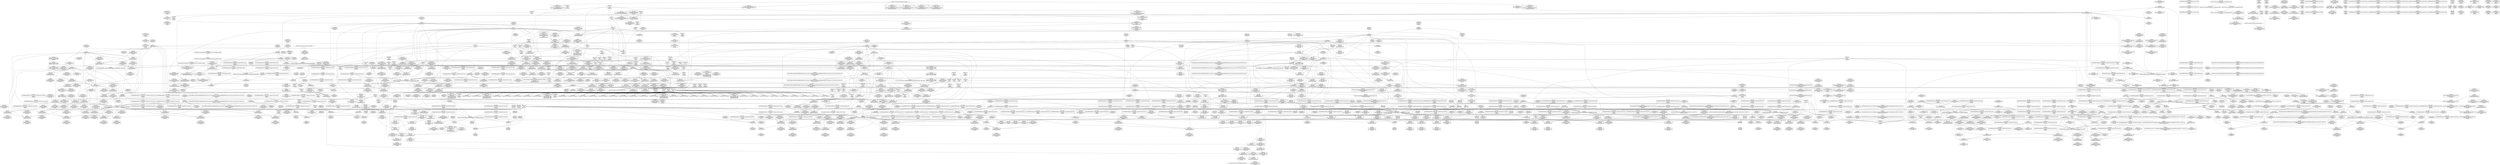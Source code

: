 digraph {
	CE0x513d0f0 [shape=record,shape=Mrecord,label="{CE0x513d0f0|GLOBAL:_rcu_read_lock.__warned|Global_var:rcu_read_lock.__warned|*SummSource*}"]
	CE0x5166640 [shape=record,shape=Mrecord,label="{CE0x5166640|_call_void_rcu_lock_release(%struct.lockdep_map*_rcu_lock_map)_#10,_!dbg_!27733|include/linux/rcupdate.h,935|*SummSink*}"]
	CE0x519e7f0 [shape=record,shape=Mrecord,label="{CE0x519e7f0|rcu_lock_acquire:_indirectgoto|*SummSink*}"]
	CE0x51def40 [shape=record,shape=Mrecord,label="{CE0x51def40|COLLAPSED:_GCMRE___llvm_gcov_ctr129_internal_global_4_x_i64_zeroinitializer:_elem_0:default:}"]
	CE0x5164cb0 [shape=record,shape=Mrecord,label="{CE0x5164cb0|i8*_getelementptr_inbounds_(_44_x_i8_,_44_x_i8_*_.str47,_i32_0,_i32_0)|*Constant*}"]
	CE0x5096b70 [shape=record,shape=Mrecord,label="{CE0x5096b70|i32_5|*Constant*|*SummSink*}"]
	CE0x5165840 [shape=record,shape=Mrecord,label="{CE0x5165840|rcu_read_unlock:_tmp21|include/linux/rcupdate.h,935|*SummSink*}"]
	CE0x51a6b50 [shape=record,shape=Mrecord,label="{CE0x51a6b50|__preempt_count_add:_tmp5|./arch/x86/include/asm/preempt.h,72|*SummSink*}"]
	CE0x50fd5f0 [shape=record,shape=Mrecord,label="{CE0x50fd5f0|8:_%struct.sock*,_:_SCME_47,48_}"]
	CE0x5155c30 [shape=record,shape=Mrecord,label="{CE0x5155c30|rcu_read_unlock:_tmp1|*SummSource*}"]
	CE0x5168800 [shape=record,shape=Mrecord,label="{CE0x5168800|i64*_getelementptr_inbounds_(_11_x_i64_,_11_x_i64_*___llvm_gcov_ctr132,_i64_0,_i64_9)|*Constant*|*SummSource*}"]
	CE0x507f7b0 [shape=record,shape=Mrecord,label="{CE0x507f7b0|get_current:_tmp1|*SummSource*}"]
	CE0x510ef40 [shape=record,shape=Mrecord,label="{CE0x510ef40|cred_sid:_tmp1|*SummSink*}"]
	CE0x515cc80 [shape=record,shape=Mrecord,label="{CE0x515cc80|0:_i8,_:_GCMR_rcu_read_unlock.__warned_internal_global_i8_0,_section_.data.unlikely_,_align_1:_elem_0:default:}"]
	CE0x50a4cf0 [shape=record,shape=Mrecord,label="{CE0x50a4cf0|i64*_getelementptr_inbounds_(_11_x_i64_,_11_x_i64_*___llvm_gcov_ctr132,_i64_0,_i64_8)|*Constant*}"]
	CE0x511d410 [shape=record,shape=Mrecord,label="{CE0x511d410|_call_void_mcount()_#3}"]
	CE0x50bf650 [shape=record,shape=Mrecord,label="{CE0x50bf650|_call_void_mcount()_#3}"]
	CE0x50ffff0 [shape=record,shape=Mrecord,label="{CE0x50ffff0|i64_56|*Constant*}"]
	CE0x518b0e0 [shape=record,shape=Mrecord,label="{CE0x518b0e0|rcu_lock_acquire:_tmp7|*SummSource*}"]
	CE0x50a0df0 [shape=record,shape=Mrecord,label="{CE0x50a0df0|sock_has_perm:_if.then|*SummSource*}"]
	CE0x507c890 [shape=record,shape=Mrecord,label="{CE0x507c890|i32_0|*Constant*}"]
	CE0x515ce90 [shape=record,shape=Mrecord,label="{CE0x515ce90|rcu_read_unlock:_tmp8|include/linux/rcupdate.h,933|*SummSource*}"]
	CE0x50fde40 [shape=record,shape=Mrecord,label="{CE0x50fde40|8:_%struct.sock*,_:_SCME_54,55_}"]
	CE0x512d530 [shape=record,shape=Mrecord,label="{CE0x512d530|__preempt_count_sub:_tmp}"]
	CE0x519d7b0 [shape=record,shape=Mrecord,label="{CE0x519d7b0|rcu_lock_release:_bb|*SummSink*}"]
	CE0x5119a50 [shape=record,shape=Mrecord,label="{CE0x5119a50|rcu_read_unlock:_tmp3|*SummSink*}"]
	CE0x50f8410 [shape=record,shape=Mrecord,label="{CE0x50f8410|i32_4|*Constant*|*SummSink*}"]
	CE0x508dbf0 [shape=record,shape=Mrecord,label="{CE0x508dbf0|32:_%struct.sock*,_:_CRE_40,48_|*MultipleSource*|Function::selinux_socket_getsockname&Arg::sock::|security/selinux/hooks.c,4226}"]
	CE0x50bd640 [shape=record,shape=Mrecord,label="{CE0x50bd640|i64*_getelementptr_inbounds_(_13_x_i64_,_13_x_i64_*___llvm_gcov_ctr126,_i64_0,_i64_1)|*Constant*}"]
	CE0x508aac0 [shape=record,shape=Mrecord,label="{CE0x508aac0|rcu_read_unlock:_tmp14|include/linux/rcupdate.h,933}"]
	CE0x5090870 [shape=record,shape=Mrecord,label="{CE0x5090870|i32_59|*Constant*}"]
	CE0x511bde0 [shape=record,shape=Mrecord,label="{CE0x511bde0|0:_i8,_:_GCMR_task_sid.__warned_internal_global_i8_0,_section_.data.unlikely_,_align_1:_elem_0:default:}"]
	CE0x50eaf80 [shape=record,shape=Mrecord,label="{CE0x50eaf80|task_sid:_tmp15|security/selinux/hooks.c,208|*SummSink*}"]
	CE0x51bfb50 [shape=record,shape=Mrecord,label="{CE0x51bfb50|__preempt_count_add:_tmp2|*SummSink*}"]
	CE0x515d880 [shape=record,shape=Mrecord,label="{CE0x515d880|rcu_read_unlock:_tmp12|include/linux/rcupdate.h,933|*SummSource*}"]
	CE0x515bea0 [shape=record,shape=Mrecord,label="{CE0x515bea0|rcu_read_unlock:_if.then|*SummSource*}"]
	CE0x5117220 [shape=record,shape=Mrecord,label="{CE0x5117220|_ret_void,_!dbg_!27717|include/linux/rcupdate.h,240|*SummSink*}"]
	CE0x513c300 [shape=record,shape=Mrecord,label="{CE0x513c300|rcu_read_unlock:_tmp17|include/linux/rcupdate.h,933|*SummSink*}"]
	CE0x5137900 [shape=record,shape=Mrecord,label="{CE0x5137900|void_(i32*,_i32,_i32*)*_asm_addl_$1,_%gs:$0_,_*m,ri,*m,_dirflag_,_fpsr_,_flags_}"]
	CE0x51a6630 [shape=record,shape=Mrecord,label="{CE0x51a6630|__preempt_count_add:_bb|*SummSource*}"]
	CE0x5117410 [shape=record,shape=Mrecord,label="{CE0x5117410|task_sid:_if.then}"]
	CE0x508c470 [shape=record,shape=Mrecord,label="{CE0x508c470|32:_%struct.sock*,_:_CRE_24,32_|*MultipleSource*|Function::selinux_socket_getsockname&Arg::sock::|security/selinux/hooks.c,4226}"]
	CE0x5152be0 [shape=record,shape=Mrecord,label="{CE0x5152be0|i64*_getelementptr_inbounds_(_4_x_i64_,_4_x_i64_*___llvm_gcov_ctr128,_i64_0,_i64_3)|*Constant*}"]
	CE0x5079350 [shape=record,shape=Mrecord,label="{CE0x5079350|sock_has_perm:_tmp}"]
	CE0x5155030 [shape=record,shape=Mrecord,label="{CE0x5155030|rcu_lock_release:_tmp3}"]
	CE0x50af040 [shape=record,shape=Mrecord,label="{CE0x50af040|sock_has_perm:_perms|Function::sock_has_perm&Arg::perms::}"]
	CE0x5162220 [shape=record,shape=Mrecord,label="{CE0x5162220|__rcu_read_lock:_tmp6|include/linux/rcupdate.h,240|*SummSink*}"]
	CE0x5093690 [shape=record,shape=Mrecord,label="{CE0x5093690|i64*_getelementptr_inbounds_(_2_x_i64_,_2_x_i64_*___llvm_gcov_ctr363,_i64_0,_i64_1)|*Constant*|*SummSource*}"]
	CE0x51bcc50 [shape=record,shape=Mrecord,label="{CE0x51bcc50|__preempt_count_add:_tmp1|*SummSource*}"]
	CE0x50e80b0 [shape=record,shape=Mrecord,label="{CE0x50e80b0|task_sid:_tmp20|security/selinux/hooks.c,208}"]
	CE0x5151e80 [shape=record,shape=Mrecord,label="{CE0x5151e80|rcu_lock_acquire:___here|*SummSource*}"]
	CE0x51a1f00 [shape=record,shape=Mrecord,label="{CE0x51a1f00|__rcu_read_unlock:_bb|*SummSink*}"]
	CE0x51a6d40 [shape=record,shape=Mrecord,label="{CE0x51a6d40|_call_void_mcount()_#3}"]
	CE0x50a5780 [shape=record,shape=Mrecord,label="{CE0x50a5780|GLOBAL:_task_sid.__warned|Global_var:task_sid.__warned|*SummSink*}"]
	CE0x5081fc0 [shape=record,shape=Mrecord,label="{CE0x5081fc0|i32_1|*Constant*}"]
	CE0x513da60 [shape=record,shape=Mrecord,label="{CE0x513da60|__preempt_count_add:_val|Function::__preempt_count_add&Arg::val::|*SummSink*}"]
	CE0x51ab130 [shape=record,shape=Mrecord,label="{CE0x51ab130|i64*_getelementptr_inbounds_(_4_x_i64_,_4_x_i64_*___llvm_gcov_ctr133,_i64_0,_i64_3)|*Constant*|*SummSink*}"]
	CE0x50c4f20 [shape=record,shape=Mrecord,label="{CE0x50c4f20|i64*_getelementptr_inbounds_(_6_x_i64_,_6_x_i64_*___llvm_gcov_ctr327,_i64_0,_i64_5)|*Constant*|*SummSource*}"]
	CE0x515d020 [shape=record,shape=Mrecord,label="{CE0x515d020|rcu_read_unlock:_tmp8|include/linux/rcupdate.h,933|*SummSink*}"]
	CE0x50fdab0 [shape=record,shape=Mrecord,label="{CE0x50fdab0|8:_%struct.sock*,_:_SCME_51,52_}"]
	CE0x513f270 [shape=record,shape=Mrecord,label="{CE0x513f270|_call_void_mcount()_#3}"]
	CE0x50fbf10 [shape=record,shape=Mrecord,label="{CE0x50fbf10|8:_%struct.sock*,_:_SCME_27,28_}"]
	CE0x513c550 [shape=record,shape=Mrecord,label="{CE0x513c550|i32_934|*Constant*|*SummSource*}"]
	CE0x513dd70 [shape=record,shape=Mrecord,label="{CE0x513dd70|__preempt_count_add:_entry|*SummSink*}"]
	CE0x5077130 [shape=record,shape=Mrecord,label="{CE0x5077130|sock_has_perm:_if.end|*SummSource*}"]
	CE0x5130b20 [shape=record,shape=Mrecord,label="{CE0x5130b20|i64*_getelementptr_inbounds_(_4_x_i64_,_4_x_i64_*___llvm_gcov_ctr130,_i64_0,_i64_1)|*Constant*|*SummSource*}"]
	CE0x51157c0 [shape=record,shape=Mrecord,label="{CE0x51157c0|rcu_lock_acquire:_entry|*SummSource*}"]
	CE0x5112750 [shape=record,shape=Mrecord,label="{CE0x5112750|task_sid:_tmp4|*LoadInst*|security/selinux/hooks.c,208|*SummSource*}"]
	CE0x50f1140 [shape=record,shape=Mrecord,label="{CE0x50f1140|rcu_read_lock:_if.then|*SummSource*}"]
	CE0x5075e50 [shape=record,shape=Mrecord,label="{CE0x5075e50|avc_has_perm:_tsid|Function::avc_has_perm&Arg::tsid::|*SummSink*}"]
	CE0x515cab0 [shape=record,shape=Mrecord,label="{CE0x515cab0|rcu_lock_acquire:_tmp3|*SummSink*}"]
	CE0x50a69d0 [shape=record,shape=Mrecord,label="{CE0x50a69d0|task_sid:_tobool4|security/selinux/hooks.c,208|*SummSource*}"]
	CE0x50be250 [shape=record,shape=Mrecord,label="{CE0x50be250|cred_sid:_tmp2}"]
	CE0x5075b10 [shape=record,shape=Mrecord,label="{CE0x5075b10|i64*_getelementptr_inbounds_(_11_x_i64_,_11_x_i64_*___llvm_gcov_ctr127,_i64_0,_i64_0)|*Constant*|*SummSink*}"]
	CE0x51037c0 [shape=record,shape=Mrecord,label="{CE0x51037c0|sock_has_perm:_tmp12|security/selinux/hooks.c,3970|*SummSink*}"]
	CE0x5163dc0 [shape=record,shape=Mrecord,label="{CE0x5163dc0|i32_934|*Constant*}"]
	CE0x515a210 [shape=record,shape=Mrecord,label="{CE0x515a210|i64*_getelementptr_inbounds_(_11_x_i64_,_11_x_i64_*___llvm_gcov_ctr132,_i64_0,_i64_0)|*Constant*|*SummSource*}"]
	CE0x5160ca0 [shape=record,shape=Mrecord,label="{CE0x5160ca0|__rcu_read_lock:_tmp6|include/linux/rcupdate.h,240}"]
	CE0x5118230 [shape=record,shape=Mrecord,label="{CE0x5118230|GLOBAL:_rcu_lock_map|Global_var:rcu_lock_map}"]
	CE0x50a7060 [shape=record,shape=Mrecord,label="{CE0x50a7060|get_current:_tmp3}"]
	CE0x515c390 [shape=record,shape=Mrecord,label="{CE0x515c390|rcu_lock_acquire:_tmp2}"]
	CE0x51a8b60 [shape=record,shape=Mrecord,label="{CE0x51a8b60|i64*_getelementptr_inbounds_(_4_x_i64_,_4_x_i64_*___llvm_gcov_ctr134,_i64_0,_i64_0)|*Constant*|*SummSink*}"]
	CE0x50f2ea0 [shape=record,shape=Mrecord,label="{CE0x50f2ea0|i64*_getelementptr_inbounds_(_6_x_i64_,_6_x_i64_*___llvm_gcov_ctr327,_i64_0,_i64_3)|*Constant*}"]
	CE0x50748c0 [shape=record,shape=Mrecord,label="{CE0x50748c0|selinux_socket_getsockname:_sock|Function::selinux_socket_getsockname&Arg::sock::|*SummSource*}"]
	CE0x5113a20 [shape=record,shape=Mrecord,label="{CE0x5113a20|GLOBAL:___llvm_gcov_ctr126|Global_var:__llvm_gcov_ctr126|*SummSource*}"]
	CE0x50f8930 [shape=record,shape=Mrecord,label="{CE0x50f8930|sock_has_perm:_call6|security/selinux/hooks.c,3976|*SummSink*}"]
	CE0x513dc60 [shape=record,shape=Mrecord,label="{CE0x513dc60|__preempt_count_add:_entry|*SummSource*}"]
	CE0x5128160 [shape=record,shape=Mrecord,label="{CE0x5128160|task_sid:_tmp19|security/selinux/hooks.c,208|*SummSource*}"]
	CE0x5194ab0 [shape=record,shape=Mrecord,label="{CE0x5194ab0|i64*_getelementptr_inbounds_(_4_x_i64_,_4_x_i64_*___llvm_gcov_ctr135,_i64_0,_i64_2)|*Constant*|*SummSink*}"]
	CE0x513fd70 [shape=record,shape=Mrecord,label="{CE0x513fd70|_ret_void,_!dbg_!27719|./arch/x86/include/asm/preempt.h,73|*SummSource*}"]
	CE0x51020a0 [shape=record,shape=Mrecord,label="{CE0x51020a0|sock_has_perm:_tmp7|security/selinux/hooks.c,3969|*SummSink*}"]
	CE0x512a320 [shape=record,shape=Mrecord,label="{CE0x512a320|__rcu_read_lock:_bb|*SummSink*}"]
	CE0x5159eb0 [shape=record,shape=Mrecord,label="{CE0x5159eb0|rcu_read_unlock:_land.lhs.true2|*SummSource*}"]
	CE0x50c5360 [shape=record,shape=Mrecord,label="{CE0x50c5360|sock_has_perm:_tmp18|security/selinux/hooks.c,3977|*SummSource*}"]
	CE0x51bf8e0 [shape=record,shape=Mrecord,label="{CE0x51bf8e0|__rcu_read_unlock:_tmp1}"]
	CE0x50909c0 [shape=record,shape=Mrecord,label="{CE0x50909c0|get_current:_tmp|*SummSource*}"]
	CE0x5104e40 [shape=record,shape=Mrecord,label="{CE0x5104e40|sock_has_perm:_tmp5|security/selinux/hooks.c,3966|*SummSource*}"]
	CE0x5139fe0 [shape=record,shape=Mrecord,label="{CE0x5139fe0|rcu_read_lock:_if.end|*SummSink*}"]
	CE0x5139020 [shape=record,shape=Mrecord,label="{CE0x5139020|rcu_lock_release:_indirectgoto|*SummSink*}"]
	CE0x50fea80 [shape=record,shape=Mrecord,label="{CE0x50fea80|task_sid:_task|Function::task_sid&Arg::task::|*SummSource*}"]
	CE0x518cb50 [shape=record,shape=Mrecord,label="{CE0x518cb50|__rcu_read_unlock:_tmp4|include/linux/rcupdate.h,244|*SummSource*}"]
	CE0x514fde0 [shape=record,shape=Mrecord,label="{CE0x514fde0|i64*_getelementptr_inbounds_(_11_x_i64_,_11_x_i64_*___llvm_gcov_ctr127,_i64_0,_i64_10)|*Constant*|*SummSource*}"]
	CE0x5153100 [shape=record,shape=Mrecord,label="{CE0x5153100|rcu_read_unlock:_tmp13|include/linux/rcupdate.h,933}"]
	CE0x511a770 [shape=record,shape=Mrecord,label="{CE0x511a770|task_sid:_if.end}"]
	CE0x50ed040 [shape=record,shape=Mrecord,label="{CE0x50ed040|task_sid:_tmp26|security/selinux/hooks.c,208|*SummSource*}"]
	CE0x5097360 [shape=record,shape=Mrecord,label="{CE0x5097360|selinux_socket_getsockname:_tmp3|*SummSource*}"]
	CE0x50fd720 [shape=record,shape=Mrecord,label="{CE0x50fd720|8:_%struct.sock*,_:_SCME_48,49_}"]
	CE0x508c2b0 [shape=record,shape=Mrecord,label="{CE0x508c2b0|32:_%struct.sock*,_:_CRE_4,6_|*MultipleSource*|Function::selinux_socket_getsockname&Arg::sock::|security/selinux/hooks.c,4226}"]
	CE0x508a210 [shape=record,shape=Mrecord,label="{CE0x508a210|sock_has_perm:_tmp20|security/selinux/hooks.c,3977}"]
	CE0x50b93c0 [shape=record,shape=Mrecord,label="{CE0x50b93c0|task_sid:_tmp5|security/selinux/hooks.c,208|*SummSink*}"]
	CE0x50eee40 [shape=record,shape=Mrecord,label="{CE0x50eee40|task_sid:_call7|security/selinux/hooks.c,208|*SummSink*}"]
	CE0x5158f50 [shape=record,shape=Mrecord,label="{CE0x5158f50|rcu_read_unlock:_tmp}"]
	CE0x50a2130 [shape=record,shape=Mrecord,label="{CE0x50a2130|cred_sid:_security|security/selinux/hooks.c,196|*SummSource*}"]
	CE0x5155200 [shape=record,shape=Mrecord,label="{CE0x5155200|rcu_lock_release:_tmp3|*SummSink*}"]
	CE0x50a4970 [shape=record,shape=Mrecord,label="{CE0x50a4970|rcu_read_unlock:_tobool1|include/linux/rcupdate.h,933}"]
	CE0x514d680 [shape=record,shape=Mrecord,label="{CE0x514d680|i32_883|*Constant*}"]
	CE0x51a9a80 [shape=record,shape=Mrecord,label="{CE0x51a9a80|i64*_getelementptr_inbounds_(_4_x_i64_,_4_x_i64_*___llvm_gcov_ctr129,_i64_0,_i64_3)|*Constant*}"]
	CE0x51605d0 [shape=record,shape=Mrecord,label="{CE0x51605d0|rcu_read_unlock:_do.end|*SummSource*}"]
	CE0x5091da0 [shape=record,shape=Mrecord,label="{CE0x5091da0|get_current:_tmp3|*SummSink*}"]
	CE0x51164e0 [shape=record,shape=Mrecord,label="{CE0x51164e0|i64_7|*Constant*}"]
	CE0x50fd850 [shape=record,shape=Mrecord,label="{CE0x50fd850|8:_%struct.sock*,_:_SCME_49,50_}"]
	CE0x5159770 [shape=record,shape=Mrecord,label="{CE0x5159770|GLOBAL:___llvm_gcov_ctr132|Global_var:__llvm_gcov_ctr132|*SummSink*}"]
	CE0x5161250 [shape=record,shape=Mrecord,label="{CE0x5161250|rcu_lock_acquire:_tmp|*SummSource*}"]
	CE0x51a2570 [shape=record,shape=Mrecord,label="{CE0x51a2570|_call_void_mcount()_#3|*SummSource*}"]
	CE0x5110a40 [shape=record,shape=Mrecord,label="{CE0x5110a40|i64_1|*Constant*}"]
	CE0x515d9f0 [shape=record,shape=Mrecord,label="{CE0x515d9f0|rcu_read_unlock:_tmp12|include/linux/rcupdate.h,933|*SummSink*}"]
	CE0x5114390 [shape=record,shape=Mrecord,label="{CE0x5114390|task_sid:_tmp4|*LoadInst*|security/selinux/hooks.c,208}"]
	CE0x51621b0 [shape=record,shape=Mrecord,label="{CE0x51621b0|__rcu_read_lock:_tmp6|include/linux/rcupdate.h,240|*SummSource*}"]
	CE0x519fdd0 [shape=record,shape=Mrecord,label="{CE0x519fdd0|__rcu_read_unlock:_tmp2}"]
	CE0x515edb0 [shape=record,shape=Mrecord,label="{CE0x515edb0|rcu_read_unlock:_call3|include/linux/rcupdate.h,933|*SummSource*}"]
	CE0x51034d0 [shape=record,shape=Mrecord,label="{CE0x51034d0|sock_has_perm:_tmp11|security/selinux/hooks.c,3970}"]
	CE0x50b99d0 [shape=record,shape=Mrecord,label="{CE0x50b99d0|i64_1|*Constant*}"]
	CE0x5151680 [shape=record,shape=Mrecord,label="{CE0x5151680|i64*_getelementptr_inbounds_(_11_x_i64_,_11_x_i64_*___llvm_gcov_ctr132,_i64_0,_i64_8)|*Constant*|*SummSink*}"]
	CE0x5111290 [shape=record,shape=Mrecord,label="{CE0x5111290|rcu_read_lock:_tmp1|*SummSource*}"]
	CE0x50ee8a0 [shape=record,shape=Mrecord,label="{CE0x50ee8a0|task_sid:_tmp27|security/selinux/hooks.c,208|*SummSink*}"]
	CE0x50bd3b0 [shape=record,shape=Mrecord,label="{CE0x50bd3b0|rcu_read_lock:_tmp4|include/linux/rcupdate.h,882|*SummSink*}"]
	CE0x5132f20 [shape=record,shape=Mrecord,label="{CE0x5132f20|__rcu_read_lock:_tmp1|*SummSink*}"]
	CE0x5129180 [shape=record,shape=Mrecord,label="{CE0x5129180|_call_void___rcu_read_unlock()_#10,_!dbg_!27734|include/linux/rcupdate.h,937|*SummSink*}"]
	CE0x5133390 [shape=record,shape=Mrecord,label="{CE0x5133390|_call_void_mcount()_#3|*SummSink*}"]
	CE0x51a6e00 [shape=record,shape=Mrecord,label="{CE0x51a6e00|__preempt_count_sub:_tmp3}"]
	CE0x5128770 [shape=record,shape=Mrecord,label="{CE0x5128770|i8_1|*Constant*|*SummSink*}"]
	CE0x51304e0 [shape=record,shape=Mrecord,label="{CE0x51304e0|_call_void_lock_release(%struct.lockdep_map*_%map,_i32_1,_i64_ptrtoint_(i8*_blockaddress(_rcu_lock_release,_%__here)_to_i64))_#10,_!dbg_!27716|include/linux/rcupdate.h,423}"]
	CE0x5072f50 [shape=record,shape=Mrecord,label="{CE0x5072f50|selinux_socket_getsockname:_sock|Function::selinux_socket_getsockname&Arg::sock::}"]
	CE0x513d910 [shape=record,shape=Mrecord,label="{CE0x513d910|rcu_lock_acquire:_entry|*SummSink*}"]
	CE0x50a1760 [shape=record,shape=Mrecord,label="{CE0x50a1760|i64*_getelementptr_inbounds_(_13_x_i64_,_13_x_i64_*___llvm_gcov_ctr126,_i64_0,_i64_0)|*Constant*|*SummSource*}"]
	CE0x50f7e00 [shape=record,shape=Mrecord,label="{CE0x50f7e00|sock_has_perm:_tmp16|security/selinux/hooks.c,3976|*SummSource*}"]
	CE0x5093d00 [shape=record,shape=Mrecord,label="{CE0x5093d00|GLOBAL:_current_task|Global_var:current_task}"]
	CE0x511e760 [shape=record,shape=Mrecord,label="{CE0x511e760|rcu_read_lock:_tmp2|*SummSource*}"]
	CE0x5166010 [shape=record,shape=Mrecord,label="{CE0x5166010|rcu_read_unlock:_tmp22|include/linux/rcupdate.h,935|*SummSource*}"]
	CE0x50f8b60 [shape=record,shape=Mrecord,label="{CE0x50f8b60|i32_(i32,_i32,_i16,_i32,_%struct.common_audit_data*)*_bitcast_(i32_(i32,_i32,_i16,_i32,_%struct.common_audit_data.495*)*_avc_has_perm_to_i32_(i32,_i32,_i16,_i32,_%struct.common_audit_data*)*)|*Constant*}"]
	CE0x50fa3f0 [shape=record,shape=Mrecord,label="{CE0x50fa3f0|avc_has_perm:_auditdata|Function::avc_has_perm&Arg::auditdata::|*SummSource*}"]
	CE0x5129df0 [shape=record,shape=Mrecord,label="{CE0x5129df0|_ret_void,_!dbg_!27717|include/linux/rcupdate.h,245}"]
	CE0x5159390 [shape=record,shape=Mrecord,label="{CE0x5159390|__preempt_count_add:_tmp5|./arch/x86/include/asm/preempt.h,72|*SummSource*}"]
	CE0x51127c0 [shape=record,shape=Mrecord,label="{CE0x51127c0|task_sid:_real_cred|security/selinux/hooks.c,208|*SummSink*}"]
	CE0x50f4690 [shape=record,shape=Mrecord,label="{CE0x50f4690|i8_2|*Constant*|*SummSink*}"]
	CE0x511e2f0 [shape=record,shape=Mrecord,label="{CE0x511e2f0|i64*_getelementptr_inbounds_(_11_x_i64_,_11_x_i64_*___llvm_gcov_ctr132,_i64_0,_i64_0)|*Constant*|*SummSink*}"]
	CE0x50fa2a0 [shape=record,shape=Mrecord,label="{CE0x50fa2a0|avc_has_perm:_auditdata|Function::avc_has_perm&Arg::auditdata::}"]
	CE0x5119c80 [shape=record,shape=Mrecord,label="{CE0x5119c80|task_sid:_tobool|security/selinux/hooks.c,208}"]
	CE0x5159df0 [shape=record,shape=Mrecord,label="{CE0x5159df0|_call_void___preempt_count_add(i32_1)_#10,_!dbg_!27711|include/linux/rcupdate.h,239|*SummSink*}"]
	CE0x5190190 [shape=record,shape=Mrecord,label="{CE0x5190190|GLOBAL:___preempt_count_sub|*Constant*|*SummSource*}"]
	CE0x507c9d0 [shape=record,shape=Mrecord,label="{CE0x507c9d0|selinux_socket_getsockname:_call|security/selinux/hooks.c,4226}"]
	CE0x51589d0 [shape=record,shape=Mrecord,label="{CE0x51589d0|GLOBAL:___llvm_gcov_ctr132|Global_var:__llvm_gcov_ctr132|*SummSource*}"]
	CE0x507a4e0 [shape=record,shape=Mrecord,label="{CE0x507a4e0|avc_has_perm:_tsid|Function::avc_has_perm&Arg::tsid::|*SummSource*}"]
	CE0x6e3aa50 [shape=record,shape=Mrecord,label="{CE0x6e3aa50|selinux_socket_getsockname:_call1|security/selinux/hooks.c,4226|*SummSource*}"]
	CE0x5121df0 [shape=record,shape=Mrecord,label="{CE0x5121df0|__rcu_read_unlock:_tmp1|*SummSink*}"]
	CE0x50f2470 [shape=record,shape=Mrecord,label="{CE0x50f2470|_call_void_rcu_read_unlock()_#10,_!dbg_!27748|security/selinux/hooks.c,209}"]
	CE0x518a950 [shape=record,shape=Mrecord,label="{CE0x518a950|i64*_getelementptr_inbounds_(_4_x_i64_,_4_x_i64_*___llvm_gcov_ctr130,_i64_0,_i64_3)|*Constant*|*SummSink*}"]
	CE0x50f1470 [shape=record,shape=Mrecord,label="{CE0x50f1470|i64*_getelementptr_inbounds_(_11_x_i64_,_11_x_i64_*___llvm_gcov_ctr127,_i64_0,_i64_0)|*Constant*|*SummSource*}"]
	CE0x50e8620 [shape=record,shape=Mrecord,label="{CE0x50e8620|task_sid:_tmp21|security/selinux/hooks.c,208|*SummSource*}"]
	CE0x51a7c90 [shape=record,shape=Mrecord,label="{CE0x51a7c90|__preempt_count_sub:_tmp1}"]
	CE0x50bdbe0 [shape=record,shape=Mrecord,label="{CE0x50bdbe0|cred_sid:_tmp3}"]
	CE0x5159ae0 [shape=record,shape=Mrecord,label="{CE0x5159ae0|GLOBAL:___preempt_count_add|*Constant*}"]
	CE0x51571a0 [shape=record,shape=Mrecord,label="{CE0x51571a0|rcu_read_unlock:_tmp4|include/linux/rcupdate.h,933}"]
	CE0x5080250 [shape=record,shape=Mrecord,label="{CE0x5080250|sock_has_perm:_sk_security|security/selinux/hooks.c,3964|*SummSink*}"]
	CE0x5166e80 [shape=record,shape=Mrecord,label="{CE0x5166e80|GLOBAL:_rcu_lock_release|*Constant*|*SummSink*}"]
	CE0x51ccbe0 [shape=record,shape=Mrecord,label="{CE0x51ccbe0|__preempt_count_sub:_tmp5|./arch/x86/include/asm/preempt.h,77|*SummSink*}"]
	CE0x50b7100 [shape=record,shape=Mrecord,label="{CE0x50b7100|_call_void_rcu_read_lock()_#10,_!dbg_!27712|security/selinux/hooks.c,207|*SummSink*}"]
	CE0x50b4bf0 [shape=record,shape=Mrecord,label="{CE0x50b4bf0|rcu_lock_acquire:_bb|*SummSource*}"]
	CE0x5080e10 [shape=record,shape=Mrecord,label="{CE0x5080e10|cred_sid:_security|security/selinux/hooks.c,196|*SummSink*}"]
	CE0x5168790 [shape=record,shape=Mrecord,label="{CE0x5168790|i64*_getelementptr_inbounds_(_11_x_i64_,_11_x_i64_*___llvm_gcov_ctr132,_i64_0,_i64_9)|*Constant*}"]
	CE0x50f1c80 [shape=record,shape=Mrecord,label="{CE0x50f1c80|rcu_read_lock:_tmp6|include/linux/rcupdate.h,882|*SummSink*}"]
	CE0x511f6f0 [shape=record,shape=Mrecord,label="{CE0x511f6f0|rcu_read_unlock:_call|include/linux/rcupdate.h,933|*SummSink*}"]
	CE0x510f710 [shape=record,shape=Mrecord,label="{CE0x510f710|GLOBAL:___rcu_read_lock|*Constant*}"]
	CE0x50af200 [shape=record,shape=Mrecord,label="{CE0x50af200|i32_16|*Constant*|*SummSink*}"]
	CE0x5116e10 [shape=record,shape=Mrecord,label="{CE0x5116e10|i64*_getelementptr_inbounds_(_4_x_i64_,_4_x_i64_*___llvm_gcov_ctr128,_i64_0,_i64_2)|*Constant*}"]
	CE0x5085490 [shape=record,shape=Mrecord,label="{CE0x5085490|_call_void_mcount()_#3|*SummSource*}"]
	CE0x50812e0 [shape=record,shape=Mrecord,label="{CE0x50812e0|GLOBAL:_get_current|*Constant*|*SummSink*}"]
	CE0x51041c0 [shape=record,shape=Mrecord,label="{CE0x51041c0|i64*_getelementptr_inbounds_(_6_x_i64_,_6_x_i64_*___llvm_gcov_ctr327,_i64_0,_i64_4)|*Constant*|*SummSource*}"]
	CE0x511c1f0 [shape=record,shape=Mrecord,label="{CE0x511c1f0|_ret_void,_!dbg_!27717|include/linux/rcupdate.h,419|*SummSource*}"]
	CE0x515b540 [shape=record,shape=Mrecord,label="{CE0x515b540|rcu_lock_release:_tmp1|*SummSink*}"]
	CE0x5163700 [shape=record,shape=Mrecord,label="{CE0x5163700|rcu_read_unlock:_tmp18|include/linux/rcupdate.h,933|*SummSource*}"]
	CE0x51a1630 [shape=record,shape=Mrecord,label="{CE0x51a1630|_call_void_mcount()_#3|*SummSource*}"]
	CE0x50f94f0 [shape=record,shape=Mrecord,label="{CE0x50f94f0|rcu_read_lock:_tmp8|include/linux/rcupdate.h,882|*SummSource*}"]
	CE0x5128fe0 [shape=record,shape=Mrecord,label="{CE0x5128fe0|rcu_read_unlock:_call|include/linux/rcupdate.h,933}"]
	CE0x51584b0 [shape=record,shape=Mrecord,label="{CE0x51584b0|rcu_read_unlock:_if.then|*SummSink*}"]
	CE0x50f5da0 [shape=record,shape=Mrecord,label="{CE0x50f5da0|sock_has_perm:_u2|security/selinux/hooks.c,3974}"]
	CE0x51104c0 [shape=record,shape=Mrecord,label="{CE0x51104c0|i64_3|*Constant*}"]
	CE0x50f2a80 [shape=record,shape=Mrecord,label="{CE0x50f2a80|GLOBAL:_rcu_read_unlock|*Constant*|*SummSource*}"]
	CE0x519ee40 [shape=record,shape=Mrecord,label="{CE0x519ee40|rcu_lock_acquire:_tmp5|include/linux/rcupdate.h,418|*SummSource*}"]
	CE0x5129b50 [shape=record,shape=Mrecord,label="{CE0x5129b50|__rcu_read_unlock:_entry|*SummSink*}"]
	CE0x51a1910 [shape=record,shape=Mrecord,label="{CE0x51a1910|__preempt_count_sub:_tmp5|./arch/x86/include/asm/preempt.h,77|*SummSource*}"]
	CE0x5151ff0 [shape=record,shape=Mrecord,label="{CE0x5151ff0|rcu_lock_acquire:___here|*SummSink*}"]
	CE0x508a1a0 [shape=record,shape=Mrecord,label="{CE0x508a1a0|task_sid:_land.lhs.true|*SummSink*}"]
	CE0x50798a0 [shape=record,shape=Mrecord,label="{CE0x50798a0|sock_has_perm:_net|security/selinux/hooks.c, 3966|*SummSource*}"]
	CE0x518cc90 [shape=record,shape=Mrecord,label="{CE0x518cc90|i64*_getelementptr_inbounds_(_4_x_i64_,_4_x_i64_*___llvm_gcov_ctr129,_i64_0,_i64_1)|*Constant*|*SummSink*}"]
	CE0x50faf50 [shape=record,shape=Mrecord,label="{CE0x50faf50|sock_has_perm:_tmp10|security/selinux/hooks.c,3969}"]
	CE0x51a1e70 [shape=record,shape=Mrecord,label="{CE0x51a1e70|__rcu_read_unlock:_bb|*SummSource*}"]
	CE0x5163870 [shape=record,shape=Mrecord,label="{CE0x5163870|rcu_read_unlock:_tmp18|include/linux/rcupdate.h,933|*SummSink*}"]
	CE0x513e600 [shape=record,shape=Mrecord,label="{CE0x513e600|rcu_read_lock:_tmp5|include/linux/rcupdate.h,882|*SummSource*}"]
	CE0x50b7000 [shape=record,shape=Mrecord,label="{CE0x50b7000|_call_void_rcu_read_lock()_#10,_!dbg_!27712|security/selinux/hooks.c,207|*SummSource*}"]
	CE0x51a8880 [shape=record,shape=Mrecord,label="{CE0x51a8880|i64*_getelementptr_inbounds_(_4_x_i64_,_4_x_i64_*___llvm_gcov_ctr129,_i64_0,_i64_2)|*Constant*|*SummSource*}"]
	CE0x50738f0 [shape=record,shape=Mrecord,label="{CE0x50738f0|i64*_getelementptr_inbounds_(_2_x_i64_,_2_x_i64_*___llvm_gcov_ctr363,_i64_0,_i64_0)|*Constant*}"]
	CE0x50b6540 [shape=record,shape=Mrecord,label="{CE0x50b6540|task_sid:_call3|security/selinux/hooks.c,208|*SummSink*}"]
	CE0x51a9a10 [shape=record,shape=Mrecord,label="{CE0x51a9a10|i64*_getelementptr_inbounds_(_4_x_i64_,_4_x_i64_*___llvm_gcov_ctr129,_i64_0,_i64_3)|*Constant*|*SummSource*}"]
	CE0x5099c50 [shape=record,shape=Mrecord,label="{CE0x5099c50|selinux_socket_getsockname:_tmp4|*LoadInst*|security/selinux/hooks.c,4226}"]
	CE0x50f6770 [shape=record,shape=Mrecord,label="{CE0x50f6770|sock_has_perm:_tmp15|security/selinux/hooks.c,3974}"]
	CE0x50f2960 [shape=record,shape=Mrecord,label="{CE0x50f2960|GLOBAL:_rcu_read_unlock|*Constant*|*SummSink*}"]
	CE0x519feb0 [shape=record,shape=Mrecord,label="{CE0x519feb0|__rcu_read_unlock:_tmp2|*SummSink*}"]
	CE0x507a910 [shape=record,shape=Mrecord,label="{CE0x507a910|get_current:_bb|*SummSource*}"]
	CE0x5072200 [shape=record,shape=Mrecord,label="{CE0x5072200|_ret_%struct.task_struct*_%tmp4,_!dbg_!27714|./arch/x86/include/asm/current.h,14|*SummSource*}"]
	CE0x50c2500 [shape=record,shape=Mrecord,label="{CE0x50c2500|sock_has_perm:_tmp13|security/selinux/hooks.c,3972|*SummSource*}"]
	CE0x5169010 [shape=record,shape=Mrecord,label="{CE0x5169010|rcu_read_unlock:_tmp19|include/linux/rcupdate.h,933}"]
	CE0x50ec0e0 [shape=record,shape=Mrecord,label="{CE0x50ec0e0|task_sid:_tmp23|security/selinux/hooks.c,208}"]
	CE0x50b6950 [shape=record,shape=Mrecord,label="{CE0x50b6950|i64_0|*Constant*}"]
	CE0x50a4a90 [shape=record,shape=Mrecord,label="{CE0x50a4a90|rcu_read_unlock:_tobool1|include/linux/rcupdate.h,933|*SummSource*}"]
	CE0x51664a0 [shape=record,shape=Mrecord,label="{CE0x51664a0|GLOBAL:_rcu_lock_release|*Constant*}"]
	CE0x5169800 [shape=record,shape=Mrecord,label="{CE0x5169800|_call_void_lockdep_rcu_suspicious(i8*_getelementptr_inbounds_(_25_x_i8_,_25_x_i8_*_.str45,_i32_0,_i32_0),_i32_934,_i8*_getelementptr_inbounds_(_44_x_i8_,_44_x_i8_*_.str47,_i32_0,_i32_0))_#10,_!dbg_!27726|include/linux/rcupdate.h,933}"]
	CE0x5077e80 [shape=record,shape=Mrecord,label="{CE0x5077e80|i64*_getelementptr_inbounds_(_6_x_i64_,_6_x_i64_*___llvm_gcov_ctr327,_i64_0,_i64_0)|*Constant*|*SummSink*}"]
	CE0x50bda20 [shape=record,shape=Mrecord,label="{CE0x50bda20|i32_22|*Constant*}"]
	CE0x5116830 [shape=record,shape=Mrecord,label="{CE0x5116830|task_sid:_tmp14|security/selinux/hooks.c,208|*SummSource*}"]
	CE0x519afc0 [shape=record,shape=Mrecord,label="{CE0x519afc0|__preempt_count_sub:_do.body|*SummSource*}"]
	CE0x50bd2e0 [shape=record,shape=Mrecord,label="{CE0x50bd2e0|rcu_read_lock:_tmp4|include/linux/rcupdate.h,882|*SummSource*}"]
	CE0x513b5a0 [shape=record,shape=Mrecord,label="{CE0x513b5a0|rcu_read_unlock:_tmp6|include/linux/rcupdate.h,933}"]
	CE0x5155e20 [shape=record,shape=Mrecord,label="{CE0x5155e20|rcu_read_unlock:_tmp1|*SummSink*}"]
	CE0x5165b60 [shape=record,shape=Mrecord,label="{CE0x5165b60|_call_void_rcu_lock_release(%struct.lockdep_map*_rcu_lock_map)_#10,_!dbg_!27733|include/linux/rcupdate.h,935}"]
	CE0x513a300 [shape=record,shape=Mrecord,label="{CE0x513a300|cred_sid:_sid|security/selinux/hooks.c,197|*SummSource*}"]
	CE0x5115ee0 [shape=record,shape=Mrecord,label="{CE0x5115ee0|task_sid:_bb|*SummSource*}"]
	CE0x5094f40 [shape=record,shape=Mrecord,label="{CE0x5094f40|GLOBAL:___llvm_gcov_ctr127|Global_var:__llvm_gcov_ctr127|*SummSink*}"]
	"CONST[source:0(mediator),value:2(dynamic)][purpose:{subject}]"
	CE0x50f7840 [shape=record,shape=Mrecord,label="{CE0x50f7840|sock_has_perm:_sclass|security/selinux/hooks.c,3976|*SummSink*}"]
	CE0x50fc8e0 [shape=record,shape=Mrecord,label="{CE0x50fc8e0|8:_%struct.sock*,_:_SCME_36,37_}"]
	CE0x510d2e0 [shape=record,shape=Mrecord,label="{CE0x510d2e0|_ret_void,_!dbg_!27735|include/linux/rcupdate.h,884|*SummSink*}"]
	CE0x50f4620 [shape=record,shape=Mrecord,label="{CE0x50f4620|sock_has_perm:_u|security/selinux/hooks.c,3973|*SummSink*}"]
	CE0x5142000 [shape=record,shape=Mrecord,label="{CE0x5142000|rcu_read_lock:_call3|include/linux/rcupdate.h,882|*SummSource*}"]
	CE0x50f2330 [shape=record,shape=Mrecord,label="{CE0x50f2330|GLOBAL:_rcu_read_unlock|*Constant*}"]
	CE0x5083f70 [shape=record,shape=Mrecord,label="{CE0x5083f70|i32_2|*Constant*|*SummSource*}"]
	CE0x5111da0 [shape=record,shape=Mrecord,label="{CE0x5111da0|task_sid:_do.end6|*SummSink*}"]
	CE0x51bec20 [shape=record,shape=Mrecord,label="{CE0x51bec20|__preempt_count_add:_tmp7|./arch/x86/include/asm/preempt.h,73}"]
	CE0x507e1e0 [shape=record,shape=Mrecord,label="{CE0x507e1e0|get_current:_tmp2|*SummSource*}"]
	CE0x5107700 [shape=record,shape=Mrecord,label="{CE0x5107700|i64*_getelementptr_inbounds_(_11_x_i64_,_11_x_i64_*___llvm_gcov_ctr127,_i64_0,_i64_8)|*Constant*|*SummSink*}"]
	CE0x51146b0 [shape=record,shape=Mrecord,label="{CE0x51146b0|_call_void___rcu_read_lock()_#10,_!dbg_!27710|include/linux/rcupdate.h,879|*SummSource*}"]
	CE0x5117810 [shape=record,shape=Mrecord,label="{CE0x5117810|i64*_getelementptr_inbounds_(_4_x_i64_,_4_x_i64_*___llvm_gcov_ctr130,_i64_0,_i64_1)|*Constant*|*SummSink*}"]
	CE0x51aa730 [shape=record,shape=Mrecord,label="{CE0x51aa730|i64_ptrtoint_(i8*_blockaddress(_rcu_lock_release,_%__here)_to_i64)|*Constant*|*SummSource*}"]
	CE0x50f1250 [shape=record,shape=Mrecord,label="{CE0x50f1250|rcu_read_lock:_if.then|*SummSink*}"]
	CE0x50ed1c0 [shape=record,shape=Mrecord,label="{CE0x50ed1c0|task_sid:_tmp25|security/selinux/hooks.c,208}"]
	CE0x50a2720 [shape=record,shape=Mrecord,label="{CE0x50a2720|task_sid:_tmp7|security/selinux/hooks.c,208|*SummSink*}"]
	CE0x51445c0 [shape=record,shape=Mrecord,label="{CE0x51445c0|rcu_read_unlock:_do.body|*SummSource*}"]
	CE0x512f280 [shape=record,shape=Mrecord,label="{CE0x512f280|__preempt_count_add:_tmp3}"]
	CE0x5116730 [shape=record,shape=Mrecord,label="{CE0x5116730|task_sid:_tmp14|security/selinux/hooks.c,208}"]
	CE0x515e780 [shape=record,shape=Mrecord,label="{CE0x515e780|__rcu_read_unlock:_tmp}"]
	CE0x50963e0 [shape=record,shape=Mrecord,label="{CE0x50963e0|sock_has_perm:_ad|security/selinux/hooks.c, 3965}"]
	CE0x5107590 [shape=record,shape=Mrecord,label="{CE0x5107590|rcu_read_lock:_tmp9|include/linux/rcupdate.h,882}"]
	CE0x50e6ef0 [shape=record,shape=Mrecord,label="{CE0x50e6ef0|_call_void_lockdep_rcu_suspicious(i8*_getelementptr_inbounds_(_25_x_i8_,_25_x_i8_*_.str3,_i32_0,_i32_0),_i32_208,_i8*_getelementptr_inbounds_(_41_x_i8_,_41_x_i8_*_.str44,_i32_0,_i32_0))_#10,_!dbg_!27732|security/selinux/hooks.c,208|*SummSource*}"]
	CE0x50a5150 [shape=record,shape=Mrecord,label="{CE0x50a5150|get_current:_tmp}"]
	CE0x51149a0 [shape=record,shape=Mrecord,label="{CE0x51149a0|task_sid:_tmp|*SummSink*}"]
	CE0x5116bd0 [shape=record,shape=Mrecord,label="{CE0x5116bd0|__rcu_read_lock:_tmp2|*SummSource*}"]
	CE0x5068a60 [shape=record,shape=Mrecord,label="{CE0x5068a60|sock_has_perm:_entry|*SummSink*}"]
	CE0x50a78f0 [shape=record,shape=Mrecord,label="{CE0x50a78f0|%struct.task_struct*_(%struct.task_struct**)*_asm_movq_%gs:$_1:P_,$0_,_r,im,_dirflag_,_fpsr_,_flags_}"]
	CE0x5072870 [shape=record,shape=Mrecord,label="{CE0x5072870|selinux_socket_getsockname:_tmp|*SummSink*}"]
	CE0x50fc2f0 [shape=record,shape=Mrecord,label="{CE0x50fc2f0|8:_%struct.sock*,_:_SCME_31,32_}"]
	CE0x50bd6b0 [shape=record,shape=Mrecord,label="{CE0x50bd6b0|i64*_getelementptr_inbounds_(_13_x_i64_,_13_x_i64_*___llvm_gcov_ctr126,_i64_0,_i64_1)|*Constant*|*SummSource*}"]
	CE0x50b9a40 [shape=record,shape=Mrecord,label="{CE0x50b9a40|i64*_getelementptr_inbounds_(_2_x_i64_,_2_x_i64_*___llvm_gcov_ctr98,_i64_0,_i64_1)|*Constant*|*SummSink*}"]
	CE0x50b6a80 [shape=record,shape=Mrecord,label="{CE0x50b6a80|GLOBAL:___llvm_gcov_ctr127|Global_var:__llvm_gcov_ctr127}"]
	CE0x508a910 [shape=record,shape=Mrecord,label="{CE0x508a910|i64_6|*Constant*}"]
	CE0x508c400 [shape=record,shape=Mrecord,label="{CE0x508c400|32:_%struct.sock*,_:_CRE_16,24_|*MultipleSource*|Function::selinux_socket_getsockname&Arg::sock::|security/selinux/hooks.c,4226}"]
	CE0x511e1f0 [shape=record,shape=Mrecord,label="{CE0x511e1f0|rcu_read_unlock:_do.body|*SummSink*}"]
	CE0x51135c0 [shape=record,shape=Mrecord,label="{CE0x51135c0|_call_void_mcount()_#3|*SummSource*}"]
	CE0x5139e30 [shape=record,shape=Mrecord,label="{CE0x5139e30|rcu_read_lock:_if.end}"]
	CE0x5093c20 [shape=record,shape=Mrecord,label="{CE0x5093c20|get_current:_tmp4|./arch/x86/include/asm/current.h,14|*SummSink*}"]
	CE0x5105270 [shape=record,shape=Mrecord,label="{CE0x5105270|i8_0|*Constant*|*SummSource*}"]
	CE0x50fb0f0 [shape=record,shape=Mrecord,label="{CE0x50fb0f0|task_sid:_land.lhs.true}"]
	CE0x51a5880 [shape=record,shape=Mrecord,label="{CE0x51a5880|__preempt_count_add:_tmp1|*SummSink*}"]
	CE0x51bfae0 [shape=record,shape=Mrecord,label="{CE0x51bfae0|__preempt_count_add:_tmp2|*SummSource*}"]
	CE0x5096450 [shape=record,shape=Mrecord,label="{CE0x5096450|sock_has_perm:_ad|security/selinux/hooks.c, 3965|*SummSource*}"]
	CE0x518d570 [shape=record,shape=Mrecord,label="{CE0x518d570|i64_1|*Constant*}"]
	CE0x5103250 [shape=record,shape=Mrecord,label="{CE0x5103250|sock_has_perm:_tmp10|security/selinux/hooks.c,3969|*SummSink*}"]
	CE0x50b02e0 [shape=record,shape=Mrecord,label="{CE0x50b02e0|i32_16|*Constant*}"]
	CE0x50e68a0 [shape=record,shape=Mrecord,label="{CE0x50e68a0|sock_has_perm:_tmp2|*LoadInst*|security/selinux/hooks.c,3964|*SummSource*}"]
	CE0x513d860 [shape=record,shape=Mrecord,label="{CE0x513d860|rcu_lock_acquire:_entry}"]
	CE0x5069720 [shape=record,shape=Mrecord,label="{CE0x5069720|get_current:_entry|*SummSink*}"]
	CE0x51227b0 [shape=record,shape=Mrecord,label="{CE0x51227b0|__rcu_read_unlock:_tmp3}"]
	CE0x51aa3f0 [shape=record,shape=Mrecord,label="{CE0x51aa3f0|GLOBAL:___preempt_count|Global_var:__preempt_count|*SummSource*}"]
	CE0x513fd00 [shape=record,shape=Mrecord,label="{CE0x513fd00|_call_void_asm_sideeffect_,_memory_,_dirflag_,_fpsr_,_flags_()_#3,_!dbg_!27714,_!srcloc_!27715|include/linux/rcupdate.h,239|*SummSource*}"]
	CE0x515b060 [shape=record,shape=Mrecord,label="{CE0x515b060|_call_void_mcount()_#3|*SummSource*}"]
	CE0x50c5540 [shape=record,shape=Mrecord,label="{CE0x50c5540|sock_has_perm:_net|security/selinux/hooks.c, 3966}"]
	CE0x519b690 [shape=record,shape=Mrecord,label="{CE0x519b690|__preempt_count_add:_tmp3|*SummSink*}"]
	CE0x51437e0 [shape=record,shape=Mrecord,label="{CE0x51437e0|i64*_getelementptr_inbounds_(_11_x_i64_,_11_x_i64_*___llvm_gcov_ctr127,_i64_0,_i64_8)|*Constant*|*SummSource*}"]
	CE0x514f520 [shape=record,shape=Mrecord,label="{CE0x514f520|rcu_read_lock:_tmp20|include/linux/rcupdate.h,882|*SummSink*}"]
	CE0x5108370 [shape=record,shape=Mrecord,label="{CE0x5108370|rcu_read_lock:_tmp11|include/linux/rcupdate.h,882|*SummSource*}"]
	CE0x629f740 [shape=record,shape=Mrecord,label="{CE0x629f740|selinux_socket_getsockname:_tmp4|*LoadInst*|security/selinux/hooks.c,4226|*SummSource*}"]
	CE0x50f0a70 [shape=record,shape=Mrecord,label="{CE0x50f0a70|rcu_read_lock:_bb|*SummSource*}"]
	CE0x514fb00 [shape=record,shape=Mrecord,label="{CE0x514fb00|i64*_getelementptr_inbounds_(_11_x_i64_,_11_x_i64_*___llvm_gcov_ctr127,_i64_0,_i64_10)|*Constant*}"]
	CE0x50f8e00 [shape=record,shape=Mrecord,label="{CE0x50f8e00|i32_(i32,_i32,_i16,_i32,_%struct.common_audit_data*)*_bitcast_(i32_(i32,_i32,_i16,_i32,_%struct.common_audit_data.495*)*_avc_has_perm_to_i32_(i32,_i32,_i16,_i32,_%struct.common_audit_data*)*)|*Constant*|*SummSink*}"]
	CE0x5091880 [shape=record,shape=Mrecord,label="{CE0x5091880|i64*_getelementptr_inbounds_(_2_x_i64_,_2_x_i64_*___llvm_gcov_ctr98,_i64_0,_i64_0)|*Constant*|*SummSink*}"]
	CE0x518f990 [shape=record,shape=Mrecord,label="{CE0x518f990|__rcu_read_unlock:_tmp7|include/linux/rcupdate.h,245|*SummSource*}"]
	CE0x50a1460 [shape=record,shape=Mrecord,label="{CE0x50a1460|task_sid:_if.end|*SummSource*}"]
	CE0x5122ab0 [shape=record,shape=Mrecord,label="{CE0x5122ab0|GLOBAL:___preempt_count|Global_var:__preempt_count}"]
	CE0x5137d40 [shape=record,shape=Mrecord,label="{CE0x5137d40|rcu_lock_release:_tmp2|*SummSource*}"]
	CE0x5103540 [shape=record,shape=Mrecord,label="{CE0x5103540|sock_has_perm:_tmp11|security/selinux/hooks.c,3970|*SummSource*}"]
	CE0x5112a20 [shape=record,shape=Mrecord,label="{CE0x5112a20|_call_void___rcu_read_lock()_#10,_!dbg_!27710|include/linux/rcupdate.h,879|*SummSink*}"]
	CE0x50ef2c0 [shape=record,shape=Mrecord,label="{CE0x50ef2c0|GLOBAL:_cred_sid|*Constant*|*SummSource*}"]
	CE0x510dbd0 [shape=record,shape=Mrecord,label="{CE0x510dbd0|task_sid:_tmp6|security/selinux/hooks.c,208|*SummSource*}"]
	CE0x5118cb0 [shape=record,shape=Mrecord,label="{CE0x5118cb0|task_sid:_tmp}"]
	CE0x51533a0 [shape=record,shape=Mrecord,label="{CE0x51533a0|rcu_read_unlock:_tmp13|include/linux/rcupdate.h,933|*SummSink*}"]
	CE0x507a660 [shape=record,shape=Mrecord,label="{CE0x507a660|get_current:_tmp4|./arch/x86/include/asm/current.h,14}"]
	CE0x51421d0 [shape=record,shape=Mrecord,label="{CE0x51421d0|rcu_read_lock:_tmp13|include/linux/rcupdate.h,882|*SummSource*}"]
	CE0x50be2c0 [shape=record,shape=Mrecord,label="{CE0x50be2c0|cred_sid:_tmp2|*SummSource*}"]
	CE0x515e7f0 [shape=record,shape=Mrecord,label="{CE0x515e7f0|COLLAPSED:_GCMRE___llvm_gcov_ctr134_internal_global_4_x_i64_zeroinitializer:_elem_0:default:}"]
	CE0x50b8390 [shape=record,shape=Mrecord,label="{CE0x50b8390|cred_sid:_tmp1}"]
	CE0x5075ce0 [shape=record,shape=Mrecord,label="{CE0x5075ce0|rcu_read_lock:_do.body|*SummSink*}"]
	CE0x51513e0 [shape=record,shape=Mrecord,label="{CE0x51513e0|i64*_getelementptr_inbounds_(_11_x_i64_,_11_x_i64_*___llvm_gcov_ctr132,_i64_0,_i64_8)|*Constant*|*SummSource*}"]
	CE0x5137b60 [shape=record,shape=Mrecord,label="{CE0x5137b60|__preempt_count_sub:_sub|./arch/x86/include/asm/preempt.h,77}"]
	CE0x50c44b0 [shape=record,shape=Mrecord,label="{CE0x50c44b0|avc_has_perm:_entry|*SummSink*}"]
	CE0x511d5c0 [shape=record,shape=Mrecord,label="{CE0x511d5c0|task_sid:_do.end}"]
	CE0x5102810 [shape=record,shape=Mrecord,label="{CE0x5102810|GLOBAL:___llvm_gcov_ctr327|Global_var:__llvm_gcov_ctr327}"]
	CE0x50f0670 [shape=record,shape=Mrecord,label="{CE0x50f0670|_ret_void,_!dbg_!27735|include/linux/rcupdate.h,938|*SummSource*}"]
	CE0x5084190 [shape=record,shape=Mrecord,label="{CE0x5084190|sock_has_perm:_sid|security/selinux/hooks.c,3969}"]
	CE0x50bf6f0 [shape=record,shape=Mrecord,label="{CE0x50bf6f0|_call_void_mcount()_#3|*SummSource*}"]
	CE0x519d940 [shape=record,shape=Mrecord,label="{CE0x519d940|i64*_getelementptr_inbounds_(_4_x_i64_,_4_x_i64_*___llvm_gcov_ctr133,_i64_0,_i64_2)|*Constant*|*SummSink*}"]
	CE0x50c3a50 [shape=record,shape=Mrecord,label="{CE0x50c3a50|i8_2|*Constant*}"]
	CE0x50ea790 [shape=record,shape=Mrecord,label="{CE0x50ea790|i32_208|*Constant*|*SummSink*}"]
	CE0x518fc10 [shape=record,shape=Mrecord,label="{CE0x518fc10|_call_void_asm_addl_$1,_%gs:$0_,_*m,ri,*m,_dirflag_,_fpsr_,_flags_(i32*___preempt_count,_i32_%sub,_i32*___preempt_count)_#3,_!dbg_!27717,_!srcloc_!27718|./arch/x86/include/asm/preempt.h,77}"]
	CE0x515b170 [shape=record,shape=Mrecord,label="{CE0x515b170|_call_void_mcount()_#3|*SummSink*}"]
	CE0x513aaa0 [shape=record,shape=Mrecord,label="{CE0x513aaa0|_ret_void,_!dbg_!27719|./arch/x86/include/asm/preempt.h,73|*SummSink*}"]
	CE0x50f9990 [shape=record,shape=Mrecord,label="{CE0x50f9990|rcu_read_lock:_tobool1|include/linux/rcupdate.h,882}"]
	CE0x51a83f0 [shape=record,shape=Mrecord,label="{CE0x51a83f0|i64_1|*Constant*}"]
	CE0x5117510 [shape=record,shape=Mrecord,label="{CE0x5117510|task_sid:_if.then|*SummSource*}"]
	CE0x50ec640 [shape=record,shape=Mrecord,label="{CE0x50ec640|task_sid:_tmp23|security/selinux/hooks.c,208|*SummSink*}"]
	CE0x50fdd10 [shape=record,shape=Mrecord,label="{CE0x50fdd10|8:_%struct.sock*,_:_SCME_53,54_}"]
	CE0x50765b0 [shape=record,shape=Mrecord,label="{CE0x50765b0|avc_has_perm:_requested|Function::avc_has_perm&Arg::requested::}"]
	CE0x50b7aa0 [shape=record,shape=Mrecord,label="{CE0x50b7aa0|task_sid:_tmp9|security/selinux/hooks.c,208|*SummSink*}"]
	CE0x51561a0 [shape=record,shape=Mrecord,label="{CE0x51561a0|rcu_lock_acquire:_tmp4|include/linux/rcupdate.h,418|*SummSource*}"]
	CE0x5155b50 [shape=record,shape=Mrecord,label="{CE0x5155b50|i64*_getelementptr_inbounds_(_11_x_i64_,_11_x_i64_*___llvm_gcov_ctr132,_i64_0,_i64_1)|*Constant*|*SummSink*}"]
	CE0x50b9020 [shape=record,shape=Mrecord,label="{CE0x50b9020|task_sid:_tmp5|security/selinux/hooks.c,208|*SummSource*}"]
	CE0x51284e0 [shape=record,shape=Mrecord,label="{CE0x51284e0|i8_1|*Constant*}"]
	CE0x50766b0 [shape=record,shape=Mrecord,label="{CE0x50766b0|_call_void_mcount()_#3|*SummSource*}"]
	CE0x5105140 [shape=record,shape=Mrecord,label="{CE0x5105140|i8_0|*Constant*}"]
	CE0x50feb50 [shape=record,shape=Mrecord,label="{CE0x50feb50|task_sid:_task|Function::task_sid&Arg::task::|*SummSink*}"]
	CE0x515d140 [shape=record,shape=Mrecord,label="{CE0x515d140|__rcu_read_lock:_tmp4|include/linux/rcupdate.h,239|*SummSource*}"]
	CE0x50eb8a0 [shape=record,shape=Mrecord,label="{CE0x50eb8a0|task_sid:_tmp17|security/selinux/hooks.c,208|*SummSink*}"]
	CE0x50a1da0 [shape=record,shape=Mrecord,label="{CE0x50a1da0|_ret_void,_!dbg_!27735|include/linux/rcupdate.h,884}"]
	CE0x5128640 [shape=record,shape=Mrecord,label="{CE0x5128640|i8_1|*Constant*|*SummSource*}"]
	CE0x50ef5d0 [shape=record,shape=Mrecord,label="{CE0x50ef5d0|cred_sid:_entry|*SummSource*}"]
	CE0x5068f50 [shape=record,shape=Mrecord,label="{CE0x5068f50|get_current:_entry|*SummSource*}"]
	CE0x5077340 [shape=record,shape=Mrecord,label="{CE0x5077340|sock_has_perm:_cleanup}"]
	CE0x5107410 [shape=record,shape=Mrecord,label="{CE0x5107410|__preempt_count_sub:_tmp1|*SummSource*}"]
	CE0x5132a20 [shape=record,shape=Mrecord,label="{CE0x5132a20|i64*_getelementptr_inbounds_(_4_x_i64_,_4_x_i64_*___llvm_gcov_ctr130,_i64_0,_i64_2)|*Constant*|*SummSource*}"]
	CE0x5113550 [shape=record,shape=Mrecord,label="{CE0x5113550|_call_void_mcount()_#3}"]
	CE0x511d480 [shape=record,shape=Mrecord,label="{CE0x511d480|_call_void_mcount()_#3|*SummSource*}"]
	CE0x5111c20 [shape=record,shape=Mrecord,label="{CE0x5111c20|task_sid:_tmp11|security/selinux/hooks.c,208|*SummSink*}"]
	CE0x50853c0 [shape=record,shape=Mrecord,label="{CE0x50853c0|_call_void_mcount()_#3}"]
	CE0x50ecf60 [shape=record,shape=Mrecord,label="{CE0x50ecf60|i64*_getelementptr_inbounds_(_13_x_i64_,_13_x_i64_*___llvm_gcov_ctr126,_i64_0,_i64_11)|*Constant*|*SummSink*}"]
	CE0x50b9730 [shape=record,shape=Mrecord,label="{CE0x50b9730|COLLAPSED:_GCMRE_current_task_external_global_%struct.task_struct*:_elem_0:default:}"]
	CE0x5105410 [shape=record,shape=Mrecord,label="{CE0x5105410|i8_0|*Constant*|*SummSink*}"]
	CE0x510d780 [shape=record,shape=Mrecord,label="{CE0x510d780|rcu_read_lock:_land.lhs.true}"]
	CE0x510fd90 [shape=record,shape=Mrecord,label="{CE0x510fd90|task_sid:_tmp12|security/selinux/hooks.c,208|*SummSink*}"]
	CE0x518cee0 [shape=record,shape=Mrecord,label="{CE0x518cee0|_call_void_mcount()_#3|*SummSink*}"]
	CE0x518a8e0 [shape=record,shape=Mrecord,label="{CE0x518a8e0|rcu_lock_acquire:_tmp6}"]
	CE0x5094e10 [shape=record,shape=Mrecord,label="{CE0x5094e10|GLOBAL:___llvm_gcov_ctr127|Global_var:__llvm_gcov_ctr127|*SummSource*}"]
	CE0x519b2d0 [shape=record,shape=Mrecord,label="{CE0x519b2d0|__preempt_count_sub:_bb|*SummSink*}"]
	CE0x51a8240 [shape=record,shape=Mrecord,label="{CE0x51a8240|__preempt_count_add:_tmp5|./arch/x86/include/asm/preempt.h,72}"]
	CE0x519d630 [shape=record,shape=Mrecord,label="{CE0x519d630|rcu_lock_release:_bb}"]
	CE0x50ee490 [shape=record,shape=Mrecord,label="{CE0x50ee490|task_sid:_tmp27|security/selinux/hooks.c,208|*SummSource*}"]
	CE0x50b88f0 [shape=record,shape=Mrecord,label="{CE0x50b88f0|COLLAPSED:_GCMRE___llvm_gcov_ctr128_internal_global_4_x_i64_zeroinitializer:_elem_0:default:}"]
	CE0x635d640 [shape=record,shape=Mrecord,label="{CE0x635d640|i32_5|*Constant*}"]
	CE0x50e9a60 [shape=record,shape=Mrecord,label="{CE0x50e9a60|i8*_getelementptr_inbounds_(_25_x_i8_,_25_x_i8_*_.str3,_i32_0,_i32_0)|*Constant*|*SummSource*}"]
	CE0x50945f0 [shape=record,shape=Mrecord,label="{CE0x50945f0|_call_void_mcount()_#3|*SummSource*}"]
	CE0x50fcb40 [shape=record,shape=Mrecord,label="{CE0x50fcb40|8:_%struct.sock*,_:_SCME_38,39_}"]
	CE0x50e8120 [shape=record,shape=Mrecord,label="{CE0x50e8120|task_sid:_tmp20|security/selinux/hooks.c,208|*SummSource*}"]
	CE0x5117fc0 [shape=record,shape=Mrecord,label="{CE0x5117fc0|_ret_void,_!dbg_!27717|include/linux/rcupdate.h,419|*SummSink*}"]
	CE0x507ffa0 [shape=record,shape=Mrecord,label="{CE0x507ffa0|selinux_socket_getsockname:_call|security/selinux/hooks.c,4226|*SummSource*}"]
	CE0x50a1ce0 [shape=record,shape=Mrecord,label="{CE0x50a1ce0|i32_77|*Constant*}"]
	CE0x5115010 [shape=record,shape=Mrecord,label="{CE0x5115010|rcu_read_lock:_tmp|*SummSource*}"]
	CE0x5156c80 [shape=record,shape=Mrecord,label="{CE0x5156c80|rcu_read_unlock:_tmp9|include/linux/rcupdate.h,933}"]
	CE0x514bcc0 [shape=record,shape=Mrecord,label="{CE0x514bcc0|rcu_read_lock:_tmp18|include/linux/rcupdate.h,882|*SummSource*}"]
	CE0x515e630 [shape=record,shape=Mrecord,label="{CE0x515e630|__rcu_read_lock:_do.body}"]
	CE0x50a62d0 [shape=record,shape=Mrecord,label="{CE0x50a62d0|rcu_read_lock:_do.end|*SummSink*}"]
	CE0x5074ef0 [shape=record,shape=Mrecord,label="{CE0x5074ef0|sock_has_perm:_tmp9|security/selinux/hooks.c,3969|*SummSource*}"]
	CE0x50fb940 [shape=record,shape=Mrecord,label="{CE0x50fb940|8:_%struct.sock*,_:_SCME_20,22_|*MultipleSource*|security/selinux/hooks.c, 3966|security/selinux/hooks.c,3966|security/selinux/hooks.c,3966}"]
	CE0x5068df0 [shape=record,shape=Mrecord,label="{CE0x5068df0|32:_%struct.sock*,_:_CRE_0,4_|*MultipleSource*|Function::selinux_socket_getsockname&Arg::sock::|security/selinux/hooks.c,4226}"]
	CE0x51616c0 [shape=record,shape=Mrecord,label="{CE0x51616c0|rcu_read_unlock:_tmp9|include/linux/rcupdate.h,933|*SummSink*}"]
	CE0x515f9c0 [shape=record,shape=Mrecord,label="{CE0x515f9c0|__rcu_read_lock:_tmp5|include/linux/rcupdate.h,239|*SummSource*}"]
	CE0x50e71c0 [shape=record,shape=Mrecord,label="{CE0x50e71c0|i8*_getelementptr_inbounds_(_41_x_i8_,_41_x_i8_*_.str44,_i32_0,_i32_0)|*Constant*}"]
	CE0x51182f0 [shape=record,shape=Mrecord,label="{CE0x51182f0|GLOBAL:_rcu_lock_map|Global_var:rcu_lock_map|*SummSource*}"]
	CE0x50b8200 [shape=record,shape=Mrecord,label="{CE0x50b8200|task_sid:_do.body}"]
	CE0x518ebb0 [shape=record,shape=Mrecord,label="{CE0x518ebb0|__preempt_count_add:_do.body}"]
	CE0x51114a0 [shape=record,shape=Mrecord,label="{CE0x51114a0|rcu_read_lock:_tmp1|*SummSink*}"]
	CE0x5101ba0 [shape=record,shape=Mrecord,label="{CE0x5101ba0|sock_has_perm:_cmp|security/selinux/hooks.c,3969|*SummSink*}"]
	CE0x507a0f0 [shape=record,shape=Mrecord,label="{CE0x507a0f0|avc_has_perm:_ssid|Function::avc_has_perm&Arg::ssid::|*SummSource*}"]
	CE0x518e480 [shape=record,shape=Mrecord,label="{CE0x518e480|i64*_getelementptr_inbounds_(_4_x_i64_,_4_x_i64_*___llvm_gcov_ctr128,_i64_0,_i64_0)|*Constant*}"]
	CE0x50689f0 [shape=record,shape=Mrecord,label="{CE0x50689f0|sock_has_perm:_entry|*SummSource*}"]
	CE0x5107e00 [shape=record,shape=Mrecord,label="{CE0x5107e00|rcu_read_lock:_tmp10|include/linux/rcupdate.h,882|*SummSource*}"]
	CE0x5153860 [shape=record,shape=Mrecord,label="{CE0x5153860|i64*_getelementptr_inbounds_(_4_x_i64_,_4_x_i64_*___llvm_gcov_ctr134,_i64_0,_i64_1)|*Constant*}"]
	CE0x50fced0 [shape=record,shape=Mrecord,label="{CE0x50fced0|8:_%struct.sock*,_:_SCME_41,42_}"]
	CE0x51109d0 [shape=record,shape=Mrecord,label="{CE0x51109d0|i64*_getelementptr_inbounds_(_11_x_i64_,_11_x_i64_*___llvm_gcov_ctr127,_i64_0,_i64_1)|*Constant*|*SummSink*}"]
	CE0x5123350 [shape=record,shape=Mrecord,label="{CE0x5123350|i64*_getelementptr_inbounds_(_4_x_i64_,_4_x_i64_*___llvm_gcov_ctr134,_i64_0,_i64_3)|*Constant*}"]
	CE0x518c490 [shape=record,shape=Mrecord,label="{CE0x518c490|i64*_getelementptr_inbounds_(_4_x_i64_,_4_x_i64_*___llvm_gcov_ctr134,_i64_0,_i64_2)|*Constant*|*SummSink*}"]
	CE0x519dc20 [shape=record,shape=Mrecord,label="{CE0x519dc20|rcu_lock_release:_tmp4|include/linux/rcupdate.h,423|*SummSource*}"]
	CE0x5081f50 [shape=record,shape=Mrecord,label="{CE0x5081f50|sock_has_perm:_tmp1|*SummSink*}"]
	CE0x50eff80 [shape=record,shape=Mrecord,label="{CE0x50eff80|rcu_read_unlock:_entry}"]
	CE0x51a9b30 [shape=record,shape=Mrecord,label="{CE0x51a9b30|i64*_getelementptr_inbounds_(_4_x_i64_,_4_x_i64_*___llvm_gcov_ctr133,_i64_0,_i64_0)|*Constant*}"]
	CE0x50ef4c0 [shape=record,shape=Mrecord,label="{CE0x50ef4c0|cred_sid:_entry}"]
	CE0x50a2090 [shape=record,shape=Mrecord,label="{CE0x50a2090|cred_sid:_security|security/selinux/hooks.c,196}"]
	CE0x5150730 [shape=record,shape=Mrecord,label="{CE0x5150730|rcu_read_lock:_tmp22|include/linux/rcupdate.h,884|*SummSource*}"]
	CE0x518d5e0 [shape=record,shape=Mrecord,label="{CE0x518d5e0|rcu_lock_release:_tmp1}"]
	CE0x50f6a10 [shape=record,shape=Mrecord,label="{CE0x50f6a10|sock_has_perm:_tmp15|security/selinux/hooks.c,3974|*SummSink*}"]
	CE0x50adfc0 [shape=record,shape=Mrecord,label="{CE0x50adfc0|_ret_i32_%retval.0,_!dbg_!27740|security/selinux/hooks.c,3977}"]
	CE0x50f44e0 [shape=record,shape=Mrecord,label="{CE0x50f44e0|i8_2|*Constant*|*SummSource*}"]
	CE0x50f8c90 [shape=record,shape=Mrecord,label="{CE0x50f8c90|i32_(i32,_i32,_i16,_i32,_%struct.common_audit_data*)*_bitcast_(i32_(i32,_i32,_i16,_i32,_%struct.common_audit_data.495*)*_avc_has_perm_to_i32_(i32,_i32,_i16,_i32,_%struct.common_audit_data*)*)|*Constant*|*SummSource*}"]
	CE0x510d350 [shape=record,shape=Mrecord,label="{CE0x510d350|rcu_read_lock:_entry}"]
	CE0x5077b10 [shape=record,shape=Mrecord,label="{CE0x5077b10|_call_void_mcount()_#3|*SummSink*}"]
	CE0x50ea020 [shape=record,shape=Mrecord,label="{CE0x50ea020|i32_208|*Constant*}"]
	"CONST[source:0(mediator),value:2(dynamic)][purpose:{object}]"
	CE0x50c3780 [shape=record,shape=Mrecord,label="{CE0x50c3780|0:_i8,_8:_%struct.lsm_network_audit*,_24:_%struct.selinux_audit_data*,_:_SCMRE_0,1_|*MultipleSource*|security/selinux/hooks.c, 3965|security/selinux/hooks.c,3972}"]
	CE0x51297e0 [shape=record,shape=Mrecord,label="{CE0x51297e0|__rcu_read_unlock:_entry}"]
	CE0x50f6220 [shape=record,shape=Mrecord,label="{CE0x50f6220|sock_has_perm:_sid5|security/selinux/hooks.c,3976|*SummSink*}"]
	CE0x5114fa0 [shape=record,shape=Mrecord,label="{CE0x5114fa0|COLLAPSED:_GCMRE___llvm_gcov_ctr127_internal_global_11_x_i64_zeroinitializer:_elem_0:default:}"]
	CE0x50f59f0 [shape=record,shape=Mrecord,label="{CE0x50f59f0|sock_has_perm:_net1|security/selinux/hooks.c,3973|*SummSource*}"]
	CE0x51044a0 [shape=record,shape=Mrecord,label="{CE0x51044a0|sock_has_perm:_tmp3|security/selinux/hooks.c,3964}"]
	CE0x512a400 [shape=record,shape=Mrecord,label="{CE0x512a400|__rcu_read_lock:_do.end}"]
	CE0x5157d80 [shape=record,shape=Mrecord,label="{CE0x5157d80|rcu_read_unlock:_tmp10|include/linux/rcupdate.h,933}"]
	CE0x51159e0 [shape=record,shape=Mrecord,label="{CE0x51159e0|task_sid:_land.lhs.true2|*SummSource*}"]
	CE0x5115cf0 [shape=record,shape=Mrecord,label="{CE0x5115cf0|task_sid:_do.body|*SummSource*}"]
	CE0x50720a0 [shape=record,shape=Mrecord,label="{CE0x50720a0|i64*_getelementptr_inbounds_(_2_x_i64_,_2_x_i64_*___llvm_gcov_ctr363,_i64_0,_i64_1)|*Constant*|*SummSink*}"]
	CE0x50729d0 [shape=record,shape=Mrecord,label="{CE0x50729d0|get_current:_entry}"]
	CE0x50fc550 [shape=record,shape=Mrecord,label="{CE0x50fc550|8:_%struct.sock*,_:_SCME_33,34_}"]
	CE0x5083ca0 [shape=record,shape=Mrecord,label="{CE0x5083ca0|selinux_socket_getsockname:_tmp3}"]
	CE0x515e210 [shape=record,shape=Mrecord,label="{CE0x515e210|i64*_getelementptr_inbounds_(_4_x_i64_,_4_x_i64_*___llvm_gcov_ctr134,_i64_0,_i64_1)|*Constant*|*SummSource*}"]
	CE0x50b8960 [shape=record,shape=Mrecord,label="{CE0x50b8960|__rcu_read_lock:_tmp|*SummSource*}"]
	CE0x50c53d0 [shape=record,shape=Mrecord,label="{CE0x50c53d0|sock_has_perm:_tmp18|security/selinux/hooks.c,3977|*SummSink*}"]
	CE0x51294f0 [shape=record,shape=Mrecord,label="{CE0x51294f0|GLOBAL:___rcu_read_unlock|*Constant*|*SummSource*}"]
	CE0x5167b20 [shape=record,shape=Mrecord,label="{CE0x5167b20|_ret_void,_!dbg_!27717|include/linux/rcupdate.h,424}"]
	CE0x510fc60 [shape=record,shape=Mrecord,label="{CE0x510fc60|task_sid:_tmp12|security/selinux/hooks.c,208|*SummSource*}"]
	CE0x512a800 [shape=record,shape=Mrecord,label="{CE0x512a800|_call_void_mcount()_#3|*SummSource*}"]
	CE0x5112010 [shape=record,shape=Mrecord,label="{CE0x5112010|task_sid:_do.end6|*SummSource*}"]
	CE0x518df70 [shape=record,shape=Mrecord,label="{CE0x518df70|_call_void_asm_sideeffect_,_memory_,_dirflag_,_fpsr_,_flags_()_#3,_!dbg_!27711,_!srcloc_!27714|include/linux/rcupdate.h,244}"]
	CE0x5108850 [shape=record,shape=Mrecord,label="{CE0x5108850|rcu_read_lock:_tmp12|include/linux/rcupdate.h,882|*SummSource*}"]
	CE0x51a2e10 [shape=record,shape=Mrecord,label="{CE0x51a2e10|__rcu_read_unlock:_do.end|*SummSink*}"]
	CE0x519fe40 [shape=record,shape=Mrecord,label="{CE0x519fe40|__rcu_read_unlock:_tmp2|*SummSource*}"]
	CE0x50be330 [shape=record,shape=Mrecord,label="{CE0x50be330|cred_sid:_tmp2|*SummSink*}"]
	CE0x51489a0 [shape=record,shape=Mrecord,label="{CE0x51489a0|__preempt_count_sub:_tmp2|*SummSink*}"]
	CE0x50a6b00 [shape=record,shape=Mrecord,label="{CE0x50a6b00|task_sid:_tobool4|security/selinux/hooks.c,208|*SummSink*}"]
	CE0x50bd4e0 [shape=record,shape=Mrecord,label="{CE0x50bd4e0|task_sid:_tmp1|*SummSink*}"]
	CE0x5161580 [shape=record,shape=Mrecord,label="{CE0x5161580|rcu_read_unlock:_tmp9|include/linux/rcupdate.h,933|*SummSource*}"]
	CE0x51431a0 [shape=record,shape=Mrecord,label="{CE0x51431a0|rcu_read_lock:_tmp16|include/linux/rcupdate.h,882|*SummSource*}"]
	CE0x514e010 [shape=record,shape=Mrecord,label="{CE0x514e010|i8*_getelementptr_inbounds_(_42_x_i8_,_42_x_i8_*_.str46,_i32_0,_i32_0)|*Constant*|*SummSource*}"]
	CE0x5154e90 [shape=record,shape=Mrecord,label="{CE0x5154e90|i64*_getelementptr_inbounds_(_4_x_i64_,_4_x_i64_*___llvm_gcov_ctr133,_i64_0,_i64_2)|*Constant*}"]
	CE0x5094580 [shape=record,shape=Mrecord,label="{CE0x5094580|_call_void_mcount()_#3}"]
	CE0x51198a0 [shape=record,shape=Mrecord,label="{CE0x51198a0|rcu_read_unlock:_tmp3}"]
	CE0x508ad60 [shape=record,shape=Mrecord,label="{CE0x508ad60|rcu_read_unlock:_tmp14|include/linux/rcupdate.h,933|*SummSink*}"]
	CE0x515e890 [shape=record,shape=Mrecord,label="{CE0x515e890|__rcu_read_lock:_tmp|*SummSink*}"]
	CE0x519dbb0 [shape=record,shape=Mrecord,label="{CE0x519dbb0|rcu_lock_release:_tmp4|include/linux/rcupdate.h,423}"]
	CE0x51377f0 [shape=record,shape=Mrecord,label="{CE0x51377f0|i64*_getelementptr_inbounds_(_4_x_i64_,_4_x_i64_*___llvm_gcov_ctr128,_i64_0,_i64_0)|*Constant*|*SummSink*}"]
	CE0x5135710 [shape=record,shape=Mrecord,label="{CE0x5135710|__preempt_count_sub:_do.body|*SummSink*}"]
	CE0x50fbc10 [shape=record,shape=Mrecord,label="{CE0x50fbc10|8:_%struct.sock*,_:_SCME_25,26_}"]
	CE0x518c330 [shape=record,shape=Mrecord,label="{CE0x518c330|i64*_getelementptr_inbounds_(_4_x_i64_,_4_x_i64_*___llvm_gcov_ctr134,_i64_0,_i64_2)|*Constant*|*SummSource*}"]
	CE0x510edc0 [shape=record,shape=Mrecord,label="{CE0x510edc0|cred_sid:_tmp1|*SummSource*}"]
	CE0x513fe60 [shape=record,shape=Mrecord,label="{CE0x513fe60|__preempt_count_sub:_tmp|*SummSink*}"]
	CE0x518ec20 [shape=record,shape=Mrecord,label="{CE0x518ec20|__preempt_count_add:_do.end|*SummSource*}"]
	CE0x50c2570 [shape=record,shape=Mrecord,label="{CE0x50c2570|sock_has_perm:_tmp13|security/selinux/hooks.c,3972|*SummSink*}"]
	CE0x50f5800 [shape=record,shape=Mrecord,label="{CE0x50f5800|sock_has_perm:_u2|security/selinux/hooks.c,3974|*SummSink*}"]
	CE0x515e6c0 [shape=record,shape=Mrecord,label="{CE0x515e6c0|__rcu_read_lock:_do.body|*SummSource*}"]
	CE0x50ef160 [shape=record,shape=Mrecord,label="{CE0x50ef160|GLOBAL:_cred_sid|*Constant*}"]
	CE0x5152280 [shape=record,shape=Mrecord,label="{CE0x5152280|rcu_read_unlock:_tmp15|include/linux/rcupdate.h,933|*SummSource*}"]
	CE0x5071aa0 [shape=record,shape=Mrecord,label="{CE0x5071aa0|sock_has_perm:_task|Function::sock_has_perm&Arg::task::|*SummSource*}"]
	CE0x50764d0 [shape=record,shape=Mrecord,label="{CE0x50764d0|_ret_i32_%retval.0,_!dbg_!27728|security/selinux/avc.c,775}"]
	CE0x50fd000 [shape=record,shape=Mrecord,label="{CE0x50fd000|8:_%struct.sock*,_:_SCME_42,43_}"]
	CE0x6e3a920 [shape=record,shape=Mrecord,label="{CE0x6e3a920|selinux_socket_getsockname:_tmp4|*LoadInst*|security/selinux/hooks.c,4226|*SummSink*}"]
	CE0x50ee2f0 [shape=record,shape=Mrecord,label="{CE0x50ee2f0|task_sid:_tmp27|security/selinux/hooks.c,208}"]
	CE0x510d020 [shape=record,shape=Mrecord,label="{CE0x510d020|GLOBAL:_rcu_lock_acquire|*Constant*|*SummSink*}"]
	CE0x515ef20 [shape=record,shape=Mrecord,label="{CE0x515ef20|rcu_read_unlock:_call3|include/linux/rcupdate.h,933|*SummSink*}"]
	CE0x5122420 [shape=record,shape=Mrecord,label="{CE0x5122420|__preempt_count_sub:_val|Function::__preempt_count_sub&Arg::val::|*SummSource*}"]
	CE0x513d9f0 [shape=record,shape=Mrecord,label="{CE0x513d9f0|__preempt_count_add:_entry}"]
	CE0x50eed10 [shape=record,shape=Mrecord,label="{CE0x50eed10|task_sid:_call7|security/selinux/hooks.c,208|*SummSource*}"]
	CE0x51e8070 [shape=record,shape=Mrecord,label="{CE0x51e8070|__preempt_count_sub:_tmp4|./arch/x86/include/asm/preempt.h,77}"]
	CE0x50eb330 [shape=record,shape=Mrecord,label="{CE0x50eb330|task_sid:_tmp16|security/selinux/hooks.c,208|*SummSource*}"]
	CE0x50f2af0 [shape=record,shape=Mrecord,label="{CE0x50f2af0|rcu_read_unlock:_entry|*SummSource*}"]
	CE0x5164d20 [shape=record,shape=Mrecord,label="{CE0x5164d20|i8*_getelementptr_inbounds_(_44_x_i8_,_44_x_i8_*_.str47,_i32_0,_i32_0)|*Constant*|*SummSource*}"]
	CE0x51aa380 [shape=record,shape=Mrecord,label="{CE0x51aa380|GLOBAL:___preempt_count|Global_var:__preempt_count}"]
	CE0x51372b0 [shape=record,shape=Mrecord,label="{CE0x51372b0|i64_ptrtoint_(i8*_blockaddress(_rcu_lock_acquire,_%__here)_to_i64)|*Constant*|*SummSink*}"]
	CE0x51550f0 [shape=record,shape=Mrecord,label="{CE0x51550f0|rcu_lock_release:_tmp3|*SummSource*}"]
	CE0x50a30d0 [shape=record,shape=Mrecord,label="{CE0x50a30d0|sock_has_perm:_tmp1}"]
	CE0x5167340 [shape=record,shape=Mrecord,label="{CE0x5167340|_ret_void,_!dbg_!27717|include/linux/rcupdate.h,424|*SummSink*}"]
	CE0x515e0e0 [shape=record,shape=Mrecord,label="{CE0x515e0e0|rcu_read_unlock:_tmp11|include/linux/rcupdate.h,933|*SummSource*}"]
	CE0x5167620 [shape=record,shape=Mrecord,label="{CE0x5167620|rcu_lock_release:_map|Function::rcu_lock_release&Arg::map::}"]
	CE0x5128290 [shape=record,shape=Mrecord,label="{CE0x5128290|task_sid:_tmp19|security/selinux/hooks.c,208|*SummSink*}"]
	CE0x50769c0 [shape=record,shape=Mrecord,label="{CE0x50769c0|selinux_socket_getsockname:_entry|*SummSink*}"]
	CE0x513cd10 [shape=record,shape=Mrecord,label="{CE0x513cd10|rcu_read_unlock:_tmp7|include/linux/rcupdate.h,933|*SummSource*}"]
	CE0x518b020 [shape=record,shape=Mrecord,label="{CE0x518b020|rcu_lock_acquire:_tmp7}"]
	CE0x512f350 [shape=record,shape=Mrecord,label="{CE0x512f350|__preempt_count_add:_tmp3|*SummSource*}"]
	CE0x5119e50 [shape=record,shape=Mrecord,label="{CE0x5119e50|task_sid:_call|security/selinux/hooks.c,208|*SummSource*}"]
	CE0x5079e40 [shape=record,shape=Mrecord,label="{CE0x5079e40|avc_has_perm:_requested|Function::avc_has_perm&Arg::requested::|*SummSink*}"]
	CE0x513ac20 [shape=record,shape=Mrecord,label="{CE0x513ac20|_call_void_asm_sideeffect_,_memory_,_dirflag_,_fpsr_,_flags_()_#3,_!dbg_!27714,_!srcloc_!27715|include/linux/rcupdate.h,239}"]
	CE0x515afa0 [shape=record,shape=Mrecord,label="{CE0x515afa0|_call_void_mcount()_#3}"]
	CE0x5142880 [shape=record,shape=Mrecord,label="{CE0x5142880|rcu_read_lock:_tmp14|include/linux/rcupdate.h,882|*SummSink*}"]
	CE0x50b9430 [shape=record,shape=Mrecord,label="{CE0x50b9430|sock_has_perm:_cleanup|*SummSink*}"]
	CE0x507fc20 [shape=record,shape=Mrecord,label="{CE0x507fc20|get_current:_tmp1|*SummSink*}"]
	CE0x50b58f0 [shape=record,shape=Mrecord,label="{CE0x50b58f0|%struct.task_struct*_(%struct.task_struct**)*_asm_movq_%gs:$_1:P_,$0_,_r,im,_dirflag_,_fpsr_,_flags_|*SummSource*}"]
	CE0x513a370 [shape=record,shape=Mrecord,label="{CE0x513a370|cred_sid:_sid|security/selinux/hooks.c,197}"]
	CE0x51a5fc0 [shape=record,shape=Mrecord,label="{CE0x51a5fc0|__preempt_count_sub:_tmp|*SummSource*}"]
	CE0x51a1c10 [shape=record,shape=Mrecord,label="{CE0x51a1c10|__rcu_read_unlock:_bb}"]
	CE0x51ab3e0 [shape=record,shape=Mrecord,label="{CE0x51ab3e0|rcu_lock_release:_tmp6|*SummSink*}"]
	CE0x50a5680 [shape=record,shape=Mrecord,label="{CE0x50a5680|task_sid:_tmp9|security/selinux/hooks.c,208|*SummSource*}"]
	CE0x5107f70 [shape=record,shape=Mrecord,label="{CE0x5107f70|rcu_read_lock:_tmp10|include/linux/rcupdate.h,882|*SummSink*}"]
	CE0x514e080 [shape=record,shape=Mrecord,label="{CE0x514e080|i8*_getelementptr_inbounds_(_42_x_i8_,_42_x_i8_*_.str46,_i32_0,_i32_0)|*Constant*|*SummSink*}"]
	CE0x50ebbb0 [shape=record,shape=Mrecord,label="{CE0x50ebbb0|i64*_getelementptr_inbounds_(_13_x_i64_,_13_x_i64_*___llvm_gcov_ctr126,_i64_0,_i64_8)|*Constant*}"]
	CE0x510e890 [shape=record,shape=Mrecord,label="{CE0x510e890|__rcu_read_lock:_entry|*SummSource*}"]
	CE0x511a060 [shape=record,shape=Mrecord,label="{CE0x511a060|i64*_getelementptr_inbounds_(_11_x_i64_,_11_x_i64_*___llvm_gcov_ctr127,_i64_0,_i64_1)|*Constant*}"]
	CE0x5167c90 [shape=record,shape=Mrecord,label="{CE0x5167c90|_ret_void,_!dbg_!27717|include/linux/rcupdate.h,424|*SummSource*}"]
	CE0x5113710 [shape=record,shape=Mrecord,label="{CE0x5113710|_call_void_mcount()_#3|*SummSink*}"]
	CE0x514cd30 [shape=record,shape=Mrecord,label="{CE0x514cd30|i8*_getelementptr_inbounds_(_25_x_i8_,_25_x_i8_*_.str45,_i32_0,_i32_0)|*Constant*}"]
	CE0x518b4d0 [shape=record,shape=Mrecord,label="{CE0x518b4d0|i8*_undef|*Constant*|*SummSource*}"]
	CE0x5128cd0 [shape=record,shape=Mrecord,label="{CE0x5128cd0|rcu_read_unlock:_tmp2|*SummSink*}"]
	CE0x50a2960 [shape=record,shape=Mrecord,label="{CE0x50a2960|COLLAPSED:_CMRE:_elem_0::|security/selinux/hooks.c,196}"]
	CE0x5072690 [shape=record,shape=Mrecord,label="{CE0x5072690|_call_void_mcount()_#3|*SummSink*}"]
	CE0x5077f70 [shape=record,shape=Mrecord,label="{CE0x5077f70|sock_has_perm:_if.then}"]
	CE0x511ca30 [shape=record,shape=Mrecord,label="{CE0x511ca30|i64*_getelementptr_inbounds_(_2_x_i64_,_2_x_i64_*___llvm_gcov_ctr131,_i64_0,_i64_0)|*Constant*}"]
	CE0x511c810 [shape=record,shape=Mrecord,label="{CE0x511c810|i64_3|*Constant*}"]
	CE0x50acc20 [shape=record,shape=Mrecord,label="{CE0x50acc20|_ret_i32_%call1,_!dbg_!27715|security/selinux/hooks.c,4226}"]
	CE0x5159f70 [shape=record,shape=Mrecord,label="{CE0x5159f70|rcu_read_unlock:_land.lhs.true2|*SummSink*}"]
	CE0x5110ab0 [shape=record,shape=Mrecord,label="{CE0x5110ab0|rcu_read_lock:_tmp1}"]
	CE0x5083e20 [shape=record,shape=Mrecord,label="{CE0x5083e20|_ret_i32_%call7,_!dbg_!27749|security/selinux/hooks.c,210|*SummSink*}"]
	CE0x50f7c10 [shape=record,shape=Mrecord,label="{CE0x50f7c10|sock_has_perm:_sclass|security/selinux/hooks.c,3976}"]
	CE0x5130080 [shape=record,shape=Mrecord,label="{CE0x5130080|__rcu_read_unlock:_do.end|*SummSource*}"]
	CE0x51a72e0 [shape=record,shape=Mrecord,label="{CE0x51a72e0|__preempt_count_add:_tmp|*SummSource*}"]
	CE0x51488c0 [shape=record,shape=Mrecord,label="{CE0x51488c0|__preempt_count_sub:_tmp2}"]
	CE0x518f820 [shape=record,shape=Mrecord,label="{CE0x518f820|__rcu_read_unlock:_tmp7|include/linux/rcupdate.h,245}"]
	CE0x51002c0 [shape=record,shape=Mrecord,label="{CE0x51002c0|sock_has_perm:_call|security/selinux/hooks.c,3967|*SummSource*}"]
	CE0x50fa730 [shape=record,shape=Mrecord,label="{CE0x50fa730|_ret_i32_%retval.0,_!dbg_!27728|security/selinux/avc.c,775|*SummSource*}"]
	CE0x518fe00 [shape=record,shape=Mrecord,label="{CE0x518fe00|_call_void_asm_addl_$1,_%gs:$0_,_*m,ri,*m,_dirflag_,_fpsr_,_flags_(i32*___preempt_count,_i32_%sub,_i32*___preempt_count)_#3,_!dbg_!27717,_!srcloc_!27718|./arch/x86/include/asm/preempt.h,77|*SummSource*}"]
	CE0x50e9090 [shape=record,shape=Mrecord,label="{CE0x50e9090|task_sid:_tmp24|security/selinux/hooks.c,208|*SummSource*}"]
	CE0x5071cb0 [shape=record,shape=Mrecord,label="{CE0x5071cb0|_call_void_mcount()_#3|*SummSource*}"]
	CE0x50fea10 [shape=record,shape=Mrecord,label="{CE0x50fea10|task_sid:_task|Function::task_sid&Arg::task::}"]
	CE0x50fc680 [shape=record,shape=Mrecord,label="{CE0x50fc680|8:_%struct.sock*,_:_SCME_34,35_}"]
	CE0x5122920 [shape=record,shape=Mrecord,label="{CE0x5122920|i64*_getelementptr_inbounds_(_4_x_i64_,_4_x_i64_*___llvm_gcov_ctr129,_i64_0,_i64_1)|*Constant*|*SummSource*}"]
	CE0x519d6f0 [shape=record,shape=Mrecord,label="{CE0x519d6f0|rcu_lock_release:_bb|*SummSource*}"]
	CE0x50934b0 [shape=record,shape=Mrecord,label="{CE0x50934b0|selinux_socket_getsockname:_tmp3|*SummSink*}"]
	CE0x5103100 [shape=record,shape=Mrecord,label="{CE0x5103100|sock_has_perm:_tmp10|security/selinux/hooks.c,3969|*SummSource*}"]
	CE0x5190260 [shape=record,shape=Mrecord,label="{CE0x5190260|__preempt_count_sub:_entry}"]
	CE0x515d750 [shape=record,shape=Mrecord,label="{CE0x515d750|rcu_read_unlock:_tmp12|include/linux/rcupdate.h,933}"]
	CE0x50f5b20 [shape=record,shape=Mrecord,label="{CE0x50f5b20|sock_has_perm:_net1|security/selinux/hooks.c,3973|*SummSink*}"]
	CE0x50f0560 [shape=record,shape=Mrecord,label="{CE0x50f0560|_ret_void,_!dbg_!27735|include/linux/rcupdate.h,938}"]
	CE0x50edfe0 [shape=record,shape=Mrecord,label="{CE0x50edfe0|i64*_getelementptr_inbounds_(_13_x_i64_,_13_x_i64_*___llvm_gcov_ctr126,_i64_0,_i64_12)|*Constant*|*SummSource*}"]
	CE0x5148930 [shape=record,shape=Mrecord,label="{CE0x5148930|__preempt_count_sub:_tmp2|*SummSource*}"]
	CE0x50a7710 [shape=record,shape=Mrecord,label="{CE0x50a7710|sock_has_perm:_tmp|*SummSource*}"]
	CE0x5194980 [shape=record,shape=Mrecord,label="{CE0x5194980|i64*_getelementptr_inbounds_(_4_x_i64_,_4_x_i64_*___llvm_gcov_ctr135,_i64_0,_i64_2)|*Constant*|*SummSource*}"]
	CE0x5080180 [shape=record,shape=Mrecord,label="{CE0x5080180|sock_has_perm:_sk_security|security/selinux/hooks.c,3964|*SummSource*}"]
	CE0x50fcc70 [shape=record,shape=Mrecord,label="{CE0x50fcc70|8:_%struct.sock*,_:_SCME_39,40_}"]
	CE0x50f9b00 [shape=record,shape=Mrecord,label="{CE0x50f9b00|rcu_read_lock:_tobool1|include/linux/rcupdate.h,882|*SummSource*}"]
	CE0x5115640 [shape=record,shape=Mrecord,label="{CE0x5115640|_call_void_rcu_lock_acquire(%struct.lockdep_map*_rcu_lock_map)_#10,_!dbg_!27711|include/linux/rcupdate.h,881|*SummSink*}"]
	CE0x5115bd0 [shape=record,shape=Mrecord,label="{CE0x5115bd0|task_sid:_land.lhs.true2}"]
	CE0x50faba0 [shape=record,shape=Mrecord,label="{CE0x50faba0|8:_%struct.sock*,_:_SCME_0,4_|*MultipleSource*|security/selinux/hooks.c, 3966|security/selinux/hooks.c,3966|security/selinux/hooks.c,3966}"]
	CE0x50c4be0 [shape=record,shape=Mrecord,label="{CE0x50c4be0|sock_has_perm:_retval.0|*SummSink*}"]
	CE0x513c720 [shape=record,shape=Mrecord,label="{CE0x513c720|rcu_read_lock:_do.body}"]
	CE0x5142b90 [shape=record,shape=Mrecord,label="{CE0x5142b90|rcu_read_lock:_tmp15|include/linux/rcupdate.h,882}"]
	CE0x518e8b0 [shape=record,shape=Mrecord,label="{CE0x518e8b0|_call_void_asm_addl_$1,_%gs:$0_,_*m,ri,*m,_dirflag_,_fpsr_,_flags_(i32*___preempt_count,_i32_%val,_i32*___preempt_count)_#3,_!dbg_!27714,_!srcloc_!27717|./arch/x86/include/asm/preempt.h,72|*SummSource*}"]
	CE0x50f9dc0 [shape=record,shape=Mrecord,label="{CE0x50f9dc0|i64_5|*Constant*}"]
	CE0x50a6460 [shape=record,shape=Mrecord,label="{CE0x50a6460|rcu_read_lock:_do.end|*SummSource*}"]
	CE0x5168a20 [shape=record,shape=Mrecord,label="{CE0x5168a20|i64*_getelementptr_inbounds_(_11_x_i64_,_11_x_i64_*___llvm_gcov_ctr132,_i64_0,_i64_9)|*Constant*|*SummSink*}"]
	CE0x50b6410 [shape=record,shape=Mrecord,label="{CE0x50b6410|task_sid:_call3|security/selinux/hooks.c,208|*SummSource*}"]
	CE0x514e660 [shape=record,shape=Mrecord,label="{CE0x514e660|i64*_getelementptr_inbounds_(_11_x_i64_,_11_x_i64_*___llvm_gcov_ctr127,_i64_0,_i64_9)|*Constant*|*SummSink*}"]
	CE0x50ee100 [shape=record,shape=Mrecord,label="{CE0x50ee100|task_sid:_tmp26|security/selinux/hooks.c,208|*SummSink*}"]
	CE0x51a6910 [shape=record,shape=Mrecord,label="{CE0x51a6910|__preempt_count_add:_tmp4|./arch/x86/include/asm/preempt.h,72}"]
	CE0x5116630 [shape=record,shape=Mrecord,label="{CE0x5116630|i64_7|*Constant*|*SummSink*}"]
	CE0x50fbd90 [shape=record,shape=Mrecord,label="{CE0x50fbd90|8:_%struct.sock*,_:_SCME_26,27_}"]
	CE0x50efeb0 [shape=record,shape=Mrecord,label="{CE0x50efeb0|_ret_i32_%tmp6,_!dbg_!27716|security/selinux/hooks.c,197|*SummSink*}"]
	CE0x5104fe0 [shape=record,shape=Mrecord,label="{CE0x5104fe0|sock_has_perm:_tmp5|security/selinux/hooks.c,3966|*SummSink*}"]
	CE0x50adf50 [shape=record,shape=Mrecord,label="{CE0x50adf50|sock_has_perm:_perms|Function::sock_has_perm&Arg::perms::|*SummSink*}"]
	CE0x50e6ab0 [shape=record,shape=Mrecord,label="{CE0x50e6ab0|sock_has_perm:_tmp2|*LoadInst*|security/selinux/hooks.c,3964|*SummSink*}"]
	CE0x5129680 [shape=record,shape=Mrecord,label="{CE0x5129680|_ret_void,_!dbg_!27717|include/linux/rcupdate.h,245|*SummSink*}"]
	CE0x51aa480 [shape=record,shape=Mrecord,label="{CE0x51aa480|rcu_lock_release:_tmp5|include/linux/rcupdate.h,423}"]
	CE0x50f07e0 [shape=record,shape=Mrecord,label="{CE0x50f07e0|rcu_read_lock:_bb}"]
	CE0x518ab90 [shape=record,shape=Mrecord,label="{CE0x518ab90|rcu_lock_acquire:_tmp6|*SummSource*}"]
	CE0x5116940 [shape=record,shape=Mrecord,label="{CE0x5116940|task_sid:_tmp14|security/selinux/hooks.c,208|*SummSink*}"]
	CE0x515ec80 [shape=record,shape=Mrecord,label="{CE0x515ec80|rcu_read_unlock:_call3|include/linux/rcupdate.h,933}"]
	CE0x50a7100 [shape=record,shape=Mrecord,label="{CE0x50a7100|get_current:_tmp3|*SummSource*}"]
	CE0x5069930 [shape=record,shape=Mrecord,label="{CE0x5069930|i64*_getelementptr_inbounds_(_2_x_i64_,_2_x_i64_*___llvm_gcov_ctr363,_i64_0,_i64_0)|*Constant*|*SummSource*}"]
	CE0x51df150 [shape=record,shape=Mrecord,label="{CE0x51df150|_call_void_mcount()_#3|*SummSource*}"]
	CE0x50edd10 [shape=record,shape=Mrecord,label="{CE0x50edd10|i64*_getelementptr_inbounds_(_13_x_i64_,_13_x_i64_*___llvm_gcov_ctr126,_i64_0,_i64_12)|*Constant*}"]
	CE0x5090950 [shape=record,shape=Mrecord,label="{CE0x5090950|COLLAPSED:_GCMRE___llvm_gcov_ctr98_internal_global_2_x_i64_zeroinitializer:_elem_0:default:}"]
	CE0x50b6c10 [shape=record,shape=Mrecord,label="{CE0x50b6c10|cred_sid:_tmp4|*LoadInst*|security/selinux/hooks.c,196|*SummSink*}"]
	CE0x506f460 [shape=record,shape=Mrecord,label="{CE0x506f460|selinux_socket_getsockname:_tmp1|*SummSink*}"]
	CE0x5075bd0 [shape=record,shape=Mrecord,label="{CE0x5075bd0|rcu_read_lock:_land.lhs.true2|*SummSource*}"]
	CE0x507e170 [shape=record,shape=Mrecord,label="{CE0x507e170|get_current:_tmp2}"]
	CE0x5169790 [shape=record,shape=Mrecord,label="{CE0x5169790|rcu_read_unlock:_tmp20|include/linux/rcupdate.h,933|*SummSink*}"]
	CE0x5143f20 [shape=record,shape=Mrecord,label="{CE0x5143f20|rcu_lock_acquire:_tmp2|*SummSink*}"]
	CE0x518b8a0 [shape=record,shape=Mrecord,label="{CE0x518b8a0|rcu_lock_release:_tmp7}"]
	CE0x512fdd0 [shape=record,shape=Mrecord,label="{CE0x512fdd0|__preempt_count_add:_tmp6|./arch/x86/include/asm/preempt.h,73}"]
	CE0x5139f00 [shape=record,shape=Mrecord,label="{CE0x5139f00|rcu_read_lock:_if.end|*SummSource*}"]
	CE0x519e900 [shape=record,shape=Mrecord,label="{CE0x519e900|i64*_getelementptr_inbounds_(_4_x_i64_,_4_x_i64_*___llvm_gcov_ctr130,_i64_0,_i64_0)|*Constant*|*SummSink*}"]
	CE0x511dda0 [shape=record,shape=Mrecord,label="{CE0x511dda0|i64*_getelementptr_inbounds_(_13_x_i64_,_13_x_i64_*___llvm_gcov_ctr126,_i64_0,_i64_8)|*Constant*|*SummSink*}"]
	CE0x511e6f0 [shape=record,shape=Mrecord,label="{CE0x511e6f0|rcu_read_lock:_tmp2}"]
	CE0x518b960 [shape=record,shape=Mrecord,label="{CE0x518b960|rcu_lock_release:_tmp7|*SummSource*}"]
	CE0x5161170 [shape=record,shape=Mrecord,label="{CE0x5161170|rcu_lock_acquire:_tmp}"]
	CE0x5076de0 [shape=record,shape=Mrecord,label="{CE0x5076de0|selinux_socket_getsockname:_sk|security/selinux/hooks.c,4226}"]
	CE0x508a4b0 [shape=record,shape=Mrecord,label="{CE0x508a4b0|rcu_read_lock:_call3|include/linux/rcupdate.h,882|*SummSink*}"]
	CE0x50abb10 [shape=record,shape=Mrecord,label="{CE0x50abb10|_ret_i32_%call1,_!dbg_!27715|security/selinux/hooks.c,4226|*SummSink*}"]
	CE0x50f6290 [shape=record,shape=Mrecord,label="{CE0x50f6290|sock_has_perm:_net3|security/selinux/hooks.c,3974}"]
	CE0x51107f0 [shape=record,shape=Mrecord,label="{CE0x51107f0|task_sid:_tmp1|*SummSource*}"]
	CE0x515e520 [shape=record,shape=Mrecord,label="{CE0x515e520|__rcu_read_unlock:_tmp|*SummSource*}"]
	CE0x50e7330 [shape=record,shape=Mrecord,label="{CE0x50e7330|i8*_getelementptr_inbounds_(_41_x_i8_,_41_x_i8_*_.str44,_i32_0,_i32_0)|*Constant*|*SummSink*}"]
	CE0x50e7a30 [shape=record,shape=Mrecord,label="{CE0x50e7a30|i64*_getelementptr_inbounds_(_13_x_i64_,_13_x_i64_*___llvm_gcov_ctr126,_i64_0,_i64_9)|*Constant*|*SummSink*}"]
	CE0x512b030 [shape=record,shape=Mrecord,label="{CE0x512b030|GLOBAL:_lock_acquire|*Constant*|*SummSink*}"]
	CE0x5143d60 [shape=record,shape=Mrecord,label="{CE0x5143d60|rcu_read_lock:_tmp17|include/linux/rcupdate.h,882}"]
	CE0x5143dd0 [shape=record,shape=Mrecord,label="{CE0x5143dd0|rcu_read_lock:_tmp17|include/linux/rcupdate.h,882|*SummSource*}"]
	CE0x50a3140 [shape=record,shape=Mrecord,label="{CE0x50a3140|sock_has_perm:_tmp1|*SummSource*}"]
	CE0x50c4980 [shape=record,shape=Mrecord,label="{CE0x50c4980|sock_has_perm:_retval.0|*SummSource*}"]
	CE0x515e900 [shape=record,shape=Mrecord,label="{CE0x515e900|__rcu_read_lock:_tmp2}"]
	CE0x5155ed0 [shape=record,shape=Mrecord,label="{CE0x5155ed0|i64*_getelementptr_inbounds_(_4_x_i64_,_4_x_i64_*___llvm_gcov_ctr130,_i64_0,_i64_2)|*Constant*|*SummSink*}"]
	CE0x5101ea0 [shape=record,shape=Mrecord,label="{CE0x5101ea0|i64_2|*Constant*|*SummSource*}"]
	CE0x5161810 [shape=record,shape=Mrecord,label="{CE0x5161810|rcu_read_unlock:_tmp10|include/linux/rcupdate.h,933|*SummSink*}"]
	CE0x513c000 [shape=record,shape=Mrecord,label="{CE0x513c000|rcu_read_unlock:_tmp17|include/linux/rcupdate.h,933}"]
	CE0x50953c0 [shape=record,shape=Mrecord,label="{CE0x50953c0|sock_has_perm:_net|security/selinux/hooks.c, 3966|*SummSink*}"]
	CE0x5160540 [shape=record,shape=Mrecord,label="{CE0x5160540|rcu_read_unlock:_do.end}"]
	CE0x50f5390 [shape=record,shape=Mrecord,label="{CE0x50f5390|sock_has_perm:_tmp17|security/selinux/hooks.c,3976}"]
	CE0x50e9e90 [shape=record,shape=Mrecord,label="{CE0x50e9e90|GLOBAL:_lockdep_rcu_suspicious|*Constant*|*SummSink*}"]
	CE0x514d6f0 [shape=record,shape=Mrecord,label="{CE0x514d6f0|i32_883|*Constant*|*SummSource*}"]
	CE0x519f150 [shape=record,shape=Mrecord,label="{CE0x519f150|GLOBAL:_lock_acquire|*Constant*}"]
	CE0x518dd40 [shape=record,shape=Mrecord,label="{CE0x518dd40|__rcu_read_unlock:_tmp4|include/linux/rcupdate.h,244|*SummSink*}"]
	CE0x50f87c0 [shape=record,shape=Mrecord,label="{CE0x50f87c0|sock_has_perm:_call6|security/selinux/hooks.c,3976|*SummSource*}"]
	CE0x5116550 [shape=record,shape=Mrecord,label="{CE0x5116550|i64_7|*Constant*|*SummSource*}"]
	CE0x5076a70 [shape=record,shape=Mrecord,label="{CE0x5076a70|32:_%struct.sock*,_:_CRE_8,16_|*MultipleSource*|Function::selinux_socket_getsockname&Arg::sock::|security/selinux/hooks.c,4226}"]
	CE0x50a1eb0 [shape=record,shape=Mrecord,label="{CE0x50a1eb0|_ret_void,_!dbg_!27735|include/linux/rcupdate.h,884|*SummSource*}"]
	CE0x51536d0 [shape=record,shape=Mrecord,label="{CE0x51536d0|__rcu_read_lock:_tmp}"]
	CE0x511f650 [shape=record,shape=Mrecord,label="{CE0x511f650|rcu_read_unlock:_call|include/linux/rcupdate.h,933|*SummSource*}"]
	CE0x5116fe0 [shape=record,shape=Mrecord,label="{CE0x5116fe0|__rcu_read_lock:_entry}"]
	CE0x51008a0 [shape=record,shape=Mrecord,label="{CE0x51008a0|i32_2|*Constant*}"]
	CE0x5141ed0 [shape=record,shape=Mrecord,label="{CE0x5141ed0|rcu_read_lock:_call3|include/linux/rcupdate.h,882}"]
	CE0x50fd260 [shape=record,shape=Mrecord,label="{CE0x50fd260|8:_%struct.sock*,_:_SCME_44,45_}"]
	CE0x513a1f0 [shape=record,shape=Mrecord,label="{CE0x513a1f0|cred_sid:_tmp5|security/selinux/hooks.c,196|*SummSink*}"]
	CE0x5157fa0 [shape=record,shape=Mrecord,label="{CE0x5157fa0|rcu_read_unlock:_bb|*SummSource*}"]
	CE0x50f7f70 [shape=record,shape=Mrecord,label="{CE0x50f7f70|sock_has_perm:_tmp16|security/selinux/hooks.c,3976|*SummSink*}"]
	CE0x5100dc0 [shape=record,shape=Mrecord,label="{CE0x5100dc0|16:_i32,_24:_i16,_:_CRE_24,26_|*MultipleSource*|*LoadInst*|security/selinux/hooks.c,3964|security/selinux/hooks.c,3964|security/selinux/hooks.c,3969}"]
	CE0x5111640 [shape=record,shape=Mrecord,label="{CE0x5111640|task_sid:_tmp10|security/selinux/hooks.c,208|*SummSink*}"]
	CE0x518ba60 [shape=record,shape=Mrecord,label="{CE0x518ba60|rcu_lock_release:_tmp7|*SummSink*}"]
	CE0x51a21f0 [shape=record,shape=Mrecord,label="{CE0x51a21f0|__preempt_count_add:_tmp|*SummSink*}"]
	CE0x514c2a0 [shape=record,shape=Mrecord,label="{CE0x514c2a0|_call_void_lockdep_rcu_suspicious(i8*_getelementptr_inbounds_(_25_x_i8_,_25_x_i8_*_.str45,_i32_0,_i32_0),_i32_883,_i8*_getelementptr_inbounds_(_42_x_i8_,_42_x_i8_*_.str46,_i32_0,_i32_0))_#10,_!dbg_!27728|include/linux/rcupdate.h,882}"]
	CE0x5090310 [shape=record,shape=Mrecord,label="{CE0x5090310|__rcu_read_lock:_tmp3|*SummSink*}"]
	CE0x510ebe0 [shape=record,shape=Mrecord,label="{CE0x510ebe0|task_sid:_tmp2}"]
	CE0x510d560 [shape=record,shape=Mrecord,label="{CE0x510d560|rcu_read_lock:_land.lhs.true2}"]
	CE0x5130470 [shape=record,shape=Mrecord,label="{CE0x5130470|rcu_lock_release:_tmp5|include/linux/rcupdate.h,423|*SummSink*}"]
	CE0x5102380 [shape=record,shape=Mrecord,label="{CE0x5102380|i64_0|*Constant*}"]
	CE0x50fc7b0 [shape=record,shape=Mrecord,label="{CE0x50fc7b0|8:_%struct.sock*,_:_SCME_35,36_}"]
	CE0x5161cc0 [shape=record,shape=Mrecord,label="{CE0x5161cc0|i64*_getelementptr_inbounds_(_4_x_i64_,_4_x_i64_*___llvm_gcov_ctr128,_i64_0,_i64_2)|*Constant*|*SummSource*}"]
	"CONST[source:0(mediator),value:0(static)][purpose:{operation}]"
	CE0x50a1180 [shape=record,shape=Mrecord,label="{CE0x50a1180|_call_void_rcu_lock_acquire(%struct.lockdep_map*_rcu_lock_map)_#10,_!dbg_!27711|include/linux/rcupdate.h,881}"]
	CE0x519e510 [shape=record,shape=Mrecord,label="{CE0x519e510|_call_void_asm_sideeffect_,_memory_,_dirflag_,_fpsr_,_flags_()_#3,_!dbg_!27711,_!srcloc_!27714|include/linux/rcupdate.h,244|*SummSource*}"]
	CE0x5137170 [shape=record,shape=Mrecord,label="{CE0x5137170|i64_ptrtoint_(i8*_blockaddress(_rcu_lock_acquire,_%__here)_to_i64)|*Constant*|*SummSource*}"]
	CE0x5074dc0 [shape=record,shape=Mrecord,label="{CE0x5074dc0|i64*_getelementptr_inbounds_(_6_x_i64_,_6_x_i64_*___llvm_gcov_ctr327,_i64_0,_i64_3)|*Constant*|*SummSink*}"]
	CE0x50e6f60 [shape=record,shape=Mrecord,label="{CE0x50e6f60|_call_void_lockdep_rcu_suspicious(i8*_getelementptr_inbounds_(_25_x_i8_,_25_x_i8_*_.str3,_i32_0,_i32_0),_i32_208,_i8*_getelementptr_inbounds_(_41_x_i8_,_41_x_i8_*_.str44,_i32_0,_i32_0))_#10,_!dbg_!27732|security/selinux/hooks.c,208|*SummSink*}"]
	CE0x51220e0 [shape=record,shape=Mrecord,label="{CE0x51220e0|__preempt_count_sub:_entry|*SummSink*}"]
	CE0x511a650 [shape=record,shape=Mrecord,label="{CE0x511a650|task_sid:_do.body5|*SummSink*}"]
	CE0x51a29b0 [shape=record,shape=Mrecord,label="{CE0x51a29b0|i64*_getelementptr_inbounds_(_4_x_i64_,_4_x_i64_*___llvm_gcov_ctr134,_i64_0,_i64_3)|*Constant*|*SummSink*}"]
	CE0x514edd0 [shape=record,shape=Mrecord,label="{CE0x514edd0|rcu_read_lock:_tmp19|include/linux/rcupdate.h,882}"]
	CE0x518f040 [shape=record,shape=Mrecord,label="{CE0x518f040|i64*_getelementptr_inbounds_(_4_x_i64_,_4_x_i64_*___llvm_gcov_ctr129,_i64_0,_i64_0)|*Constant*|*SummSource*}"]
	CE0x5079d30 [shape=record,shape=Mrecord,label="{CE0x5079d30|selinux_socket_getsockname:_tmp1}"]
	CE0x511f0d0 [shape=record,shape=Mrecord,label="{CE0x511f0d0|rcu_read_lock:_tmp3|*SummSource*}"]
	CE0x5167e40 [shape=record,shape=Mrecord,label="{CE0x5167e40|_call_void___rcu_read_unlock()_#10,_!dbg_!27734|include/linux/rcupdate.h,937|*SummSource*}"]
	CE0x5068d30 [shape=record,shape=Mrecord,label="{CE0x5068d30|selinux_socket_getsockname:_sock|Function::selinux_socket_getsockname&Arg::sock::|*SummSink*}"]
	CE0x5104020 [shape=record,shape=Mrecord,label="{CE0x5104020|i64*_getelementptr_inbounds_(_6_x_i64_,_6_x_i64_*___llvm_gcov_ctr327,_i64_0,_i64_4)|*Constant*|*SummSink*}"]
	CE0x5095c90 [shape=record,shape=Mrecord,label="{CE0x5095c90|i32_1|*Constant*|*SummSink*}"]
	CE0x51549e0 [shape=record,shape=Mrecord,label="{CE0x51549e0|i64*_getelementptr_inbounds_(_4_x_i64_,_4_x_i64_*___llvm_gcov_ctr128,_i64_0,_i64_1)|*Constant*}"]
	CE0x51df0b0 [shape=record,shape=Mrecord,label="{CE0x51df0b0|_call_void_mcount()_#3}"]
	CE0x5075ff0 [shape=record,shape=Mrecord,label="{CE0x5075ff0|avc_has_perm:_tclass|Function::avc_has_perm&Arg::tclass::}"]
	CE0x511aec0 [shape=record,shape=Mrecord,label="{CE0x511aec0|task_sid:_tmp5|security/selinux/hooks.c,208}"]
	CE0x50b14f0 [shape=record,shape=Mrecord,label="{CE0x50b14f0|sock_has_perm:_task|Function::sock_has_perm&Arg::task::|*SummSink*}"]
	CE0x5155bc0 [shape=record,shape=Mrecord,label="{CE0x5155bc0|rcu_read_unlock:_tmp1}"]
	CE0x513efe0 [shape=record,shape=Mrecord,label="{CE0x513efe0|rcu_lock_acquire:_map|Function::rcu_lock_acquire&Arg::map::}"]
	CE0x5084360 [shape=record,shape=Mrecord,label="{CE0x5084360|sock_has_perm:_sid|security/selinux/hooks.c,3969|*SummSink*}"]
	CE0x513b990 [shape=record,shape=Mrecord,label="{CE0x513b990|rcu_read_lock:_tobool1|include/linux/rcupdate.h,882|*SummSink*}"]
	CE0x6e3aac0 [shape=record,shape=Mrecord,label="{CE0x6e3aac0|selinux_socket_getsockname:_call1|security/selinux/hooks.c,4226}"]
	CE0x47b80c0 [shape=record,shape=Mrecord,label="{CE0x47b80c0|sock_has_perm:_task|Function::sock_has_perm&Arg::task::}"]
	CE0x50b9680 [shape=record,shape=Mrecord,label="{CE0x50b9680|GLOBAL:_current_task|Global_var:current_task|*SummSink*}"]
	CE0x50e9b30 [shape=record,shape=Mrecord,label="{CE0x50e9b30|i8*_getelementptr_inbounds_(_25_x_i8_,_25_x_i8_*_.str3,_i32_0,_i32_0)|*Constant*|*SummSink*}"]
	CE0x5165760 [shape=record,shape=Mrecord,label="{CE0x5165760|i64*_getelementptr_inbounds_(_11_x_i64_,_11_x_i64_*___llvm_gcov_ctr132,_i64_0,_i64_10)|*Constant*|*SummSink*}"]
	CE0x51df3f0 [shape=record,shape=Mrecord,label="{CE0x51df3f0|__preempt_count_add:_tmp7|./arch/x86/include/asm/preempt.h,73|*SummSource*}"]
	CE0x5101490 [shape=record,shape=Mrecord,label="{CE0x5101490|sock_has_perm:_tmp7|security/selinux/hooks.c,3969|*SummSource*}"]
	CE0x50c31d0 [shape=record,shape=Mrecord,label="{CE0x50c31d0|sock_has_perm:_type|security/selinux/hooks.c,3972|*SummSource*}"]
	CE0x5160f40 [shape=record,shape=Mrecord,label="{CE0x5160f40|GLOBAL:_rcu_read_unlock.__warned|Global_var:rcu_read_unlock.__warned|*SummSink*}"]
	CE0x50efc20 [shape=record,shape=Mrecord,label="{CE0x50efc20|_ret_i32_%tmp6,_!dbg_!27716|security/selinux/hooks.c,197}"]
	CE0x51694a0 [shape=record,shape=Mrecord,label="{CE0x51694a0|rcu_read_unlock:_tmp20|include/linux/rcupdate.h,933}"]
	CE0x51e81c0 [shape=record,shape=Mrecord,label="{CE0x51e81c0|__preempt_count_sub:_tmp7|./arch/x86/include/asm/preempt.h,78|*SummSource*}"]
	CE0x512ad80 [shape=record,shape=Mrecord,label="{CE0x512ad80|GLOBAL:_lock_acquire|*Constant*|*SummSource*}"]
	CE0x5073160 [shape=record,shape=Mrecord,label="{CE0x5073160|_ret_%struct.task_struct*_%tmp4,_!dbg_!27714|./arch/x86/include/asm/current.h,14}"]
	CE0x518c1b0 [shape=record,shape=Mrecord,label="{CE0x518c1b0|__rcu_read_unlock:_do.body|*SummSource*}"]
	CE0x5072c90 [shape=record,shape=Mrecord,label="{CE0x5072c90|GLOBAL:_get_current|*Constant*|*SummSource*}"]
	CE0x50e9e20 [shape=record,shape=Mrecord,label="{CE0x50e9e20|GLOBAL:_lockdep_rcu_suspicious|*Constant*|*SummSource*}"]
	CE0x511eb60 [shape=record,shape=Mrecord,label="{CE0x511eb60|i64_4|*Constant*|*SummSink*}"]
	CE0x519f2f0 [shape=record,shape=Mrecord,label="{CE0x519f2f0|_call_void_lock_acquire(%struct.lockdep_map*_%map,_i32_0,_i32_0,_i32_2,_i32_0,_%struct.lockdep_map*_null,_i64_ptrtoint_(i8*_blockaddress(_rcu_lock_acquire,_%__here)_to_i64))_#10,_!dbg_!27716|include/linux/rcupdate.h,418|*SummSink*}"]
	CE0x5089e30 [shape=record,shape=Mrecord,label="{CE0x5089e30|sock_has_perm:_tmp19|security/selinux/hooks.c,3977|*SummSource*}"]
	CE0x514f230 [shape=record,shape=Mrecord,label="{CE0x514f230|rcu_read_lock:_tmp20|include/linux/rcupdate.h,882}"]
	CE0x515df40 [shape=record,shape=Mrecord,label="{CE0x515df40|_call_void_lockdep_rcu_suspicious(i8*_getelementptr_inbounds_(_25_x_i8_,_25_x_i8_*_.str45,_i32_0,_i32_0),_i32_934,_i8*_getelementptr_inbounds_(_44_x_i8_,_44_x_i8_*_.str47,_i32_0,_i32_0))_#10,_!dbg_!27726|include/linux/rcupdate.h,933|*SummSource*}"]
	CE0x51a10a0 [shape=record,shape=Mrecord,label="{CE0x51a10a0|__preempt_count_sub:_tmp1|*SummSink*}"]
	CE0x514f3b0 [shape=record,shape=Mrecord,label="{CE0x514f3b0|rcu_read_lock:_tmp20|include/linux/rcupdate.h,882|*SummSource*}"]
	CE0x51a62c0 [shape=record,shape=Mrecord,label="{CE0x51a62c0|_call_void_asm_addl_$1,_%gs:$0_,_*m,ri,*m,_dirflag_,_fpsr_,_flags_(i32*___preempt_count,_i32_%sub,_i32*___preempt_count)_#3,_!dbg_!27717,_!srcloc_!27718|./arch/x86/include/asm/preempt.h,77|*SummSink*}"]
	CE0x50ed770 [shape=record,shape=Mrecord,label="{CE0x50ed770|task_sid:_tmp25|security/selinux/hooks.c,208|*SummSink*}"]
	CE0x50fe760 [shape=record,shape=Mrecord,label="{CE0x50fe760|task_sid:_entry|*SummSource*}"]
	CE0x50b0350 [shape=record,shape=Mrecord,label="{CE0x50b0350|sock_has_perm:_sk|Function::sock_has_perm&Arg::sk::|*SummSink*}"]
	CE0x50efd80 [shape=record,shape=Mrecord,label="{CE0x50efd80|_ret_i32_%tmp6,_!dbg_!27716|security/selinux/hooks.c,197|*SummSource*}"]
	CE0x510d870 [shape=record,shape=Mrecord,label="{CE0x510d870|rcu_read_lock:_land.lhs.true|*SummSource*}"]
	CE0x50c47d0 [shape=record,shape=Mrecord,label="{CE0x50c47d0|i64*_getelementptr_inbounds_(_6_x_i64_,_6_x_i64_*___llvm_gcov_ctr327,_i64_0,_i64_5)|*Constant*|*SummSink*}"]
	CE0x51a0370 [shape=record,shape=Mrecord,label="{CE0x51a0370|_call_void___preempt_count_sub(i32_1)_#10,_!dbg_!27715|include/linux/rcupdate.h,244}"]
	CE0x507de90 [shape=record,shape=Mrecord,label="{CE0x507de90|selinux_socket_getsockname:_tmp2}"]
	CE0x51656b0 [shape=record,shape=Mrecord,label="{CE0x51656b0|i64*_getelementptr_inbounds_(_11_x_i64_,_11_x_i64_*___llvm_gcov_ctr132,_i64_0,_i64_10)|*Constant*|*SummSource*}"]
	CE0x5082110 [shape=record,shape=Mrecord,label="{CE0x5082110|i32_1|*Constant*|*SummSource*}"]
	CE0x5090590 [shape=record,shape=Mrecord,label="{CE0x5090590|selinux_socket_getsockname:_entry}"]
	CE0x5190120 [shape=record,shape=Mrecord,label="{CE0x5190120|GLOBAL:___preempt_count_sub|*Constant*|*SummSink*}"]
	CE0x5129850 [shape=record,shape=Mrecord,label="{CE0x5129850|__rcu_read_unlock:_entry|*SummSource*}"]
	CE0x5091cd0 [shape=record,shape=Mrecord,label="{CE0x5091cd0|i64*_getelementptr_inbounds_(_2_x_i64_,_2_x_i64_*___llvm_gcov_ctr98,_i64_0,_i64_0)|*Constant*|*SummSource*}"]
	CE0x507eac0 [shape=record,shape=Mrecord,label="{CE0x507eac0|i64*_getelementptr_inbounds_(_2_x_i64_,_2_x_i64_*___llvm_gcov_ctr98,_i64_0,_i64_1)|*Constant*|*SummSource*}"]
	CE0x511e260 [shape=record,shape=Mrecord,label="{CE0x511e260|rcu_read_unlock:_if.then}"]
	CE0x514f860 [shape=record,shape=Mrecord,label="{CE0x514f860|rcu_read_lock:_tmp21|include/linux/rcupdate.h,884}"]
	CE0x5095430 [shape=record,shape=Mrecord,label="{CE0x5095430|_call_void_mcount()_#3}"]
	CE0x50e51f0 [shape=record,shape=Mrecord,label="{CE0x50e51f0|1216:_i8*,_:_CRE_1216,1224_|*MultipleSource*|Function::sock_has_perm&Arg::sk::|security/selinux/hooks.c,3964|*LoadInst*|security/selinux/hooks.c,4226}"]
	CE0x510d1c0 [shape=record,shape=Mrecord,label="{CE0x510d1c0|GLOBAL:_rcu_read_lock|*Constant*|*SummSource*}"]
	CE0x5101420 [shape=record,shape=Mrecord,label="{CE0x5101420|sock_has_perm:_tmp9|security/selinux/hooks.c,3969}"]
	CE0x50a6d10 [shape=record,shape=Mrecord,label="{CE0x50a6d10|i64_6|*Constant*}"]
	CE0x5135ee0 [shape=record,shape=Mrecord,label="{CE0x5135ee0|i64*_getelementptr_inbounds_(_4_x_i64_,_4_x_i64_*___llvm_gcov_ctr133,_i64_0,_i64_2)|*Constant*|*SummSource*}"]
	CE0x51a1590 [shape=record,shape=Mrecord,label="{CE0x51a1590|i64*_getelementptr_inbounds_(_4_x_i64_,_4_x_i64_*___llvm_gcov_ctr135,_i64_0,_i64_2)|*Constant*}"]
	CE0x51183d0 [shape=record,shape=Mrecord,label="{CE0x51183d0|task_sid:_tobool|security/selinux/hooks.c,208|*SummSource*}"]
	CE0x50a1240 [shape=record,shape=Mrecord,label="{CE0x50a1240|_ret_void,_!dbg_!27717|include/linux/rcupdate.h,240}"]
	CE0x5119640 [shape=record,shape=Mrecord,label="{CE0x5119640|GLOBAL:___preempt_count_add|*Constant*|*SummSink*}"]
	CE0x5069670 [shape=record,shape=Mrecord,label="{CE0x5069670|i32_0|*Constant*|*SummSink*}"]
	CE0x518f490 [shape=record,shape=Mrecord,label="{CE0x518f490|__rcu_read_unlock:_tmp6|include/linux/rcupdate.h,245|*SummSink*}"]
	CE0x5156790 [shape=record,shape=Mrecord,label="{CE0x5156790|i64*_getelementptr_inbounds_(_4_x_i64_,_4_x_i64_*___llvm_gcov_ctr128,_i64_0,_i64_3)|*Constant*|*SummSource*}"]
	CE0x50ebd10 [shape=record,shape=Mrecord,label="{CE0x50ebd10|i64*_getelementptr_inbounds_(_13_x_i64_,_13_x_i64_*___llvm_gcov_ctr126,_i64_0,_i64_8)|*Constant*|*SummSource*}"]
	CE0x513a540 [shape=record,shape=Mrecord,label="{CE0x513a540|rcu_read_lock:_tobool|include/linux/rcupdate.h,882|*SummSink*}"]
	CE0x511f220 [shape=record,shape=Mrecord,label="{CE0x511f220|rcu_read_lock:_tmp3|*SummSink*}"]
	CE0x5072be0 [shape=record,shape=Mrecord,label="{CE0x5072be0|i32_0|*Constant*|*SummSource*}"]
	CE0x5142710 [shape=record,shape=Mrecord,label="{CE0x5142710|rcu_read_lock:_tmp14|include/linux/rcupdate.h,882|*SummSource*}"]
	CE0x511ab70 [shape=record,shape=Mrecord,label="{CE0x511ab70|cred_sid:_tmp|*SummSink*}"]
	CE0x50bdc50 [shape=record,shape=Mrecord,label="{CE0x50bdc50|cred_sid:_tmp3|*SummSource*}"]
	CE0x5122fa0 [shape=record,shape=Mrecord,label="{CE0x5122fa0|i64*_getelementptr_inbounds_(_4_x_i64_,_4_x_i64_*___llvm_gcov_ctr134,_i64_0,_i64_3)|*Constant*|*SummSource*}"]
	CE0x514bb90 [shape=record,shape=Mrecord,label="{CE0x514bb90|rcu_read_lock:_tmp18|include/linux/rcupdate.h,882}"]
	CE0x514c410 [shape=record,shape=Mrecord,label="{CE0x514c410|_call_void_lockdep_rcu_suspicious(i8*_getelementptr_inbounds_(_25_x_i8_,_25_x_i8_*_.str45,_i32_0,_i32_0),_i32_883,_i8*_getelementptr_inbounds_(_42_x_i8_,_42_x_i8_*_.str46,_i32_0,_i32_0))_#10,_!dbg_!27728|include/linux/rcupdate.h,882|*SummSource*}"]
	CE0x5150b70 [shape=record,shape=Mrecord,label="{CE0x5150b70|cred_sid:_bb}"]
	CE0x5079200 [shape=record,shape=Mrecord,label="{CE0x5079200|i64*_getelementptr_inbounds_(_6_x_i64_,_6_x_i64_*___llvm_gcov_ctr327,_i64_0,_i64_0)|*Constant*|*SummSource*}"]
	CE0x5139240 [shape=record,shape=Mrecord,label="{CE0x5139240|0:_i32,_4:_i32,_8:_i32,_12:_i32,_:_CMRE_4,8_|*MultipleSource*|security/selinux/hooks.c,196|*LoadInst*|security/selinux/hooks.c,196|security/selinux/hooks.c,197}"]
	CE0x50f6e70 [shape=record,shape=Mrecord,label="{CE0x50f6e70|sock_has_perm:_sk4|security/selinux/hooks.c,3974|*SummSink*}"]
	CE0x516a060 [shape=record,shape=Mrecord,label="{CE0x516a060|__rcu_read_unlock:_tmp5|include/linux/rcupdate.h,244|*SummSource*}"]
	CE0x5137db0 [shape=record,shape=Mrecord,label="{CE0x5137db0|rcu_lock_release:_tmp2|*SummSink*}"]
	CE0x5084120 [shape=record,shape=Mrecord,label="{CE0x5084120|sock_has_perm:_tmp7|security/selinux/hooks.c,3969}"]
	CE0x518b6c0 [shape=record,shape=Mrecord,label="{CE0x518b6c0|__rcu_read_unlock:_do.body|*SummSink*}"]
	CE0x5117f20 [shape=record,shape=Mrecord,label="{CE0x5117f20|rcu_read_unlock:_tmp2|*SummSource*}"]
	CE0x510da80 [shape=record,shape=Mrecord,label="{CE0x510da80|task_sid:_tmp7|security/selinux/hooks.c,208}"]
	CE0x519de90 [shape=record,shape=Mrecord,label="{CE0x519de90|rcu_lock_release:___here|*SummSink*}"]
	CE0x5073630 [shape=record,shape=Mrecord,label="{CE0x5073630|sock_has_perm:_perms|Function::sock_has_perm&Arg::perms::|*SummSource*}"]
	CE0x5152630 [shape=record,shape=Mrecord,label="{CE0x5152630|rcu_read_unlock:_tmp16|include/linux/rcupdate.h,933}"]
	CE0x50c42c0 [shape=record,shape=Mrecord,label="{CE0x50c42c0|avc_has_perm:_entry|*SummSource*}"]
	CE0x519d2c0 [shape=record,shape=Mrecord,label="{CE0x519d2c0|i8*_undef|*Constant*|*SummSink*}"]
	CE0x5119940 [shape=record,shape=Mrecord,label="{CE0x5119940|rcu_read_unlock:_tmp3|*SummSource*}"]
	CE0x511ed20 [shape=record,shape=Mrecord,label="{CE0x511ed20|i64_5|*Constant*|*SummSource*}"]
	CE0x5074080 [shape=record,shape=Mrecord,label="{CE0x5074080|selinux_socket_getsockname:_bb|*SummSink*}"]
	CE0x514df50 [shape=record,shape=Mrecord,label="{CE0x514df50|i8*_getelementptr_inbounds_(_42_x_i8_,_42_x_i8_*_.str46,_i32_0,_i32_0)|*Constant*}"]
	CE0x5164dd0 [shape=record,shape=Mrecord,label="{CE0x5164dd0|i8*_getelementptr_inbounds_(_44_x_i8_,_44_x_i8_*_.str47,_i32_0,_i32_0)|*Constant*|*SummSink*}"]
	CE0x511ecb0 [shape=record,shape=Mrecord,label="{CE0x511ecb0|i64_5|*Constant*}"]
	CE0x50f8170 [shape=record,shape=Mrecord,label="{CE0x50f8170|i32_4|*Constant*}"]
	CE0x50e8f00 [shape=record,shape=Mrecord,label="{CE0x50e8f00|i64*_getelementptr_inbounds_(_13_x_i64_,_13_x_i64_*___llvm_gcov_ctr126,_i64_0,_i64_10)|*Constant*|*SummSource*}"]
	CE0x518bea0 [shape=record,shape=Mrecord,label="{CE0x518bea0|__rcu_read_unlock:_do.body}"]
	CE0x50fa570 [shape=record,shape=Mrecord,label="{CE0x50fa570|avc_has_perm:_auditdata|Function::avc_has_perm&Arg::auditdata::|*SummSink*}"]
	CE0x51422a0 [shape=record,shape=Mrecord,label="{CE0x51422a0|rcu_read_lock:_tmp13|include/linux/rcupdate.h,882|*SummSink*}"]
	CE0x518ed50 [shape=record,shape=Mrecord,label="{CE0x518ed50|__preempt_count_add:_do.end|*SummSink*}"]
	CE0x507a1b0 [shape=record,shape=Mrecord,label="{CE0x507a1b0|avc_has_perm:_ssid|Function::avc_has_perm&Arg::ssid::|*SummSink*}"]
	CE0x50c2b50 [shape=record,shape=Mrecord,label="{CE0x50c2b50|sock_has_perm:_tmp14|security/selinux/hooks.c,3972}"]
	CE0x511a100 [shape=record,shape=Mrecord,label="{CE0x511a100|i64*_getelementptr_inbounds_(_11_x_i64_,_11_x_i64_*___llvm_gcov_ctr127,_i64_0,_i64_1)|*Constant*|*SummSource*}"]
	CE0x513a400 [shape=record,shape=Mrecord,label="{CE0x513a400|cred_sid:_sid|security/selinux/hooks.c,197|*SummSink*}"]
	CE0x51231d0 [shape=record,shape=Mrecord,label="{CE0x51231d0|_ret_void,_!dbg_!27720|./arch/x86/include/asm/preempt.h,78|*SummSink*}"]
	CE0x513b2e0 [shape=record,shape=Mrecord,label="{CE0x513b2e0|rcu_lock_release:_tmp}"]
	CE0x5079ff0 [shape=record,shape=Mrecord,label="{CE0x5079ff0|avc_has_perm:_ssid|Function::avc_has_perm&Arg::ssid::}"]
	CE0x50b6de0 [shape=record,shape=Mrecord,label="{CE0x50b6de0|cred_sid:_tmp5|security/selinux/hooks.c,196}"]
	CE0x5108720 [shape=record,shape=Mrecord,label="{CE0x5108720|rcu_read_lock:_tmp12|include/linux/rcupdate.h,882}"]
	CE0x50fd130 [shape=record,shape=Mrecord,label="{CE0x50fd130|8:_%struct.sock*,_:_SCME_43,44_}"]
	CE0x5156130 [shape=record,shape=Mrecord,label="{CE0x5156130|rcu_lock_acquire:_tmp4|include/linux/rcupdate.h,418}"]
	CE0x51de9d0 [shape=record,shape=Mrecord,label="{CE0x51de9d0|__preempt_count_sub:_tmp7|./arch/x86/include/asm/preempt.h,78|*SummSink*}"]
	CE0x51a24b0 [shape=record,shape=Mrecord,label="{CE0x51a24b0|_call_void_mcount()_#3}"]
	CE0x51084e0 [shape=record,shape=Mrecord,label="{CE0x51084e0|rcu_read_lock:_tmp11|include/linux/rcupdate.h,882|*SummSink*}"]
	CE0x514fe90 [shape=record,shape=Mrecord,label="{CE0x514fe90|i64*_getelementptr_inbounds_(_11_x_i64_,_11_x_i64_*___llvm_gcov_ctr127,_i64_0,_i64_10)|*Constant*|*SummSink*}"]
	CE0x512feb0 [shape=record,shape=Mrecord,label="{CE0x512feb0|__preempt_count_add:_tmp6|./arch/x86/include/asm/preempt.h,73|*SummSink*}"]
	CE0x47b8130 [shape=record,shape=Mrecord,label="{CE0x47b8130|GLOBAL:_sock_has_perm|*Constant*|*SummSource*}"]
	CE0x513f160 [shape=record,shape=Mrecord,label="{CE0x513f160|rcu_lock_acquire:_map|Function::rcu_lock_acquire&Arg::map::|*SummSource*}"]
	CE0x5121d60 [shape=record,shape=Mrecord,label="{CE0x5121d60|__rcu_read_unlock:_tmp1|*SummSource*}"]
	CE0x50fe540 [shape=record,shape=Mrecord,label="{CE0x50fe540|GLOBAL:_task_sid|*Constant*|*SummSource*}"]
	CE0x50a2c00 [shape=record,shape=Mrecord,label="{CE0x50a2c00|cred_sid:_tmp4|*LoadInst*|security/selinux/hooks.c,196|*SummSource*}"]
	CE0x519ecd0 [shape=record,shape=Mrecord,label="{CE0x519ecd0|rcu_lock_acquire:_tmp5|include/linux/rcupdate.h,418}"]
	CE0x5138f10 [shape=record,shape=Mrecord,label="{CE0x5138f10|rcu_lock_release:_indirectgoto|*SummSource*}"]
	CE0x515d1b0 [shape=record,shape=Mrecord,label="{CE0x515d1b0|__rcu_read_lock:_tmp4|include/linux/rcupdate.h,239|*SummSink*}"]
	CE0x5107940 [shape=record,shape=Mrecord,label="{CE0x5107940|rcu_read_lock:_tmp9|include/linux/rcupdate.h,882|*SummSink*}"]
	CE0x50a7960 [shape=record,shape=Mrecord,label="{CE0x50a7960|get_current:_tmp4|./arch/x86/include/asm/current.h,14|*SummSource*}"]
	CE0x51151c0 [shape=record,shape=Mrecord,label="{CE0x51151c0|i32_1|*Constant*}"]
	CE0x518ff60 [shape=record,shape=Mrecord,label="{CE0x518ff60|rcu_lock_acquire:_indirectgoto|*SummSource*}"]
	CE0x5127a60 [shape=record,shape=Mrecord,label="{CE0x5127a60|task_sid:_tmp18|security/selinux/hooks.c,208}"]
	CE0x51cb630 [shape=record,shape=Mrecord,label="{CE0x51cb630|i64*_getelementptr_inbounds_(_4_x_i64_,_4_x_i64_*___llvm_gcov_ctr129,_i64_0,_i64_0)|*Constant*}"]
	CE0x51ccf40 [shape=record,shape=Mrecord,label="{CE0x51ccf40|__preempt_count_sub:_do.end|*SummSink*}"]
	CE0x5111af0 [shape=record,shape=Mrecord,label="{CE0x5111af0|task_sid:_tmp11|security/selinux/hooks.c,208|*SummSource*}"]
	CE0x50f2550 [shape=record,shape=Mrecord,label="{CE0x50f2550|_call_void_rcu_read_unlock()_#10,_!dbg_!27748|security/selinux/hooks.c,209|*SummSource*}"]
	CE0x50838d0 [shape=record,shape=Mrecord,label="{CE0x50838d0|GLOBAL:_lock_release|*Constant*|*SummSink*}"]
	CE0x50eb770 [shape=record,shape=Mrecord,label="{CE0x50eb770|task_sid:_tmp17|security/selinux/hooks.c,208|*SummSource*}"]
	CE0x5117620 [shape=record,shape=Mrecord,label="{CE0x5117620|task_sid:_if.then|*SummSink*}"]
	CE0x50ed360 [shape=record,shape=Mrecord,label="{CE0x50ed360|task_sid:_tmp25|security/selinux/hooks.c,208|*SummSource*}"]
	CE0x5107cd0 [shape=record,shape=Mrecord,label="{CE0x5107cd0|rcu_read_lock:_tmp10|include/linux/rcupdate.h,882}"]
	CE0x5160130 [shape=record,shape=Mrecord,label="{CE0x5160130|_call_void_mcount()_#3|*SummSink*}"]
	CE0x5163b20 [shape=record,shape=Mrecord,label="{CE0x5163b20|_call_void_lockdep_rcu_suspicious(i8*_getelementptr_inbounds_(_25_x_i8_,_25_x_i8_*_.str45,_i32_0,_i32_0),_i32_934,_i8*_getelementptr_inbounds_(_44_x_i8_,_44_x_i8_*_.str47,_i32_0,_i32_0))_#10,_!dbg_!27726|include/linux/rcupdate.h,933|*SummSink*}"]
	CE0x5161a00 [shape=record,shape=Mrecord,label="{CE0x5161a00|i64*_getelementptr_inbounds_(_4_x_i64_,_4_x_i64_*___llvm_gcov_ctr128,_i64_0,_i64_2)|*Constant*|*SummSink*}"]
	CE0x50ee170 [shape=record,shape=Mrecord,label="{CE0x50ee170|_call_void_rcu_read_unlock()_#10,_!dbg_!27748|security/selinux/hooks.c,209|*SummSink*}"]
	CE0x519f710 [shape=record,shape=Mrecord,label="{CE0x519f710|__rcu_read_lock:_do.end|*SummSource*}"]
	CE0x511ace0 [shape=record,shape=Mrecord,label="{CE0x511ace0|i64_3|*Constant*|*SummSource*}"]
	CE0x5101d70 [shape=record,shape=Mrecord,label="{CE0x5101d70|i64_2|*Constant*}"]
	CE0x5139a50 [shape=record,shape=Mrecord,label="{CE0x5139a50|i64*_getelementptr_inbounds_(_4_x_i64_,_4_x_i64_*___llvm_gcov_ctr128,_i64_0,_i64_0)|*Constant*|*SummSource*}"]
	CE0x50ef6b0 [shape=record,shape=Mrecord,label="{CE0x50ef6b0|cred_sid:_entry|*SummSink*}"]
	CE0x51a6810 [shape=record,shape=Mrecord,label="{CE0x51a6810|__preempt_count_sub:_tmp3|*SummSink*}"]
	CE0x51089c0 [shape=record,shape=Mrecord,label="{CE0x51089c0|rcu_read_lock:_tmp12|include/linux/rcupdate.h,882|*SummSink*}"]
	CE0x51a82b0 [shape=record,shape=Mrecord,label="{CE0x51a82b0|__rcu_read_unlock:_do.end}"]
	CE0x511dcf0 [shape=record,shape=Mrecord,label="{CE0x511dcf0|task_sid:_tobool1|security/selinux/hooks.c,208|*SummSink*}"]
	CE0x513bc80 [shape=record,shape=Mrecord,label="{CE0x513bc80|rcu_read_lock:_tmp7|include/linux/rcupdate.h,882|*SummSink*}"]
	CE0x5132490 [shape=record,shape=Mrecord,label="{CE0x5132490|_call_void_lock_release(%struct.lockdep_map*_%map,_i32_1,_i64_ptrtoint_(i8*_blockaddress(_rcu_lock_release,_%__here)_to_i64))_#10,_!dbg_!27716|include/linux/rcupdate.h,423|*SummSource*}"]
	CE0x507f390 [shape=record,shape=Mrecord,label="{CE0x507f390|i64*_getelementptr_inbounds_(_2_x_i64_,_2_x_i64_*___llvm_gcov_ctr98,_i64_0,_i64_1)|*Constant*}"]
	CE0x511b9b0 [shape=record,shape=Mrecord,label="{CE0x511b9b0|COLLAPSED:_GCMRE___llvm_gcov_ctr131_internal_global_2_x_i64_zeroinitializer:_elem_0:default:}"]
	CE0x50b8170 [shape=record,shape=Mrecord,label="{CE0x50b8170|task_sid:_bb|*SummSink*}"]
	CE0x50901e0 [shape=record,shape=Mrecord,label="{CE0x50901e0|__rcu_read_lock:_tmp3}"]
	CE0x515a120 [shape=record,shape=Mrecord,label="{CE0x515a120|i64*_getelementptr_inbounds_(_11_x_i64_,_11_x_i64_*___llvm_gcov_ctr132,_i64_0,_i64_0)|*Constant*}"]
	CE0x518e6c0 [shape=record,shape=Mrecord,label="{CE0x518e6c0|_call_void_asm_addl_$1,_%gs:$0_,_*m,ri,*m,_dirflag_,_fpsr_,_flags_(i32*___preempt_count,_i32_%val,_i32*___preempt_count)_#3,_!dbg_!27714,_!srcloc_!27717|./arch/x86/include/asm/preempt.h,72}"]
	"CONST[source:1(input),value:2(dynamic)][purpose:{object}]"
	CE0x50be630 [shape=record,shape=Mrecord,label="{CE0x50be630|task_sid:_tmp3|*SummSink*}"]
	CE0x515bb20 [shape=record,shape=Mrecord,label="{CE0x515bb20|rcu_read_unlock:_bb|*SummSink*}"]
	CE0x5068980 [shape=record,shape=Mrecord,label="{CE0x5068980|sock_has_perm:_entry}"]
	CE0x51de170 [shape=record,shape=Mrecord,label="{CE0x51de170|__preempt_count_sub:_do.end|*SummSource*}"]
	CE0x50fd980 [shape=record,shape=Mrecord,label="{CE0x50fd980|8:_%struct.sock*,_:_SCME_50,51_}"]
	CE0x510e820 [shape=record,shape=Mrecord,label="{CE0x510e820|GLOBAL:___rcu_read_lock|*Constant*|*SummSource*}"]
	CE0x50a16c0 [shape=record,shape=Mrecord,label="{CE0x50a16c0|i64*_getelementptr_inbounds_(_13_x_i64_,_13_x_i64_*___llvm_gcov_ctr126,_i64_0,_i64_0)|*Constant*}"]
	CE0x510ff70 [shape=record,shape=Mrecord,label="{CE0x510ff70|task_sid:_tmp13|security/selinux/hooks.c,208}"]
	CE0x511c360 [shape=record,shape=Mrecord,label="{CE0x511c360|rcu_read_lock:_call|include/linux/rcupdate.h,882|*SummSink*}"]
	CE0x5091aa0 [shape=record,shape=Mrecord,label="{CE0x5091aa0|_call_void_mcount()_#3|*SummSink*}"]
	CE0x5090250 [shape=record,shape=Mrecord,label="{CE0x5090250|__rcu_read_lock:_tmp3|*SummSource*}"]
	CE0x507e9f0 [shape=record,shape=Mrecord,label="{CE0x507e9f0|selinux_socket_getsockname:_tmp2|*SummSource*}"]
	CE0x50f19e0 [shape=record,shape=Mrecord,label="{CE0x50f19e0|rcu_read_lock:_tmp6|include/linux/rcupdate.h,882}"]
	CE0x513ed80 [shape=record,shape=Mrecord,label="{CE0x513ed80|GLOBAL:_rcu_read_unlock.__warned|Global_var:rcu_read_unlock.__warned}"]
	CE0x513b6d0 [shape=record,shape=Mrecord,label="{CE0x513b6d0|rcu_read_unlock:_tmp6|include/linux/rcupdate.h,933|*SummSource*}"]
	CE0x50b8710 [shape=record,shape=Mrecord,label="{CE0x50b8710|task_sid:_do.end6}"]
	CE0x5118d20 [shape=record,shape=Mrecord,label="{CE0x5118d20|COLLAPSED:_GCMRE___llvm_gcov_ctr126_internal_global_13_x_i64_zeroinitializer:_elem_0:default:}"]
	CE0x50f5870 [shape=record,shape=Mrecord,label="{CE0x50f5870|sock_has_perm:_net1|security/selinux/hooks.c,3973}"]
	CE0x513e770 [shape=record,shape=Mrecord,label="{CE0x513e770|rcu_read_lock:_tmp5|include/linux/rcupdate.h,882|*SummSink*}"]
	CE0x514ff70 [shape=record,shape=Mrecord,label="{CE0x514ff70|rcu_read_lock:_tmp22|include/linux/rcupdate.h,884|*SummSink*}"]
	CE0x518d500 [shape=record,shape=Mrecord,label="{CE0x518d500|i64*_getelementptr_inbounds_(_4_x_i64_,_4_x_i64_*___llvm_gcov_ctr133,_i64_0,_i64_1)|*Constant*|*SummSink*}"]
	CE0x50b7650 [shape=record,shape=Mrecord,label="{CE0x50b7650|rcu_read_lock:_tobool|include/linux/rcupdate.h,882|*SummSource*}"]
	CE0x50ef920 [shape=record,shape=Mrecord,label="{CE0x50ef920|cred_sid:_cred|Function::cred_sid&Arg::cred::|*SummSource*}"]
	CE0x5167220 [shape=record,shape=Mrecord,label="{CE0x5167220|rcu_lock_release:_entry}"]
	CE0x5123010 [shape=record,shape=Mrecord,label="{CE0x5123010|_ret_void,_!dbg_!27720|./arch/x86/include/asm/preempt.h,78|*SummSource*}"]
	CE0x5112510 [shape=record,shape=Mrecord,label="{CE0x5112510|task_sid:_real_cred|security/selinux/hooks.c,208|*SummSource*}"]
	CE0x5089cc0 [shape=record,shape=Mrecord,label="{CE0x5089cc0|sock_has_perm:_tmp19|security/selinux/hooks.c,3977}"]
	CE0x511d170 [shape=record,shape=Mrecord,label="{CE0x511d170|cred_sid:_tmp3|*SummSink*}"]
	CE0x50a3f80 [shape=record,shape=Mrecord,label="{CE0x50a3f80|rcu_read_lock:_call|include/linux/rcupdate.h,882}"]
	CE0x51081f0 [shape=record,shape=Mrecord,label="{CE0x51081f0|rcu_read_lock:_tmp11|include/linux/rcupdate.h,882}"]
	CE0x5138e70 [shape=record,shape=Mrecord,label="{CE0x5138e70|i64*_getelementptr_inbounds_(_4_x_i64_,_4_x_i64_*___llvm_gcov_ctr133,_i64_0,_i64_0)|*Constant*|*SummSink*}"]
	CE0x50eb460 [shape=record,shape=Mrecord,label="{CE0x50eb460|task_sid:_tmp16|security/selinux/hooks.c,208|*SummSink*}"]
	CE0x50fb260 [shape=record,shape=Mrecord,label="{CE0x50fb260|task_sid:_land.lhs.true|*SummSource*}"]
	CE0x510ec50 [shape=record,shape=Mrecord,label="{CE0x510ec50|task_sid:_tmp2|*SummSource*}"]
	CE0x50efff0 [shape=record,shape=Mrecord,label="{CE0x50efff0|rcu_read_unlock:_entry|*SummSink*}"]
	CE0x50a4d80 [shape=record,shape=Mrecord,label="{CE0x50a4d80|sock_has_perm:_bb}"]
	CE0x50f82a0 [shape=record,shape=Mrecord,label="{CE0x50f82a0|i32_4|*Constant*|*SummSource*}"]
	CE0x50f6d00 [shape=record,shape=Mrecord,label="{CE0x50f6d00|sock_has_perm:_sk4|security/selinux/hooks.c,3974|*SummSource*}"]
	CE0x512fe40 [shape=record,shape=Mrecord,label="{CE0x512fe40|__preempt_count_add:_tmp6|./arch/x86/include/asm/preempt.h,73|*SummSource*}"]
	CE0x511af60 [shape=record,shape=Mrecord,label="{CE0x511af60|i64_0|*Constant*}"]
	CE0x514c170 [shape=record,shape=Mrecord,label="{CE0x514c170|i8_1|*Constant*}"]
	CE0x515d0d0 [shape=record,shape=Mrecord,label="{CE0x515d0d0|__rcu_read_lock:_tmp4|include/linux/rcupdate.h,239}"]
	CE0x50a6e90 [shape=record,shape=Mrecord,label="{CE0x50a6e90|sock_has_perm:_bb|*SummSink*}"]
	CE0x5137030 [shape=record,shape=Mrecord,label="{CE0x5137030|i64_ptrtoint_(i8*_blockaddress(_rcu_lock_acquire,_%__here)_to_i64)|*Constant*}"]
	CE0x5115340 [shape=record,shape=Mrecord,label="{CE0x5115340|cred_sid:_tmp5|security/selinux/hooks.c,196|*SummSource*}"]
	CE0x51049b0 [shape=record,shape=Mrecord,label="{CE0x51049b0|sock_has_perm:_tmp4|security/selinux/hooks.c,3966|*SummSource*}"]
	CE0x513c5c0 [shape=record,shape=Mrecord,label="{CE0x513c5c0|rcu_read_unlock:_tmp18|include/linux/rcupdate.h,933}"]
	CE0x51ab370 [shape=record,shape=Mrecord,label="{CE0x51ab370|rcu_lock_release:_tmp6|*SummSource*}"]
	CE0x518ae80 [shape=record,shape=Mrecord,label="{CE0x518ae80|rcu_lock_release:_indirectgoto}"]
	CE0x50f9310 [shape=record,shape=Mrecord,label="{CE0x50f9310|0:_i8,_:_GCMR_rcu_read_lock.__warned_internal_global_i8_0,_section_.data.unlikely_,_align_1:_elem_0:default:}"]
	CE0x511a470 [shape=record,shape=Mrecord,label="{CE0x511a470|task_sid:_do.body5}"]
	CE0x518d2b0 [shape=record,shape=Mrecord,label="{CE0x518d2b0|rcu_lock_acquire:_bb|*SummSink*}"]
	CE0x511ef00 [shape=record,shape=Mrecord,label="{CE0x511ef00|task_sid:_tmp10|security/selinux/hooks.c,208}"]
	CE0x5143eb0 [shape=record,shape=Mrecord,label="{CE0x5143eb0|rcu_lock_acquire:_tmp2|*SummSource*}"]
	CE0x51001a0 [shape=record,shape=Mrecord,label="{CE0x51001a0|sock_has_perm:_call|security/selinux/hooks.c,3967}"]
	CE0x5166510 [shape=record,shape=Mrecord,label="{CE0x5166510|_call_void_rcu_lock_release(%struct.lockdep_map*_rcu_lock_map)_#10,_!dbg_!27733|include/linux/rcupdate.h,935|*SummSource*}"]
	CE0x50f7330 [shape=record,shape=Mrecord,label="{CE0x50f7330|sock_has_perm:_sid5|security/selinux/hooks.c,3976}"]
	CE0x5114a10 [shape=record,shape=Mrecord,label="{CE0x5114a10|i64*_getelementptr_inbounds_(_13_x_i64_,_13_x_i64_*___llvm_gcov_ctr126,_i64_0,_i64_1)|*Constant*|*SummSink*}"]
	CE0x5161fa0 [shape=record,shape=Mrecord,label="{CE0x5161fa0|rcu_read_unlock:_tmp8|include/linux/rcupdate.h,933}"]
	CE0x50fe3c0 [shape=record,shape=Mrecord,label="{CE0x50fe3c0|GLOBAL:_task_sid|*Constant*}"]
	CE0x50acd90 [shape=record,shape=Mrecord,label="{CE0x50acd90|_ret_i32_%retval.0,_!dbg_!27740|security/selinux/hooks.c,3977|*SummSink*}"]
	CE0x5076290 [shape=record,shape=Mrecord,label="{CE0x5076290|avc_has_perm:_tclass|Function::avc_has_perm&Arg::tclass::|*SummSink*}"]
	CE0x518ac00 [shape=record,shape=Mrecord,label="{CE0x518ac00|rcu_lock_acquire:_tmp6|*SummSink*}"]
	CE0x5074340 [shape=record,shape=Mrecord,label="{CE0x5074340|COLLAPSED:_GCMRE___llvm_gcov_ctr363_internal_global_2_x_i64_zeroinitializer:_elem_0:default:}"]
	CE0x513ee90 [shape=record,shape=Mrecord,label="{CE0x513ee90|GLOBAL:_rcu_lock_map|Global_var:rcu_lock_map|*SummSink*}"]
	CE0x5160dd0 [shape=record,shape=Mrecord,label="{CE0x5160dd0|GLOBAL:_rcu_read_unlock.__warned|Global_var:rcu_read_unlock.__warned|*SummSource*}"]
	CE0x50a0e80 [shape=record,shape=Mrecord,label="{CE0x50a0e80|sock_has_perm:_if.then|*SummSink*}"]
	CE0x50f6410 [shape=record,shape=Mrecord,label="{CE0x50f6410|sock_has_perm:_net3|security/selinux/hooks.c,3974|*SummSource*}"]
	CE0x50f4ea0 [shape=record,shape=Mrecord,label="{CE0x50f4ea0|sock_has_perm:_tmp17|security/selinux/hooks.c,3976|*SummSink*}"]
	CE0x50ec950 [shape=record,shape=Mrecord,label="{CE0x50ec950|task_sid:_tmp24|security/selinux/hooks.c,208}"]
	CE0x5104b20 [shape=record,shape=Mrecord,label="{CE0x5104b20|sock_has_perm:_tmp4|security/selinux/hooks.c,3966|*SummSink*}"]
	CE0x50a2610 [shape=record,shape=Mrecord,label="{CE0x50a2610|task_sid:_tmp6|security/selinux/hooks.c,208|*SummSink*}"]
	CE0x519f1c0 [shape=record,shape=Mrecord,label="{CE0x519f1c0|_call_void_lock_acquire(%struct.lockdep_map*_%map,_i32_0,_i32_0,_i32_2,_i32_0,_%struct.lockdep_map*_null,_i64_ptrtoint_(i8*_blockaddress(_rcu_lock_acquire,_%__here)_to_i64))_#10,_!dbg_!27716|include/linux/rcupdate.h,418|*SummSource*}"]
	CE0x51562e0 [shape=record,shape=Mrecord,label="{CE0x51562e0|rcu_read_unlock:_if.end|*SummSource*}"]
	CE0x50acc90 [shape=record,shape=Mrecord,label="{CE0x50acc90|_ret_i32_%retval.0,_!dbg_!27740|security/selinux/hooks.c,3977|*SummSource*}"]
	CE0x511b730 [shape=record,shape=Mrecord,label="{CE0x511b730|task_sid:_tobool|security/selinux/hooks.c,208|*SummSink*}"]
	CE0x513a050 [shape=record,shape=Mrecord,label="{CE0x513a050|rcu_read_lock:_if.then}"]
	CE0x511b940 [shape=record,shape=Mrecord,label="{CE0x511b940|cred_sid:_tmp}"]
	CE0x514d310 [shape=record,shape=Mrecord,label="{CE0x514d310|i8*_getelementptr_inbounds_(_25_x_i8_,_25_x_i8_*_.str45,_i32_0,_i32_0)|*Constant*|*SummSink*}"]
	CE0x511dc80 [shape=record,shape=Mrecord,label="{CE0x511dc80|i64_4|*Constant*}"]
	CE0x50a2cc0 [shape=record,shape=Mrecord,label="{CE0x50a2cc0|GLOBAL:_task_sid.__warned|Global_var:task_sid.__warned}"]
	CE0x510d270 [shape=record,shape=Mrecord,label="{CE0x510d270|GLOBAL:_rcu_read_lock|*Constant*|*SummSink*}"]
	CE0x51cd150 [shape=record,shape=Mrecord,label="{CE0x51cd150|i64*_getelementptr_inbounds_(_4_x_i64_,_4_x_i64_*___llvm_gcov_ctr135,_i64_0,_i64_0)|*Constant*|*SummSource*}"]
	CE0x51df730 [shape=record,shape=Mrecord,label="{CE0x51df730|__preempt_count_sub:_do.body}"]
	CE0x51deed0 [shape=record,shape=Mrecord,label="{CE0x51deed0|__preempt_count_add:_tmp}"]
	CE0x507fa70 [shape=record,shape=Mrecord,label="{CE0x507fa70|get_current:_tmp2|*SummSink*}"]
	CE0x508cbe0 [shape=record,shape=Mrecord,label="{CE0x508cbe0|_call_void_mcount()_#3}"]
	CE0x50eb1d0 [shape=record,shape=Mrecord,label="{CE0x50eb1d0|task_sid:_tmp16|security/selinux/hooks.c,208}"]
	CE0x5156f80 [shape=record,shape=Mrecord,label="{CE0x5156f80|_ret_void,_!dbg_!27719|./arch/x86/include/asm/preempt.h,73}"]
	CE0x508d460 [shape=record,shape=Mrecord,label="{CE0x508d460|GLOBAL:_sock_has_perm|*Constant*|*SummSink*}"]
	CE0x50eae50 [shape=record,shape=Mrecord,label="{CE0x50eae50|task_sid:_tmp15|security/selinux/hooks.c,208|*SummSource*}"]
	CE0x50b7f70 [shape=record,shape=Mrecord,label="{CE0x50b7f70|cred_sid:_tmp6|security/selinux/hooks.c,197|*SummSink*}"]
	CE0x50fac10 [shape=record,shape=Mrecord,label="{CE0x50fac10|8:_%struct.sock*,_:_SCME_8,16_|*MultipleSource*|security/selinux/hooks.c, 3966|security/selinux/hooks.c,3966|security/selinux/hooks.c,3966}"]
	CE0x50bd140 [shape=record,shape=Mrecord,label="{CE0x50bd140|rcu_read_lock:_tmp4|include/linux/rcupdate.h,882}"]
	CE0x5159b50 [shape=record,shape=Mrecord,label="{CE0x5159b50|_call_void___preempt_count_add(i32_1)_#10,_!dbg_!27711|include/linux/rcupdate.h,239}"]
	CE0x519de20 [shape=record,shape=Mrecord,label="{CE0x519de20|rcu_lock_release:___here|*SummSource*}"]
	CE0x508b3c0 [shape=record,shape=Mrecord,label="{CE0x508b3c0|rcu_read_lock:_tmp13|include/linux/rcupdate.h,882}"]
	CE0x50ecbe0 [shape=record,shape=Mrecord,label="{CE0x50ecbe0|i64*_getelementptr_inbounds_(_13_x_i64_,_13_x_i64_*___llvm_gcov_ctr126,_i64_0,_i64_11)|*Constant*}"]
	CE0x5092e20 [shape=record,shape=Mrecord,label="{CE0x5092e20|i64_1|*Constant*|*SummSink*}"]
	CE0x50abaa0 [shape=record,shape=Mrecord,label="{CE0x50abaa0|get_current:_bb}"]
	CE0x50e6690 [shape=record,shape=Mrecord,label="{CE0x50e6690|sock_has_perm:_tmp2|*LoadInst*|security/selinux/hooks.c,3964}"]
	CE0x514ff00 [shape=record,shape=Mrecord,label="{CE0x514ff00|rcu_read_lock:_tmp21|include/linux/rcupdate.h,884|*SummSink*}"]
	CE0x50e7840 [shape=record,shape=Mrecord,label="{CE0x50e7840|i64*_getelementptr_inbounds_(_13_x_i64_,_13_x_i64_*___llvm_gcov_ctr126,_i64_0,_i64_9)|*Constant*|*SummSource*}"]
	CE0x51177a0 [shape=record,shape=Mrecord,label="{CE0x51177a0|rcu_lock_acquire:_tmp|*SummSink*}"]
	CE0x51606e0 [shape=record,shape=Mrecord,label="{CE0x51606e0|rcu_read_unlock:_do.end|*SummSink*}"]
	CE0x507daf0 [shape=record,shape=Mrecord,label="{CE0x507daf0|GLOBAL:___llvm_gcov_ctr327|Global_var:__llvm_gcov_ctr327|*SummSink*}"]
	CE0x51162a0 [shape=record,shape=Mrecord,label="{CE0x51162a0|i64_6|*Constant*|*SummSource*}"]
	CE0x51611e0 [shape=record,shape=Mrecord,label="{CE0x51611e0|COLLAPSED:_GCMRE___llvm_gcov_ctr130_internal_global_4_x_i64_zeroinitializer:_elem_0:default:}"]
	CE0x511e7d0 [shape=record,shape=Mrecord,label="{CE0x511e7d0|rcu_read_lock:_tmp2|*SummSink*}"]
	CE0x511ee00 [shape=record,shape=Mrecord,label="{CE0x511ee00|i64_5|*Constant*|*SummSink*}"]
	CE0x50754a0 [shape=record,shape=Mrecord,label="{CE0x50754a0|task_sid:_tmp8|security/selinux/hooks.c,208|*SummSink*}"]
	CE0x518e650 [shape=record,shape=Mrecord,label="{CE0x518e650|void_(i32*,_i32,_i32*)*_asm_addl_$1,_%gs:$0_,_*m,ri,*m,_dirflag_,_fpsr_,_flags_}"]
	CE0x511b210 [shape=record,shape=Mrecord,label="{CE0x511b210|rcu_read_lock:_tmp|*SummSink*}"]
	CE0x5136a00 [shape=record,shape=Mrecord,label="{CE0x5136a00|%struct.lockdep_map*_null|*Constant*}"]
	CE0x519bfe0 [shape=record,shape=Mrecord,label="{CE0x519bfe0|__preempt_count_sub:_tmp5|./arch/x86/include/asm/preempt.h,77}"]
	CE0x51906d0 [shape=record,shape=Mrecord,label="{CE0x51906d0|i64*_getelementptr_inbounds_(_4_x_i64_,_4_x_i64_*___llvm_gcov_ctr129,_i64_0,_i64_2)|*Constant*|*SummSink*}"]
	CE0x512d5a0 [shape=record,shape=Mrecord,label="{CE0x512d5a0|COLLAPSED:_GCMRE___llvm_gcov_ctr135_internal_global_4_x_i64_zeroinitializer:_elem_0:default:}"]
	CE0x507a3b0 [shape=record,shape=Mrecord,label="{CE0x507a3b0|avc_has_perm:_tsid|Function::avc_has_perm&Arg::tsid::}"]
	CE0x5155ac0 [shape=record,shape=Mrecord,label="{CE0x5155ac0|rcu_read_unlock:_tmp|*SummSink*}"]
	CE0x513fb20 [shape=record,shape=Mrecord,label="{CE0x513fb20|__preempt_count_add:_val|Function::__preempt_count_add&Arg::val::|*SummSource*}"]
	CE0x519dd70 [shape=record,shape=Mrecord,label="{CE0x519dd70|rcu_lock_release:_tmp4|include/linux/rcupdate.h,423|*SummSink*}"]
	CE0x510de30 [shape=record,shape=Mrecord,label="{CE0x510de30|i64*_getelementptr_inbounds_(_2_x_i64_,_2_x_i64_*___llvm_gcov_ctr131,_i64_0,_i64_1)|*Constant*|*SummSource*}"]
	CE0x50810a0 [shape=record,shape=Mrecord,label="{CE0x50810a0|sock_has_perm:_tmp|*SummSink*}"]
	"CONST[source:2(external),value:2(dynamic)][purpose:{subject}]"
	CE0x51155d0 [shape=record,shape=Mrecord,label="{CE0x51155d0|_call_void_rcu_lock_acquire(%struct.lockdep_map*_rcu_lock_map)_#10,_!dbg_!27711|include/linux/rcupdate.h,881|*SummSource*}"]
	CE0x5093d90 [shape=record,shape=Mrecord,label="{CE0x5093d90|GLOBAL:_current_task|Global_var:current_task|*SummSource*}"]
	CE0x5169620 [shape=record,shape=Mrecord,label="{CE0x5169620|rcu_read_unlock:_tmp20|include/linux/rcupdate.h,933|*SummSource*}"]
	CE0x5160810 [shape=record,shape=Mrecord,label="{CE0x5160810|rcu_read_unlock:_land.lhs.true2}"]
	CE0x5074b80 [shape=record,shape=Mrecord,label="{CE0x5074b80|sock_has_perm:_if.end|*SummSink*}"]
	CE0x511a540 [shape=record,shape=Mrecord,label="{CE0x511a540|task_sid:_do.body5|*SummSource*}"]
	CE0x5115e70 [shape=record,shape=Mrecord,label="{CE0x5115e70|task_sid:_bb}"]
	CE0x50ef3f0 [shape=record,shape=Mrecord,label="{CE0x50ef3f0|GLOBAL:_cred_sid|*Constant*|*SummSink*}"]
	CE0x5150b00 [shape=record,shape=Mrecord,label="{CE0x5150b00|i64*_getelementptr_inbounds_(_2_x_i64_,_2_x_i64_*___llvm_gcov_ctr131,_i64_0,_i64_0)|*Constant*|*SummSink*}"]
	CE0x5130a60 [shape=record,shape=Mrecord,label="{CE0x5130a60|i64*_getelementptr_inbounds_(_4_x_i64_,_4_x_i64_*___llvm_gcov_ctr130,_i64_0,_i64_1)|*Constant*}"]
	CE0x5132420 [shape=record,shape=Mrecord,label="{CE0x5132420|GLOBAL:_lock_release|*Constant*}"]
	CE0x518bc90 [shape=record,shape=Mrecord,label="{CE0x518bc90|i8*_undef|*Constant*}"]
	CE0x5075510 [shape=record,shape=Mrecord,label="{CE0x5075510|task_sid:_tmp8|security/selinux/hooks.c,208|*SummSource*}"]
	CE0x50f9ff0 [shape=record,shape=Mrecord,label="{CE0x50f9ff0|avc_has_perm:_requested|Function::avc_has_perm&Arg::requested::|*SummSource*}"]
	CE0x50a8610 [shape=record,shape=Mrecord,label="{CE0x50a8610|sock_has_perm:_if.end}"]
	CE0x50b8320 [shape=record,shape=Mrecord,label="{CE0x50b8320|i64*_getelementptr_inbounds_(_2_x_i64_,_2_x_i64_*___llvm_gcov_ctr131,_i64_0,_i64_1)|*Constant*|*SummSink*}"]
	CE0x50fca10 [shape=record,shape=Mrecord,label="{CE0x50fca10|8:_%struct.sock*,_:_SCME_37,38_}"]
	CE0x51523f0 [shape=record,shape=Mrecord,label="{CE0x51523f0|rcu_read_unlock:_tmp15|include/linux/rcupdate.h,933|*SummSink*}"]
	CE0x50b5a20 [shape=record,shape=Mrecord,label="{CE0x50b5a20|%struct.task_struct*_(%struct.task_struct**)*_asm_movq_%gs:$_1:P_,$0_,_r,im,_dirflag_,_fpsr_,_flags_|*SummSink*}"]
	CE0x50f47d0 [shape=record,shape=Mrecord,label="{CE0x50f47d0|sock_has_perm:_u|security/selinux/hooks.c,3973}"]
	CE0x510fb00 [shape=record,shape=Mrecord,label="{CE0x510fb00|task_sid:_tmp12|security/selinux/hooks.c,208}"]
	CE0x507ac00 [shape=record,shape=Mrecord,label="{CE0x507ac00|selinux_socket_getsockname:_entry|*SummSource*}"]
	CE0x514b6f0 [shape=record,shape=Mrecord,label="{CE0x514b6f0|rcu_read_lock:_tmp17|include/linux/rcupdate.h,882|*SummSink*}"]
	CE0x51196b0 [shape=record,shape=Mrecord,label="{CE0x51196b0|GLOBAL:___preempt_count_add|*Constant*|*SummSource*}"]
	CE0x50724c0 [shape=record,shape=Mrecord,label="{CE0x50724c0|selinux_socket_getsockname:_sk|security/selinux/hooks.c,4226|*SummSource*}"]
	CE0x51659c0 [shape=record,shape=Mrecord,label="{CE0x51659c0|rcu_read_unlock:_tmp22|include/linux/rcupdate.h,935|*SummSink*}"]
	CE0x50f77d0 [shape=record,shape=Mrecord,label="{CE0x50f77d0|sock_has_perm:_sclass|security/selinux/hooks.c,3976|*SummSource*}"]
	CE0x51547a0 [shape=record,shape=Mrecord,label="{CE0x51547a0|i64*_getelementptr_inbounds_(_4_x_i64_,_4_x_i64_*___llvm_gcov_ctr128,_i64_0,_i64_1)|*Constant*|*SummSink*}"]
	CE0x50fc420 [shape=record,shape=Mrecord,label="{CE0x50fc420|8:_%struct.sock*,_:_SCME_32,33_}"]
	CE0x5144150 [shape=record,shape=Mrecord,label="{CE0x5144150|i64*_getelementptr_inbounds_(_4_x_i64_,_4_x_i64_*___llvm_gcov_ctr130,_i64_0,_i64_2)|*Constant*}"]
	CE0x515bdc0 [shape=record,shape=Mrecord,label="{CE0x515bdc0|rcu_read_unlock:_bb}"]
	CE0x5084960 [shape=record,shape=Mrecord,label="{CE0x5084960|16:_i32,_24:_i16,_:_CRE_16,20_|*MultipleSource*|*LoadInst*|security/selinux/hooks.c,3964|security/selinux/hooks.c,3964|security/selinux/hooks.c,3969}"]
	CE0x5106c00 [shape=record,shape=Mrecord,label="{CE0x5106c00|i64*_getelementptr_inbounds_(_4_x_i64_,_4_x_i64_*___llvm_gcov_ctr135,_i64_0,_i64_1)|*Constant*|*SummSource*}"]
	CE0x50fe6d0 [shape=record,shape=Mrecord,label="{CE0x50fe6d0|task_sid:_entry}"]
	CE0x50f4c00 [shape=record,shape=Mrecord,label="{CE0x50f4c00|avc_has_perm:_entry}"]
	CE0x514e500 [shape=record,shape=Mrecord,label="{CE0x514e500|i64*_getelementptr_inbounds_(_11_x_i64_,_11_x_i64_*___llvm_gcov_ctr127,_i64_0,_i64_9)|*Constant*|*SummSource*}"]
	CE0x50a2820 [shape=record,shape=Mrecord,label="{CE0x50a2820|task_sid:_tmp9|security/selinux/hooks.c,208}"]
	CE0x50fc1c0 [shape=record,shape=Mrecord,label="{CE0x50fc1c0|8:_%struct.sock*,_:_SCME_30,31_}"]
	CE0x50fcda0 [shape=record,shape=Mrecord,label="{CE0x50fcda0|8:_%struct.sock*,_:_SCME_40,41_}"]
	CE0x50fdbe0 [shape=record,shape=Mrecord,label="{CE0x50fdbe0|8:_%struct.sock*,_:_SCME_52,53_}"]
	CE0x51163d0 [shape=record,shape=Mrecord,label="{CE0x51163d0|i64_6|*Constant*|*SummSink*}"]
	CE0x50af0b0 [shape=record,shape=Mrecord,label="{CE0x50af0b0|i32_16|*Constant*|*SummSource*}"]
	CE0x50c2cc0 [shape=record,shape=Mrecord,label="{CE0x50c2cc0|sock_has_perm:_tmp14|security/selinux/hooks.c,3972|*SummSource*}"]
	CE0x5126540 [shape=record,shape=Mrecord,label="{CE0x5126540|i64*_getelementptr_inbounds_(_4_x_i64_,_4_x_i64_*___llvm_gcov_ctr135,_i64_0,_i64_0)|*Constant*|*SummSink*}"]
	CE0x50eda80 [shape=record,shape=Mrecord,label="{CE0x50eda80|task_sid:_tmp26|security/selinux/hooks.c,208}"]
	CE0x5137970 [shape=record,shape=Mrecord,label="{CE0x5137970|i32_0|*Constant*}"]
	CE0x5094700 [shape=record,shape=Mrecord,label="{CE0x5094700|_call_void_mcount()_#3|*SummSink*}"]
	CE0x515b680 [shape=record,shape=Mrecord,label="{CE0x515b680|i64*_getelementptr_inbounds_(_4_x_i64_,_4_x_i64_*___llvm_gcov_ctr133,_i64_0,_i64_1)|*Constant*}"]
	CE0x629f870 [shape=record,shape=Mrecord,label="{CE0x629f870|GLOBAL:_sock_has_perm|*Constant*}"]
	CE0x50a56f0 [shape=record,shape=Mrecord,label="{CE0x50a56f0|GLOBAL:_task_sid.__warned|Global_var:task_sid.__warned|*SummSource*}"]
	CE0x5121a20 [shape=record,shape=Mrecord,label="{CE0x5121a20|__preempt_count_sub:_tmp6|./arch/x86/include/asm/preempt.h,78|*SummSource*}"]
	CE0x510f8f0 [shape=record,shape=Mrecord,label="{CE0x510f8f0|rcu_read_lock:_tmp3}"]
	CE0x5128000 [shape=record,shape=Mrecord,label="{CE0x5128000|task_sid:_tmp19|security/selinux/hooks.c,208}"]
	CE0x5094170 [shape=record,shape=Mrecord,label="{CE0x5094170|i32_59|*Constant*|*SummSink*}"]
	CE0x513b020 [shape=record,shape=Mrecord,label="{CE0x513b020|i64*_getelementptr_inbounds_(_11_x_i64_,_11_x_i64_*___llvm_gcov_ctr132,_i64_0,_i64_1)|*Constant*|*SummSource*}"]
	CE0x51676e0 [shape=record,shape=Mrecord,label="{CE0x51676e0|rcu_lock_release:_map|Function::rcu_lock_release&Arg::map::|*SummSource*}"]
	CE0x519f460 [shape=record,shape=Mrecord,label="{CE0x519f460|i64*_getelementptr_inbounds_(_4_x_i64_,_4_x_i64_*___llvm_gcov_ctr130,_i64_0,_i64_3)|*Constant*}"]
	CE0x5101ac0 [shape=record,shape=Mrecord,label="{CE0x5101ac0|sock_has_perm:_cmp|security/selinux/hooks.c,3969|*SummSource*}"]
	CE0x519e4a0 [shape=record,shape=Mrecord,label="{CE0x519e4a0|_call_void___preempt_count_sub(i32_1)_#10,_!dbg_!27715|include/linux/rcupdate.h,244|*SummSource*}"]
	CE0x5136d10 [shape=record,shape=Mrecord,label="{CE0x5136d10|%struct.lockdep_map*_null|*Constant*|*SummSource*}"]
	CE0x508abf0 [shape=record,shape=Mrecord,label="{CE0x508abf0|rcu_read_unlock:_tmp14|include/linux/rcupdate.h,933|*SummSource*}"]
	CE0x5150e10 [shape=record,shape=Mrecord,label="{CE0x5150e10|cred_sid:_bb|*SummSink*}"]
	CE0x5115d80 [shape=record,shape=Mrecord,label="{CE0x5115d80|task_sid:_do.body|*SummSink*}"]
	CE0x514e490 [shape=record,shape=Mrecord,label="{CE0x514e490|i64*_getelementptr_inbounds_(_11_x_i64_,_11_x_i64_*___llvm_gcov_ctr127,_i64_0,_i64_9)|*Constant*}"]
	CE0x5095250 [shape=record,shape=Mrecord,label="{CE0x5095250|sock_has_perm:_tmp8|security/selinux/hooks.c,3969|*SummSource*}"]
	CE0x511bf40 [shape=record,shape=Mrecord,label="{CE0x511bf40|task_sid:_tobool1|security/selinux/hooks.c,208}"]
	CE0x50ef8b0 [shape=record,shape=Mrecord,label="{CE0x50ef8b0|cred_sid:_cred|Function::cred_sid&Arg::cred::}"]
	CE0x507e940 [shape=record,shape=Mrecord,label="{CE0x507e940|_ret_%struct.task_struct*_%tmp4,_!dbg_!27714|./arch/x86/include/asm/current.h,14|*SummSink*}"]
	CE0x5143310 [shape=record,shape=Mrecord,label="{CE0x5143310|rcu_read_lock:_tmp16|include/linux/rcupdate.h,882|*SummSink*}"]
	CE0x5156e70 [shape=record,shape=Mrecord,label="{CE0x5156e70|i32_1|*Constant*}"]
	CE0x5079690 [shape=record,shape=Mrecord,label="{CE0x5079690|sock_has_perm:_tmp8|security/selinux/hooks.c,3969|*SummSink*}"]
	CE0x5110730 [shape=record,shape=Mrecord,label="{CE0x5110730|task_sid:_tmp1}"]
	CE0x5158db0 [shape=record,shape=Mrecord,label="{CE0x5158db0|__rcu_read_lock:_tmp5|include/linux/rcupdate.h,239}"]
	CE0x50a1550 [shape=record,shape=Mrecord,label="{CE0x50a1550|task_sid:_if.end|*SummSink*}"]
	CE0x5107170 [shape=record,shape=Mrecord,label="{CE0x5107170|_call_void_mcount()_#3|*SummSink*}"]
	CE0x51a1110 [shape=record,shape=Mrecord,label="{CE0x51a1110|i64_1|*Constant*}"]
	CE0x513d6e0 [shape=record,shape=Mrecord,label="{CE0x513d6e0|GLOBAL:_rcu_lock_acquire|*Constant*|*SummSource*}"]
	CE0x5102880 [shape=record,shape=Mrecord,label="{CE0x5102880|GLOBAL:___llvm_gcov_ctr327|Global_var:__llvm_gcov_ctr327|*SummSource*}"]
	CE0x508b0a0 [shape=record,shape=Mrecord,label="{CE0x508b0a0|rcu_read_unlock:_tmp15|include/linux/rcupdate.h,933}"]
	CE0x6b97800 [shape=record,shape=Mrecord,label="{CE0x6b97800|selinux_socket_getsockname:_call1|security/selinux/hooks.c,4226|*SummSink*}"]
	CE0x5129f00 [shape=record,shape=Mrecord,label="{CE0x5129f00|_ret_void,_!dbg_!27717|include/linux/rcupdate.h,245|*SummSource*}"]
	CE0x50a6870 [shape=record,shape=Mrecord,label="{CE0x50a6870|task_sid:_tobool4|security/selinux/hooks.c,208}"]
	CE0x5117a40 [shape=record,shape=Mrecord,label="{CE0x5117a40|rcu_lock_acquire:_tmp1|*SummSource*}"]
	CE0x50f5040 [shape=record,shape=Mrecord,label="{CE0x50f5040|sock_has_perm:_u|security/selinux/hooks.c,3973|*SummSource*}"]
	CE0x50c4620 [shape=record,shape=Mrecord,label="{CE0x50c4620|_ret_i32_%retval.0,_!dbg_!27728|security/selinux/avc.c,775|*SummSink*}"]
	CE0x51a2cd0 [shape=record,shape=Mrecord,label="{CE0x51a2cd0|__rcu_read_unlock:_tmp6|include/linux/rcupdate.h,245|*SummSource*}"]
	CE0x5075a20 [shape=record,shape=Mrecord,label="{CE0x5075a20|rcu_read_lock:_do.body|*SummSource*}"]
	CE0x51140e0 [shape=record,shape=Mrecord,label="{CE0x51140e0|cred_sid:_tmp6|security/selinux/hooks.c,197}"]
	CE0x51be8c0 [shape=record,shape=Mrecord,label="{CE0x51be8c0|__preempt_count_add:_tmp7|./arch/x86/include/asm/preempt.h,73|*SummSink*}"]
	CE0x5132730 [shape=record,shape=Mrecord,label="{CE0x5132730|i64*_getelementptr_inbounds_(_4_x_i64_,_4_x_i64_*___llvm_gcov_ctr133,_i64_0,_i64_3)|*Constant*}"]
	CE0x511ea30 [shape=record,shape=Mrecord,label="{CE0x511ea30|i64_4|*Constant*|*SummSource*}"]
	CE0x5102500 [shape=record,shape=Mrecord,label="{CE0x5102500|i64_0|*Constant*|*SummSource*}"]
	CE0x51902d0 [shape=record,shape=Mrecord,label="{CE0x51902d0|__preempt_count_sub:_val|Function::__preempt_count_sub&Arg::val::|*SummSink*}"]
	CE0x5165ea0 [shape=record,shape=Mrecord,label="{CE0x5165ea0|rcu_read_unlock:_tmp22|include/linux/rcupdate.h,935}"]
	CE0x50fd4c0 [shape=record,shape=Mrecord,label="{CE0x50fd4c0|8:_%struct.sock*,_:_SCME_46,47_}"]
	CE0x50e8750 [shape=record,shape=Mrecord,label="{CE0x50e8750|task_sid:_tmp21|security/selinux/hooks.c,208|*SummSink*}"]
	CE0x5127ad0 [shape=record,shape=Mrecord,label="{CE0x5127ad0|task_sid:_tmp18|security/selinux/hooks.c,208|*SummSource*}"]
	CE0x51d8d90 [shape=record,shape=Mrecord,label="{CE0x51d8d90|i64*_getelementptr_inbounds_(_4_x_i64_,_4_x_i64_*___llvm_gcov_ctr135,_i64_0,_i64_1)|*Constant*|*SummSink*}"]
	CE0x51bfa70 [shape=record,shape=Mrecord,label="{CE0x51bfa70|__preempt_count_add:_tmp2}"]
	CE0x5117880 [shape=record,shape=Mrecord,label="{CE0x5117880|rcu_lock_acquire:_tmp1}"]
	CE0x511d770 [shape=record,shape=Mrecord,label="{CE0x511d770|task_sid:_do.end|*SummSink*}"]
	CE0x50be520 [shape=record,shape=Mrecord,label="{CE0x50be520|task_sid:_tmp3|*SummSource*}"]
	CE0x5139d20 [shape=record,shape=Mrecord,label="{CE0x5139d20|rcu_read_lock:_land.lhs.true|*SummSink*}"]
	CE0x5142e30 [shape=record,shape=Mrecord,label="{CE0x5142e30|rcu_read_lock:_tmp15|include/linux/rcupdate.h,882|*SummSink*}"]
	CE0x51aa0b0 [shape=record,shape=Mrecord,label="{CE0x51aa0b0|_call_void_asm_addl_$1,_%gs:$0_,_*m,ri,*m,_dirflag_,_fpsr_,_flags_(i32*___preempt_count,_i32_%val,_i32*___preempt_count)_#3,_!dbg_!27714,_!srcloc_!27717|./arch/x86/include/asm/preempt.h,72|*SummSink*}"]
	CE0x50ef9f0 [shape=record,shape=Mrecord,label="{CE0x50ef9f0|cred_sid:_cred|Function::cred_sid&Arg::cred::|*SummSink*}"]
	CE0x507dd70 [shape=record,shape=Mrecord,label="{CE0x507dd70|_call_void_mcount()_#3|*SummSink*}"]
	CE0x5142cc0 [shape=record,shape=Mrecord,label="{CE0x5142cc0|rcu_read_lock:_tmp15|include/linux/rcupdate.h,882|*SummSource*}"]
	CE0x51436b0 [shape=record,shape=Mrecord,label="{CE0x51436b0|i64*_getelementptr_inbounds_(_11_x_i64_,_11_x_i64_*___llvm_gcov_ctr127,_i64_0,_i64_8)|*Constant*}"]
	CE0x50b15d0 [shape=record,shape=Mrecord,label="{CE0x50b15d0|sock_has_perm:_sk|Function::sock_has_perm&Arg::sk::}"]
	CE0x50fa230 [shape=record,shape=Mrecord,label="{CE0x50fa230|sock_has_perm:_retval.0}"]
	CE0x5100390 [shape=record,shape=Mrecord,label="{CE0x5100390|sock_has_perm:_call|security/selinux/hooks.c,3967|*SummSink*}"]
	CE0x51bc4f0 [shape=record,shape=Mrecord,label="{CE0x51bc4f0|i64*_getelementptr_inbounds_(_4_x_i64_,_4_x_i64_*___llvm_gcov_ctr135,_i64_0,_i64_3)|*Constant*|*SummSink*}"]
	CE0x50a76a0 [shape=record,shape=Mrecord,label="{CE0x50a76a0|COLLAPSED:_GCMRE___llvm_gcov_ctr327_internal_global_6_x_i64_zeroinitializer:_elem_0:default:}"]
	CE0x513a620 [shape=record,shape=Mrecord,label="{CE0x513a620|i32_0|*Constant*}"]
	CE0x51bc390 [shape=record,shape=Mrecord,label="{CE0x51bc390|i64*_getelementptr_inbounds_(_4_x_i64_,_4_x_i64_*___llvm_gcov_ctr135,_i64_0,_i64_3)|*Constant*|*SummSource*}"]
	CE0x5100f80 [shape=record,shape=Mrecord,label="{CE0x5100f80|sock_has_perm:_tmp6|security/selinux/hooks.c,3969}"]
	CE0x507df90 [shape=record,shape=Mrecord,label="{CE0x507df90|8:_%struct.sock*,_:_SCME_16,18_|*MultipleSource*|security/selinux/hooks.c, 3966|security/selinux/hooks.c,3966|security/selinux/hooks.c,3966}"]
	CE0x51e80e0 [shape=record,shape=Mrecord,label="{CE0x51e80e0|__preempt_count_sub:_tmp4|./arch/x86/include/asm/preempt.h,77|*SummSource*}"]
	CE0x50fe0a0 [shape=record,shape=Mrecord,label="{CE0x50fe0a0|i32_8|*Constant*}"]
	CE0x5101940 [shape=record,shape=Mrecord,label="{CE0x5101940|sock_has_perm:_cmp|security/selinux/hooks.c,3969}"]
	CE0x5117050 [shape=record,shape=Mrecord,label="{CE0x5117050|__rcu_read_lock:_entry|*SummSink*}"]
	CE0x515bbd0 [shape=record,shape=Mrecord,label="{CE0x515bbd0|rcu_read_unlock:_if.end}"]
	CE0x51aafa0 [shape=record,shape=Mrecord,label="{CE0x51aafa0|i64*_getelementptr_inbounds_(_4_x_i64_,_4_x_i64_*___llvm_gcov_ctr133,_i64_0,_i64_3)|*Constant*|*SummSource*}"]
	CE0x5096be0 [shape=record,shape=Mrecord,label="{CE0x5096be0|i32_5|*Constant*|*SummSource*}"]
	CE0x50e8c30 [shape=record,shape=Mrecord,label="{CE0x50e8c30|i64*_getelementptr_inbounds_(_13_x_i64_,_13_x_i64_*___llvm_gcov_ctr126,_i64_0,_i64_10)|*Constant*}"]
	CE0x5101380 [shape=record,shape=Mrecord,label="{CE0x5101380|sock_has_perm:_tmp6|security/selinux/hooks.c,3969|*SummSink*}"]
	CE0x51000d0 [shape=record,shape=Mrecord,label="{CE0x51000d0|i64_56|*Constant*|*SummSink*}"]
	CE0x5159940 [shape=record,shape=Mrecord,label="{CE0x5159940|rcu_read_unlock:_tmp5|include/linux/rcupdate.h,933}"]
	CE0x513f2e0 [shape=record,shape=Mrecord,label="{CE0x513f2e0|_call_void_mcount()_#3|*SummSource*}"]
	CE0x519eb50 [shape=record,shape=Mrecord,label="{CE0x519eb50|_call_void_lock_acquire(%struct.lockdep_map*_%map,_i32_0,_i32_0,_i32_2,_i32_0,_%struct.lockdep_map*_null,_i64_ptrtoint_(i8*_blockaddress(_rcu_lock_acquire,_%__here)_to_i64))_#10,_!dbg_!27716|include/linux/rcupdate.h,418}"]
	CE0x5169ef0 [shape=record,shape=Mrecord,label="{CE0x5169ef0|__rcu_read_unlock:_tmp5|include/linux/rcupdate.h,244}"]
	CE0x51bc480 [shape=record,shape=Mrecord,label="{CE0x51bc480|__preempt_count_sub:_tmp6|./arch/x86/include/asm/preempt.h,78}"]
	CE0x5151d50 [shape=record,shape=Mrecord,label="{CE0x5151d50|rcu_lock_acquire:___here}"]
	CE0x5073000 [shape=record,shape=Mrecord,label="{CE0x5073000|i64_1|*Constant*}"]
	CE0x50f5f10 [shape=record,shape=Mrecord,label="{CE0x50f5f10|sock_has_perm:_u2|security/selinux/hooks.c,3974|*SummSource*}"]
	CE0x513c070 [shape=record,shape=Mrecord,label="{CE0x513c070|rcu_read_unlock:_tmp17|include/linux/rcupdate.h,933|*SummSource*}"]
	CE0x50fdf70 [shape=record,shape=Mrecord,label="{CE0x50fdf70|8:_%struct.sock*,_:_SCME_55,56_}"]
	CE0x51100d0 [shape=record,shape=Mrecord,label="{CE0x51100d0|task_sid:_tmp13|security/selinux/hooks.c,208|*SummSource*}"]
	CE0x51a2260 [shape=record,shape=Mrecord,label="{CE0x51a2260|i64*_getelementptr_inbounds_(_4_x_i64_,_4_x_i64_*___llvm_gcov_ctr134,_i64_0,_i64_0)|*Constant*}"]
	CE0x5116c40 [shape=record,shape=Mrecord,label="{CE0x5116c40|__rcu_read_lock:_tmp2|*SummSink*}"]
	CE0x5080c90 [shape=record,shape=Mrecord,label="{CE0x5080c90|i32_22|*Constant*|*SummSource*}"]
	CE0x5160af0 [shape=record,shape=Mrecord,label="{CE0x5160af0|i64*_getelementptr_inbounds_(_4_x_i64_,_4_x_i64_*___llvm_gcov_ctr128,_i64_0,_i64_3)|*Constant*|*SummSink*}"]
	CE0x519e640 [shape=record,shape=Mrecord,label="{CE0x519e640|_call_void_asm_sideeffect_,_memory_,_dirflag_,_fpsr_,_flags_()_#3,_!dbg_!27711,_!srcloc_!27714|include/linux/rcupdate.h,244|*SummSink*}"]
	CE0x51158a0 [shape=record,shape=Mrecord,label="{CE0x51158a0|GLOBAL:_rcu_lock_acquire|*Constant*}"]
	CE0x5080540 [shape=record,shape=Mrecord,label="{CE0x5080540|_call_void_rcu_read_lock()_#10,_!dbg_!27712|security/selinux/hooks.c,207}"]
	CE0x5101180 [shape=record,shape=Mrecord,label="{CE0x5101180|sock_has_perm:_tmp6|security/selinux/hooks.c,3969|*SummSource*}"]
	CE0x511adf0 [shape=record,shape=Mrecord,label="{CE0x511adf0|i64_3|*Constant*|*SummSink*}"]
	CE0x510f2d0 [shape=record,shape=Mrecord,label="{CE0x510f2d0|i32_0|*Constant*}"]
	CE0x5100060 [shape=record,shape=Mrecord,label="{CE0x5100060|i64_56|*Constant*|*SummSource*}"]
	CE0x5121a90 [shape=record,shape=Mrecord,label="{CE0x5121a90|__preempt_count_sub:_tmp6|./arch/x86/include/asm/preempt.h,78|*SummSink*}"]
	CE0x511e560 [shape=record,shape=Mrecord,label="{CE0x511e560|rcu_read_unlock:_land.lhs.true|*SummSink*}"]
	CE0x50eb610 [shape=record,shape=Mrecord,label="{CE0x50eb610|task_sid:_tmp17|security/selinux/hooks.c,208}"]
	CE0x50f0b50 [shape=record,shape=Mrecord,label="{CE0x50f0b50|rcu_read_lock:_bb|*SummSink*}"]
	CE0x5093bb0 [shape=record,shape=Mrecord,label="{CE0x5093bb0|get_current:_bb|*SummSink*}"]
	CE0x5083c10 [shape=record,shape=Mrecord,label="{CE0x5083c10|i64_ptrtoint_(i8*_blockaddress(_rcu_lock_release,_%__here)_to_i64)|*Constant*}"]
	CE0x50e89a0 [shape=record,shape=Mrecord,label="{CE0x50e89a0|task_sid:_tmp22|security/selinux/hooks.c,208}"]
	CE0x50f74a0 [shape=record,shape=Mrecord,label="{CE0x50f74a0|sock_has_perm:_sid5|security/selinux/hooks.c,3976|*SummSource*}"]
	CE0x51035b0 [shape=record,shape=Mrecord,label="{CE0x51035b0|sock_has_perm:_tmp11|security/selinux/hooks.c,3970|*SummSink*}"]
	CE0x513b350 [shape=record,shape=Mrecord,label="{CE0x513b350|COLLAPSED:_GCMRE___llvm_gcov_ctr133_internal_global_4_x_i64_zeroinitializer:_elem_0:default:}"]
	CE0x5117eb0 [shape=record,shape=Mrecord,label="{CE0x5117eb0|rcu_read_unlock:_tmp2}"]
	CE0x514eeb0 [shape=record,shape=Mrecord,label="{CE0x514eeb0|rcu_read_lock:_tmp19|include/linux/rcupdate.h,882|*SummSink*}"]
	CE0x513bb10 [shape=record,shape=Mrecord,label="{CE0x513bb10|rcu_read_lock:_tmp7|include/linux/rcupdate.h,882|*SummSource*}"]
	CE0x51aaa60 [shape=record,shape=Mrecord,label="{CE0x51aaa60|i64_ptrtoint_(i8*_blockaddress(_rcu_lock_release,_%__here)_to_i64)|*Constant*|*SummSink*}"]
	CE0x512d1e0 [shape=record,shape=Mrecord,label="{CE0x512d1e0|GLOBAL:___preempt_count_sub|*Constant*}"]
	CE0x513afb0 [shape=record,shape=Mrecord,label="{CE0x513afb0|i64*_getelementptr_inbounds_(_11_x_i64_,_11_x_i64_*___llvm_gcov_ctr132,_i64_0,_i64_1)|*Constant*}"]
	CE0x507fe00 [shape=record,shape=Mrecord,label="{CE0x507fe00|get_current:_tmp1}"]
	CE0x50ecfd0 [shape=record,shape=Mrecord,label="{CE0x50ecfd0|task_sid:_tmp24|security/selinux/hooks.c,208|*SummSink*}"]
	CE0x50898d0 [shape=record,shape=Mrecord,label="{CE0x50898d0|sock_has_perm:_tmp19|security/selinux/hooks.c,3977|*SummSink*}"]
	CE0x5071b50 [shape=record,shape=Mrecord,label="{CE0x5071b50|selinux_socket_getsockname:_tmp1|*SummSource*}"]
	CE0x50f01a0 [shape=record,shape=Mrecord,label="{CE0x50f01a0|_ret_void,_!dbg_!27735|include/linux/rcupdate.h,938|*SummSink*}"]
	CE0x5167a30 [shape=record,shape=Mrecord,label="{CE0x5167a30|GLOBAL:___rcu_read_unlock|*Constant*}"]
	CE0x50835d0 [shape=record,shape=Mrecord,label="{CE0x50835d0|GLOBAL:_lock_release|*Constant*|*SummSource*}"]
	CE0x50f9d50 [shape=record,shape=Mrecord,label="{CE0x50f9d50|rcu_read_lock:_tmp9|include/linux/rcupdate.h,882|*SummSource*}"]
	CE0x5157500 [shape=record,shape=Mrecord,label="{CE0x5157500|rcu_read_unlock:_tobool|include/linux/rcupdate.h,933|*SummSink*}"]
	CE0x5111030 [shape=record,shape=Mrecord,label="{CE0x5111030|rcu_read_lock:_entry|*SummSink*}"]
	CE0x5104d10 [shape=record,shape=Mrecord,label="{CE0x5104d10|sock_has_perm:_tmp5|security/selinux/hooks.c,3966}"]
	CE0x513b3c0 [shape=record,shape=Mrecord,label="{CE0x513b3c0|rcu_lock_release:_tmp|*SummSource*}"]
	CE0x50695c0 [shape=record,shape=Mrecord,label="{CE0x50695c0|selinux_socket_getsockname:_tmp}"]
	CE0x5143070 [shape=record,shape=Mrecord,label="{CE0x5143070|rcu_read_lock:_tmp16|include/linux/rcupdate.h,882}"]
	CE0x5154370 [shape=record,shape=Mrecord,label="{CE0x5154370|__rcu_read_lock:_do.body|*SummSink*}"]
	CE0x50f6bd0 [shape=record,shape=Mrecord,label="{CE0x50f6bd0|sock_has_perm:_sk4|security/selinux/hooks.c,3974}"]
	CE0x518eec0 [shape=record,shape=Mrecord,label="{CE0x518eec0|__preempt_count_add:_do.body|*SummSource*}"]
	CE0x507f950 [shape=record,shape=Mrecord,label="{CE0x507f950|GLOBAL:_get_current|*Constant*}"]
	CE0x50eacf0 [shape=record,shape=Mrecord,label="{CE0x50eacf0|task_sid:_tmp15|security/selinux/hooks.c,208}"]
	CE0x51a9180 [shape=record,shape=Mrecord,label="{CE0x51a9180|__rcu_read_unlock:_tmp|*SummSink*}"]
	CE0x5102010 [shape=record,shape=Mrecord,label="{CE0x5102010|i64_2|*Constant*|*SummSink*}"]
	CE0x5095070 [shape=record,shape=Mrecord,label="{CE0x5095070|rcu_read_lock:_tmp5|include/linux/rcupdate.h,882}"]
	CE0x515c9a0 [shape=record,shape=Mrecord,label="{CE0x515c9a0|rcu_lock_acquire:_tmp3|*SummSource*}"]
	CE0x50fb530 [shape=record,shape=Mrecord,label="{CE0x50fb530|GLOBAL:_rcu_read_lock|*Constant*}"]
	CE0x518d470 [shape=record,shape=Mrecord,label="{CE0x518d470|rcu_lock_release:_tmp|*SummSink*}"]
	CE0x510ecc0 [shape=record,shape=Mrecord,label="{CE0x510ecc0|task_sid:_tmp2|*SummSink*}"]
	CE0x50a2790 [shape=record,shape=Mrecord,label="{CE0x50a2790|task_sid:_tmp7|security/selinux/hooks.c,208|*SummSource*}"]
	CE0x515d430 [shape=record,shape=Mrecord,label="{CE0x515d430|__rcu_read_lock:_tmp5|include/linux/rcupdate.h,239|*SummSink*}"]
	CE0x515d510 [shape=record,shape=Mrecord,label="{CE0x515d510|rcu_read_unlock:_tmp11|include/linux/rcupdate.h,933|*SummSink*}"]
	CE0x51a1d60 [shape=record,shape=Mrecord,label="{CE0x51a1d60|__preempt_count_add:_tmp1}"]
	CE0x5167dd0 [shape=record,shape=Mrecord,label="{CE0x5167dd0|_call_void___rcu_read_unlock()_#10,_!dbg_!27734|include/linux/rcupdate.h,937}"]
	CE0x507bcf0 [shape=record,shape=Mrecord,label="{CE0x507bcf0|32:_%struct.sock*,_:_CRE_32,40_|*MultipleSource*|Function::selinux_socket_getsockname&Arg::sock::|security/selinux/hooks.c,4226}"]
	CE0x50a0f30 [shape=record,shape=Mrecord,label="{CE0x50a0f30|i64*_getelementptr_inbounds_(_6_x_i64_,_6_x_i64_*___llvm_gcov_ctr327,_i64_0,_i64_0)|*Constant*}"]
	CE0x50ea420 [shape=record,shape=Mrecord,label="{CE0x50ea420|i32_208|*Constant*|*SummSource*}"]
	CE0x50ee090 [shape=record,shape=Mrecord,label="{CE0x50ee090|i64*_getelementptr_inbounds_(_13_x_i64_,_13_x_i64_*___llvm_gcov_ctr126,_i64_0,_i64_12)|*Constant*|*SummSink*}"]
	CE0x5083ae0 [shape=record,shape=Mrecord,label="{CE0x5083ae0|i32_1|*Constant*}"]
	CE0x518f740 [shape=record,shape=Mrecord,label="{CE0x518f740|__preempt_count_add:_do.end}"]
	CE0x5157090 [shape=record,shape=Mrecord,label="{CE0x5157090|__preempt_count_add:_val|Function::__preempt_count_add&Arg::val::}"]
	CE0x50b1560 [shape=record,shape=Mrecord,label="{CE0x50b1560|sock_has_perm:_sk|Function::sock_has_perm&Arg::sk::|*SummSource*}"]
	CE0x50f1b10 [shape=record,shape=Mrecord,label="{CE0x50f1b10|rcu_read_lock:_tmp6|include/linux/rcupdate.h,882|*SummSource*}"]
	CE0x50a1350 [shape=record,shape=Mrecord,label="{CE0x50a1350|_ret_void,_!dbg_!27717|include/linux/rcupdate.h,240|*SummSource*}"]
	CE0x5155420 [shape=record,shape=Mrecord,label="{CE0x5155420|rcu_read_unlock:_tmp4|include/linux/rcupdate.h,933|*SummSink*}"]
	CE0x5076120 [shape=record,shape=Mrecord,label="{CE0x5076120|avc_has_perm:_tclass|Function::avc_has_perm&Arg::tclass::|*SummSource*}"]
	CE0x512f1c0 [shape=record,shape=Mrecord,label="{CE0x512f1c0|i64*_getelementptr_inbounds_(_4_x_i64_,_4_x_i64_*___llvm_gcov_ctr129,_i64_0,_i64_2)|*Constant*}"]
	CE0x5150ca0 [shape=record,shape=Mrecord,label="{CE0x5150ca0|cred_sid:_bb|*SummSource*}"]
	CE0x5084290 [shape=record,shape=Mrecord,label="{CE0x5084290|sock_has_perm:_sid|security/selinux/hooks.c,3969|*SummSource*}"]
	CE0x50fb6f0 [shape=record,shape=Mrecord,label="{CE0x50fb6f0|task_sid:_tmp3}"]
	CE0x5080d30 [shape=record,shape=Mrecord,label="{CE0x5080d30|i32_22|*Constant*|*SummSink*}"]
	CE0x5071730 [shape=record,shape=Mrecord,label="{CE0x5071730|i64*_getelementptr_inbounds_(_2_x_i64_,_2_x_i64_*___llvm_gcov_ctr363,_i64_0,_i64_0)|*Constant*|*SummSink*}"]
	CE0x51048d0 [shape=record,shape=Mrecord,label="{CE0x51048d0|sock_has_perm:_tmp4|security/selinux/hooks.c,3966}"]
	CE0x5158fc0 [shape=record,shape=Mrecord,label="{CE0x5158fc0|COLLAPSED:_GCMRE___llvm_gcov_ctr132_internal_global_11_x_i64_zeroinitializer:_elem_0:default:}"]
	CE0x51510e0 [shape=record,shape=Mrecord,label="{CE0x51510e0|rcu_read_unlock:_land.lhs.true}"]
	CE0x508a340 [shape=record,shape=Mrecord,label="{CE0x508a340|sock_has_perm:_tmp20|security/selinux/hooks.c,3977|*SummSource*}"]
	CE0x511d660 [shape=record,shape=Mrecord,label="{CE0x511d660|task_sid:_do.end|*SummSource*}"]
	CE0x50eceb0 [shape=record,shape=Mrecord,label="{CE0x50eceb0|i64*_getelementptr_inbounds_(_13_x_i64_,_13_x_i64_*___llvm_gcov_ctr126,_i64_0,_i64_11)|*Constant*|*SummSource*}"]
	CE0x50b5fa0 [shape=record,shape=Mrecord,label="{CE0x50b5fa0|task_sid:_tmp13|security/selinux/hooks.c,208|*SummSink*}"]
	CE0x518e0a0 [shape=record,shape=Mrecord,label="{CE0x518e0a0|i64*_getelementptr_inbounds_(_4_x_i64_,_4_x_i64_*___llvm_gcov_ctr130,_i64_0,_i64_0)|*Constant*|*SummSource*}"]
	CE0x50e9020 [shape=record,shape=Mrecord,label="{CE0x50e9020|task_sid:_tmp22|security/selinux/hooks.c,208|*SummSink*}"]
	CE0x5156270 [shape=record,shape=Mrecord,label="{CE0x5156270|rcu_lock_acquire:_tmp4|include/linux/rcupdate.h,418|*SummSink*}"]
	CE0x51425e0 [shape=record,shape=Mrecord,label="{CE0x51425e0|rcu_read_lock:_tmp14|include/linux/rcupdate.h,882}"]
	CE0x50a6f20 [shape=record,shape=Mrecord,label="{CE0x50a6f20|sock_has_perm:_bb|*SummSource*}"]
	CE0x50c3340 [shape=record,shape=Mrecord,label="{CE0x50c3340|sock_has_perm:_type|security/selinux/hooks.c,3972|*SummSink*}"]
	CE0x50e8fb0 [shape=record,shape=Mrecord,label="{CE0x50e8fb0|i64*_getelementptr_inbounds_(_13_x_i64_,_13_x_i64_*___llvm_gcov_ctr126,_i64_0,_i64_10)|*Constant*|*SummSink*}"]
	CE0x5079b00 [shape=record,shape=Mrecord,label="{CE0x5079b00|selinux_socket_getsockname:_tmp2|*SummSink*}"]
	CE0x5129610 [shape=record,shape=Mrecord,label="{CE0x5129610|GLOBAL:___rcu_read_unlock|*Constant*|*SummSink*}"]
	CE0x50f9900 [shape=record,shape=Mrecord,label="{CE0x50f9900|i64_4|*Constant*}"]
	CE0x51cca60 [shape=record,shape=Mrecord,label="{CE0x51cca60|__preempt_count_sub:_tmp4|./arch/x86/include/asm/preempt.h,77|*SummSink*}"]
	CE0x5153a80 [shape=record,shape=Mrecord,label="{CE0x5153a80|__rcu_read_lock:_tmp7|include/linux/rcupdate.h,240}"]
	CE0x5155310 [shape=record,shape=Mrecord,label="{CE0x5155310|rcu_read_unlock:_tmp4|include/linux/rcupdate.h,933|*SummSource*}"]
	CE0x519b410 [shape=record,shape=Mrecord,label="{CE0x519b410|__preempt_count_sub:_do.end}"]
	CE0x5123850 [shape=record,shape=Mrecord,label="{CE0x5123850|void_(i32*,_i32,_i32*)*_asm_addl_$1,_%gs:$0_,_*m,ri,*m,_dirflag_,_fpsr_,_flags_|*SummSink*}"]
	CE0x513cbe0 [shape=record,shape=Mrecord,label="{CE0x513cbe0|rcu_read_unlock:_tmp7|include/linux/rcupdate.h,933}"]
	CE0x50fd390 [shape=record,shape=Mrecord,label="{CE0x50fd390|8:_%struct.sock*,_:_SCME_45,46_}"]
	CE0x50fbfc0 [shape=record,shape=Mrecord,label="{CE0x50fbfc0|8:_%struct.sock*,_:_SCME_28,29_}"]
	CE0x50e84c0 [shape=record,shape=Mrecord,label="{CE0x50e84c0|task_sid:_tmp21|security/selinux/hooks.c,208}"]
	CE0x5114610 [shape=record,shape=Mrecord,label="{CE0x5114610|_call_void___rcu_read_lock()_#10,_!dbg_!27710|include/linux/rcupdate.h,879}"]
	CE0x514cff0 [shape=record,shape=Mrecord,label="{CE0x514cff0|i8*_getelementptr_inbounds_(_25_x_i8_,_25_x_i8_*_.str45,_i32_0,_i32_0)|*Constant*|*SummSource*}"]
	CE0x51bb880 [shape=record,shape=Mrecord,label="{CE0x51bb880|__rcu_read_unlock:_tmp3|*SummSink*}"]
	CE0x50a3e00 [shape=record,shape=Mrecord,label="{CE0x50a3e00|rcu_lock_acquire:_map|Function::rcu_lock_acquire&Arg::map::|*SummSink*}"]
	CE0x5106b30 [shape=record,shape=Mrecord,label="{CE0x5106b30|i64*_getelementptr_inbounds_(_4_x_i64_,_4_x_i64_*___llvm_gcov_ctr135,_i64_0,_i64_1)|*Constant*}"]
	CE0x50bf800 [shape=record,shape=Mrecord,label="{CE0x50bf800|_call_void_mcount()_#3|*SummSink*}"]
	CE0x508b250 [shape=record,shape=Mrecord,label="{CE0x508b250|i64_7|*Constant*}"]
	CE0x5080060 [shape=record,shape=Mrecord,label="{CE0x5080060|sock_has_perm:_sk_security|security/selinux/hooks.c,3964}"]
	CE0x510e2a0 [shape=record,shape=Mrecord,label="{CE0x510e2a0|i32_77|*Constant*|*SummSink*}"]
	CE0x5110340 [shape=record,shape=Mrecord,label="{CE0x5110340|i64_2|*Constant*}"]
	CE0x51563f0 [shape=record,shape=Mrecord,label="{CE0x51563f0|rcu_read_unlock:_if.end|*SummSink*}"]
	CE0x510d4f0 [shape=record,shape=Mrecord,label="{CE0x510d4f0|rcu_read_lock:_entry|*SummSource*}"]
	CE0x518df00 [shape=record,shape=Mrecord,label="{CE0x518df00|__rcu_read_unlock:_tmp5|include/linux/rcupdate.h,244|*SummSink*}"]
	CE0x512b370 [shape=record,shape=Mrecord,label="{CE0x512b370|i32_2|*Constant*}"]
	CE0x5112370 [shape=record,shape=Mrecord,label="{CE0x5112370|cred_sid:_tmp6|security/selinux/hooks.c,197|*SummSource*}"]
	CE0x515dbb0 [shape=record,shape=Mrecord,label="{CE0x515dbb0|rcu_read_unlock:_land.lhs.true|*SummSource*}"]
	CE0x515c8b0 [shape=record,shape=Mrecord,label="{CE0x515c8b0|rcu_lock_acquire:_tmp3}"]
	CE0x512d050 [shape=record,shape=Mrecord,label="{CE0x512d050|_call_void___preempt_count_sub(i32_1)_#10,_!dbg_!27715|include/linux/rcupdate.h,244|*SummSink*}"]
	CE0x51bb790 [shape=record,shape=Mrecord,label="{CE0x51bb790|__rcu_read_unlock:_tmp3|*SummSource*}"]
	CE0x5074f60 [shape=record,shape=Mrecord,label="{CE0x5074f60|sock_has_perm:_tmp9|security/selinux/hooks.c,3969|*SummSink*}"]
	CE0x50c52f0 [shape=record,shape=Mrecord,label="{CE0x50c52f0|sock_has_perm:_tmp18|security/selinux/hooks.c,3977}"]
	CE0x50f6580 [shape=record,shape=Mrecord,label="{CE0x50f6580|sock_has_perm:_net3|security/selinux/hooks.c,3974|*SummSink*}"]
	CE0x5103b40 [shape=record,shape=Mrecord,label="{CE0x5103b40|sock_has_perm:_tmp12|security/selinux/hooks.c,3970}"]
	CE0x50e7280 [shape=record,shape=Mrecord,label="{CE0x50e7280|i8*_getelementptr_inbounds_(_41_x_i8_,_41_x_i8_*_.str44,_i32_0,_i32_0)|*Constant*|*SummSource*}"]
	CE0x510e700 [shape=record,shape=Mrecord,label="{CE0x510e700|GLOBAL:___rcu_read_lock|*Constant*|*SummSink*}"]
	CE0x5112200 [shape=record,shape=Mrecord,label="{CE0x5112200|rcu_read_unlock:_do.body}"]
	CE0x5104090 [shape=record,shape=Mrecord,label="{CE0x5104090|i64*_getelementptr_inbounds_(_6_x_i64_,_6_x_i64_*___llvm_gcov_ctr327,_i64_0,_i64_4)|*Constant*}"]
	CE0x5122310 [shape=record,shape=Mrecord,label="{CE0x5122310|__preempt_count_sub:_val|Function::__preempt_count_sub&Arg::val::}"]
	CE0x50fe870 [shape=record,shape=Mrecord,label="{CE0x50fe870|task_sid:_entry|*SummSink*}"]
	CE0x5127b40 [shape=record,shape=Mrecord,label="{CE0x5127b40|task_sid:_tmp18|security/selinux/hooks.c,208|*SummSink*}"]
	CE0x514c7d0 [shape=record,shape=Mrecord,label="{CE0x514c7d0|_call_void_lockdep_rcu_suspicious(i8*_getelementptr_inbounds_(_25_x_i8_,_25_x_i8_*_.str45,_i32_0,_i32_0),_i32_883,_i8*_getelementptr_inbounds_(_42_x_i8_,_42_x_i8_*_.str46,_i32_0,_i32_0))_#10,_!dbg_!27728|include/linux/rcupdate.h,882|*SummSink*}"]
	CE0x512a020 [shape=record,shape=Mrecord,label="{CE0x512a020|__rcu_read_lock:_bb}"]
	CE0x50e77d0 [shape=record,shape=Mrecord,label="{CE0x50e77d0|i64*_getelementptr_inbounds_(_13_x_i64_,_13_x_i64_*___llvm_gcov_ctr126,_i64_0,_i64_9)|*Constant*}"]
	CE0x5122d00 [shape=record,shape=Mrecord,label="{CE0x5122d00|i64*_getelementptr_inbounds_(_4_x_i64_,_4_x_i64_*___llvm_gcov_ctr135,_i64_0,_i64_3)|*Constant*}"]
	CE0x50f8690 [shape=record,shape=Mrecord,label="{CE0x50f8690|sock_has_perm:_call6|security/selinux/hooks.c,3976}"]
	CE0x51a6980 [shape=record,shape=Mrecord,label="{CE0x51a6980|__preempt_count_add:_tmp4|./arch/x86/include/asm/preempt.h,72|*SummSource*}"]
	CE0x513cf70 [shape=record,shape=Mrecord,label="{CE0x513cf70|GLOBAL:_rcu_read_lock.__warned|Global_var:rcu_read_lock.__warned}"]
	CE0x5159c80 [shape=record,shape=Mrecord,label="{CE0x5159c80|_call_void___preempt_count_add(i32_1)_#10,_!dbg_!27711|include/linux/rcupdate.h,239|*SummSource*}"]
	CE0x5122200 [shape=record,shape=Mrecord,label="{CE0x5122200|_ret_void,_!dbg_!27720|./arch/x86/include/asm/preempt.h,78}"]
	CE0x5138c80 [shape=record,shape=Mrecord,label="{CE0x5138c80|GLOBAL:___preempt_count|Global_var:__preempt_count|*SummSink*}"]
	CE0x51677f0 [shape=record,shape=Mrecord,label="{CE0x51677f0|rcu_lock_release:_map|Function::rcu_lock_release&Arg::map::|*SummSink*}"]
	CE0x5133080 [shape=record,shape=Mrecord,label="{CE0x5133080|i64*_getelementptr_inbounds_(_4_x_i64_,_4_x_i64_*___llvm_gcov_ctr128,_i64_0,_i64_1)|*Constant*|*SummSource*}"]
	CE0x50746b0 [shape=record,shape=Mrecord,label="{CE0x50746b0|i64_1|*Constant*|*SummSource*}"]
	CE0x518a7c0 [shape=record,shape=Mrecord,label="{CE0x518a7c0|i64*_getelementptr_inbounds_(_4_x_i64_,_4_x_i64_*___llvm_gcov_ctr130,_i64_0,_i64_3)|*Constant*|*SummSource*}"]
	CE0x51bf7a0 [shape=record,shape=Mrecord,label="{CE0x51bf7a0|__preempt_count_add:_bb}"]
	CE0x5093b40 [shape=record,shape=Mrecord,label="{CE0x5093b40|i64*_getelementptr_inbounds_(_2_x_i64_,_2_x_i64_*___llvm_gcov_ctr98,_i64_0,_i64_0)|*Constant*}"]
	CE0x5151ce0 [shape=record,shape=Mrecord,label="{CE0x5151ce0|rcu_lock_acquire:_indirectgoto}"]
	CE0x51a2c60 [shape=record,shape=Mrecord,label="{CE0x51a2c60|__rcu_read_unlock:_tmp6|include/linux/rcupdate.h,245}"]
	CE0x515a7f0 [shape=record,shape=Mrecord,label="{CE0x515a7f0|rcu_read_unlock:_tmp5|include/linux/rcupdate.h,933|*SummSink*}"]
	CE0x50f1380 [shape=record,shape=Mrecord,label="{CE0x50f1380|i64*_getelementptr_inbounds_(_11_x_i64_,_11_x_i64_*___llvm_gcov_ctr127,_i64_0,_i64_0)|*Constant*}"]
	CE0x51aa5f0 [shape=record,shape=Mrecord,label="{CE0x51aa5f0|rcu_lock_release:_tmp5|include/linux/rcupdate.h,423|*SummSource*}"]
	CE0x50e8300 [shape=record,shape=Mrecord,label="{CE0x50e8300|task_sid:_tmp22|security/selinux/hooks.c,208|*SummSource*}"]
	CE0x511b6c0 [shape=record,shape=Mrecord,label="{CE0x511b6c0|i64_2|*Constant*}"]
	CE0x5130bf0 [shape=record,shape=Mrecord,label="{CE0x5130bf0|__rcu_read_lock:_tmp1|*SummSource*}"]
	CE0x50b62b0 [shape=record,shape=Mrecord,label="{CE0x50b62b0|task_sid:_call3|security/selinux/hooks.c,208}"]
	CE0x51325c0 [shape=record,shape=Mrecord,label="{CE0x51325c0|_call_void_lock_release(%struct.lockdep_map*_%map,_i32_1,_i64_ptrtoint_(i8*_blockaddress(_rcu_lock_release,_%__here)_to_i64))_#10,_!dbg_!27716|include/linux/rcupdate.h,423|*SummSink*}"]
	CE0x512a090 [shape=record,shape=Mrecord,label="{CE0x512a090|__rcu_read_lock:_bb|*SummSource*}"]
	CE0x5115ac0 [shape=record,shape=Mrecord,label="{CE0x5115ac0|task_sid:_land.lhs.true2|*SummSink*}"]
	CE0x511ba20 [shape=record,shape=Mrecord,label="{CE0x511ba20|cred_sid:_tmp|*SummSource*}"]
	CE0x5102670 [shape=record,shape=Mrecord,label="{CE0x5102670|i64_0|*Constant*|*SummSink*}"]
	CE0x515dcc0 [shape=record,shape=Mrecord,label="{CE0x515dcc0|rcu_read_unlock:_tmp10|include/linux/rcupdate.h,933|*SummSource*}"]
	CE0x51a9cc0 [shape=record,shape=Mrecord,label="{CE0x51a9cc0|i64*_getelementptr_inbounds_(_4_x_i64_,_4_x_i64_*___llvm_gcov_ctr133,_i64_0,_i64_0)|*Constant*|*SummSource*}"]
	CE0x512a740 [shape=record,shape=Mrecord,label="{CE0x512a740|_call_void_mcount()_#3}"]
	CE0x514be30 [shape=record,shape=Mrecord,label="{CE0x514be30|rcu_read_lock:_tmp18|include/linux/rcupdate.h,882|*SummSink*}"]
	CE0x51667b0 [shape=record,shape=Mrecord,label="{CE0x51667b0|rcu_lock_release:_entry|*SummSource*}"]
	CE0x51528d0 [shape=record,shape=Mrecord,label="{CE0x51528d0|rcu_read_unlock:_tmp16|include/linux/rcupdate.h,933|*SummSink*}"]
	CE0x51653e0 [shape=record,shape=Mrecord,label="{CE0x51653e0|rcu_read_unlock:_tmp21|include/linux/rcupdate.h,935}"]
	CE0x51125f0 [shape=record,shape=Mrecord,label="{CE0x51125f0|task_sid:_real_cred|security/selinux/hooks.c,208}"]
	CE0x515c460 [shape=record,shape=Mrecord,label="{CE0x515c460|i64*_getelementptr_inbounds_(_4_x_i64_,_4_x_i64_*___llvm_gcov_ctr133,_i64_0,_i64_1)|*Constant*|*SummSource*}"]
	CE0x5154260 [shape=record,shape=Mrecord,label="{CE0x5154260|i64*_getelementptr_inbounds_(_4_x_i64_,_4_x_i64_*___llvm_gcov_ctr134,_i64_0,_i64_0)|*Constant*|*SummSource*}"]
	CE0x51ded20 [shape=record,shape=Mrecord,label="{CE0x51ded20|__preempt_count_sub:_tmp7|./arch/x86/include/asm/preempt.h,78}"]
	CE0x50b7800 [shape=record,shape=Mrecord,label="{CE0x50b7800|task_sid:_tobool1|security/selinux/hooks.c,208|*SummSource*}"]
	CE0x50fbac0 [shape=record,shape=Mrecord,label="{CE0x50fbac0|8:_%struct.sock*,_:_SCME_24,25_}"]
	CE0x515a6d0 [shape=record,shape=Mrecord,label="{CE0x515a6d0|rcu_read_unlock:_tmp5|include/linux/rcupdate.h,933|*SummSource*}"]
	CE0x50ec280 [shape=record,shape=Mrecord,label="{CE0x50ec280|task_sid:_tmp23|security/selinux/hooks.c,208|*SummSource*}"]
	CE0x51307e0 [shape=record,shape=Mrecord,label="{CE0x51307e0|rcu_lock_acquire:_tmp1|*SummSink*}"]
	CE0x518d3a0 [shape=record,shape=Mrecord,label="{CE0x518d3a0|i64*_getelementptr_inbounds_(_4_x_i64_,_4_x_i64_*___llvm_gcov_ctr130,_i64_0,_i64_0)|*Constant*}"]
	CE0x508b4c0 [shape=record,shape=Mrecord,label="{CE0x508b4c0|sock_has_perm:_tmp20|security/selinux/hooks.c,3977|*SummSink*}"]
	CE0x50fe1d0 [shape=record,shape=Mrecord,label="{CE0x50fe1d0|i32_8|*Constant*|*SummSource*}"]
	CE0x51105c0 [shape=record,shape=Mrecord,label="{CE0x51105c0|i64_1|*Constant*}"]
	CE0x50aa950 [shape=record,shape=Mrecord,label="{CE0x50aa950|_ret_i32_%call1,_!dbg_!27715|security/selinux/hooks.c,4226|*SummSource*}"]
	CE0x50fe620 [shape=record,shape=Mrecord,label="{CE0x50fe620|GLOBAL:_task_sid|*Constant*|*SummSink*}"]
	CE0x51df7a0 [shape=record,shape=Mrecord,label="{CE0x51df7a0|__preempt_count_sub:_bb}"]
	CE0x518b410 [shape=record,shape=Mrecord,label="{CE0x518b410|i8*_undef|*Constant*}"]
	CE0x51a5c60 [shape=record,shape=Mrecord,label="{CE0x51a5c60|i64*_getelementptr_inbounds_(_4_x_i64_,_4_x_i64_*___llvm_gcov_ctr129,_i64_0,_i64_0)|*Constant*|*SummSink*}"]
	CE0x5162310 [shape=record,shape=Mrecord,label="{CE0x5162310|__rcu_read_lock:_tmp7|include/linux/rcupdate.h,240|*SummSink*}"]
	CE0x511b800 [shape=record,shape=Mrecord,label="{CE0x511b800|GLOBAL:___llvm_gcov_ctr126|Global_var:__llvm_gcov_ctr126}"]
	CE0x5073a50 [shape=record,shape=Mrecord,label="{CE0x5073a50|i64*_getelementptr_inbounds_(_2_x_i64_,_2_x_i64_*___llvm_gcov_ctr363,_i64_0,_i64_1)|*Constant*}"]
	CE0x50fe300 [shape=record,shape=Mrecord,label="{CE0x50fe300|i32_8|*Constant*|*SummSink*}"]
	CE0x511caa0 [shape=record,shape=Mrecord,label="{CE0x511caa0|i64*_getelementptr_inbounds_(_2_x_i64_,_2_x_i64_*___llvm_gcov_ctr131,_i64_0,_i64_0)|*Constant*|*SummSource*}"]
	CE0x50e6e80 [shape=record,shape=Mrecord,label="{CE0x50e6e80|_call_void_lockdep_rcu_suspicious(i8*_getelementptr_inbounds_(_25_x_i8_,_25_x_i8_*_.str3,_i32_0,_i32_0),_i32_208,_i8*_getelementptr_inbounds_(_41_x_i8_,_41_x_i8_*_.str44,_i32_0,_i32_0))_#10,_!dbg_!27732|security/selinux/hooks.c,208}"]
	CE0x518f6d0 [shape=record,shape=Mrecord,label="{CE0x518f6d0|__rcu_read_unlock:_tmp7|include/linux/rcupdate.h,245|*SummSink*}"]
	CE0x513f3f0 [shape=record,shape=Mrecord,label="{CE0x513f3f0|_call_void_mcount()_#3|*SummSink*}"]
	CE0x513d260 [shape=record,shape=Mrecord,label="{CE0x513d260|GLOBAL:_rcu_read_lock.__warned|Global_var:rcu_read_lock.__warned|*SummSink*}"]
	CE0x5115ff0 [shape=record,shape=Mrecord,label="{CE0x5115ff0|i64*_getelementptr_inbounds_(_13_x_i64_,_13_x_i64_*___llvm_gcov_ctr126,_i64_0,_i64_0)|*Constant*|*SummSink*}"]
	CE0x5137cd0 [shape=record,shape=Mrecord,label="{CE0x5137cd0|rcu_lock_release:_tmp2}"]
	CE0x50f68a0 [shape=record,shape=Mrecord,label="{CE0x50f68a0|sock_has_perm:_tmp15|security/selinux/hooks.c,3974|*SummSource*}"]
	CE0x51ccfd0 [shape=record,shape=Mrecord,label="{CE0x51ccfd0|i64*_getelementptr_inbounds_(_4_x_i64_,_4_x_i64_*___llvm_gcov_ctr135,_i64_0,_i64_0)|*Constant*}"]
	CE0x50c2800 [shape=record,shape=Mrecord,label="{CE0x50c2800|sock_has_perm:_tmp14|security/selinux/hooks.c,3972|*SummSink*}"]
	CE0x50f4d50 [shape=record,shape=Mrecord,label="{CE0x50f4d50|sock_has_perm:_tmp17|security/selinux/hooks.c,3976|*SummSource*}"]
	CE0x5068b60 [shape=record,shape=Mrecord,label="{CE0x5068b60|selinux_socket_getsockname:_tmp|*SummSource*}"]
	CE0x5104610 [shape=record,shape=Mrecord,label="{CE0x5104610|sock_has_perm:_tmp3|security/selinux/hooks.c,3964|*SummSource*}"]
	CE0x510ddc0 [shape=record,shape=Mrecord,label="{CE0x510ddc0|i64*_getelementptr_inbounds_(_2_x_i64_,_2_x_i64_*___llvm_gcov_ctr131,_i64_0,_i64_1)|*Constant*}"]
	CE0x50773b0 [shape=record,shape=Mrecord,label="{CE0x50773b0|sock_has_perm:_cleanup|*SummSource*}"]
	CE0x511b5b0 [shape=record,shape=Mrecord,label="{CE0x511b5b0|task_sid:_call|security/selinux/hooks.c,208|*SummSink*}"]
	CE0x50fc0c0 [shape=record,shape=Mrecord,label="{CE0x50fc0c0|8:_%struct.sock*,_:_SCME_29,30_}"]
	CE0x5153bf0 [shape=record,shape=Mrecord,label="{CE0x5153bf0|__rcu_read_lock:_tmp7|include/linux/rcupdate.h,240|*SummSource*}"]
	CE0x514cae0 [shape=record,shape=Mrecord,label="{CE0x514cae0|GLOBAL:_lockdep_rcu_suspicious|*Constant*}"]
	CE0x510d690 [shape=record,shape=Mrecord,label="{CE0x510d690|rcu_read_lock:_land.lhs.true2|*SummSink*}"]
	CE0x51047a0 [shape=record,shape=Mrecord,label="{CE0x51047a0|sock_has_perm:_tmp3|security/selinux/hooks.c,3964|*SummSink*}"]
	CE0x506f8b0 [shape=record,shape=Mrecord,label="{CE0x506f8b0|selinux_socket_getsockname:_sk|security/selinux/hooks.c,4226|*SummSink*}"]
	CE0x514f020 [shape=record,shape=Mrecord,label="{CE0x514f020|rcu_read_lock:_tmp21|include/linux/rcupdate.h,884|*SummSource*}"]
	CE0x5157280 [shape=record,shape=Mrecord,label="{CE0x5157280|rcu_read_unlock:_tobool|include/linux/rcupdate.h,933}"]
	CE0x51a7e10 [shape=record,shape=Mrecord,label="{CE0x51a7e10|__preempt_count_add:_do.body|*SummSink*}"]
	CE0x50f7c80 [shape=record,shape=Mrecord,label="{CE0x50f7c80|sock_has_perm:_tmp16|security/selinux/hooks.c,3976}"]
	CE0x5094310 [shape=record,shape=Mrecord,label="{CE0x5094310|i32_59|*Constant*|*SummSource*}"]
	CE0x51363b0 [shape=record,shape=Mrecord,label="{CE0x51363b0|i64*_getelementptr_inbounds_(_4_x_i64_,_4_x_i64_*___llvm_gcov_ctr129,_i64_0,_i64_3)|*Constant*|*SummSink*}"]
	CE0x507fbb0 [shape=record,shape=Mrecord,label="{CE0x507fbb0|selinux_socket_getsockname:_call|security/selinux/hooks.c,4226|*SummSink*}"]
	CE0x51670a0 [shape=record,shape=Mrecord,label="{CE0x51670a0|GLOBAL:_rcu_lock_release|*Constant*|*SummSource*}"]
	CE0x50c2490 [shape=record,shape=Mrecord,label="{CE0x50c2490|sock_has_perm:_tmp13|security/selinux/hooks.c,3972}"]
	CE0x515b300 [shape=record,shape=Mrecord,label="{CE0x515b300|rcu_lock_release:_tmp1|*SummSource*}"]
	CE0x512b240 [shape=record,shape=Mrecord,label="{CE0x512b240|i32_0|*Constant*}"]
	CE0x51a6700 [shape=record,shape=Mrecord,label="{CE0x51a6700|__preempt_count_sub:_tmp3|*SummSource*}"]
	CE0x507dbd0 [shape=record,shape=Mrecord,label="{CE0x507dbd0|sock_has_perm:_tmp8|security/selinux/hooks.c,3969}"]
	CE0x5118d90 [shape=record,shape=Mrecord,label="{CE0x5118d90|task_sid:_tmp|*SummSource*}"]
	CE0x50f2fd0 [shape=record,shape=Mrecord,label="{CE0x50f2fd0|i64*_getelementptr_inbounds_(_6_x_i64_,_6_x_i64_*___llvm_gcov_ctr327,_i64_0,_i64_3)|*Constant*|*SummSource*}"]
	CE0x510d970 [shape=record,shape=Mrecord,label="{CE0x510d970|task_sid:_tmp6|security/selinux/hooks.c,208}"]
	CE0x50a40d0 [shape=record,shape=Mrecord,label="{CE0x50a40d0|_ret_void,_!dbg_!27717|include/linux/rcupdate.h,419}"]
	CE0x513c810 [shape=record,shape=Mrecord,label="{CE0x513c810|rcu_read_lock:_do.end}"]
	CE0x50c30a0 [shape=record,shape=Mrecord,label="{CE0x50c30a0|sock_has_perm:_type|security/selinux/hooks.c,3972}"]
	CE0x51ab0c0 [shape=record,shape=Mrecord,label="{CE0x51ab0c0|rcu_lock_release:_tmp6}"]
	CE0x5074810 [shape=record,shape=Mrecord,label="{CE0x5074810|selinux_socket_getsockname:_bb|*SummSource*}"]
	CE0x50e9810 [shape=record,shape=Mrecord,label="{CE0x50e9810|i8*_getelementptr_inbounds_(_25_x_i8_,_25_x_i8_*_.str3,_i32_0,_i32_0)|*Constant*}"]
	CE0x5074fd0 [shape=record,shape=Mrecord,label="{CE0x5074fd0|sock_has_perm:_ad|security/selinux/hooks.c, 3965|*SummSink*}"]
	CE0x5071de0 [shape=record,shape=Mrecord,label="{CE0x5071de0|selinux_socket_getsockname:_bb}"]
	CE0x51657d0 [shape=record,shape=Mrecord,label="{CE0x51657d0|rcu_read_unlock:_tmp21|include/linux/rcupdate.h,935|*SummSource*}"]
	CE0x51139b0 [shape=record,shape=Mrecord,label="{CE0x51139b0|GLOBAL:___llvm_gcov_ctr126|Global_var:__llvm_gcov_ctr126|*SummSink*}"]
	CE0x518b1e0 [shape=record,shape=Mrecord,label="{CE0x518b1e0|rcu_lock_acquire:_tmp7|*SummSink*}"]
	CE0x5118540 [shape=record,shape=Mrecord,label="{CE0x5118540|task_sid:_tmp4|*LoadInst*|security/selinux/hooks.c,208|*SummSink*}"]
	CE0x50a2a90 [shape=record,shape=Mrecord,label="{CE0x50a2a90|cred_sid:_tmp4|*LoadInst*|security/selinux/hooks.c,196}"]
	CE0x514ee40 [shape=record,shape=Mrecord,label="{CE0x514ee40|rcu_read_lock:_tmp19|include/linux/rcupdate.h,882|*SummSource*}"]
	CE0x51186d0 [shape=record,shape=Mrecord,label="{CE0x51186d0|task_sid:_call|security/selinux/hooks.c,208}"]
	CE0x50eebb0 [shape=record,shape=Mrecord,label="{CE0x50eebb0|task_sid:_call7|security/selinux/hooks.c,208}"]
	CE0x5153230 [shape=record,shape=Mrecord,label="{CE0x5153230|rcu_read_unlock:_tmp13|include/linux/rcupdate.h,933|*SummSource*}"]
	CE0x518cae0 [shape=record,shape=Mrecord,label="{CE0x518cae0|__rcu_read_unlock:_tmp4|include/linux/rcupdate.h,244}"]
	CE0x5111990 [shape=record,shape=Mrecord,label="{CE0x5111990|task_sid:_tmp11|security/selinux/hooks.c,208}"]
	CE0x50c4e60 [shape=record,shape=Mrecord,label="{CE0x50c4e60|i64*_getelementptr_inbounds_(_6_x_i64_,_6_x_i64_*___llvm_gcov_ctr327,_i64_0,_i64_5)|*Constant*}"]
	CE0x50f4210 [shape=record,shape=Mrecord,label="{CE0x50f4210|__rcu_read_lock:_tmp1}"]
	CE0x5090740 [shape=record,shape=Mrecord,label="{CE0x5090740|i32_0|*Constant*}"]
	CE0x510e230 [shape=record,shape=Mrecord,label="{CE0x510e230|i32_77|*Constant*|*SummSource*}"]
	CE0x515ba50 [shape=record,shape=Mrecord,label="{CE0x515ba50|rcu_lock_acquire:_tmp5|include/linux/rcupdate.h,418|*SummSink*}"]
	CE0x5155590 [shape=record,shape=Mrecord,label="{CE0x5155590|rcu_read_unlock:_tobool1|include/linux/rcupdate.h,933|*SummSink*}"]
	CE0x515dfb0 [shape=record,shape=Mrecord,label="{CE0x515dfb0|rcu_read_unlock:_tmp11|include/linux/rcupdate.h,933}"]
	CE0x50f4070 [shape=record,shape=Mrecord,label="{CE0x50f4070|i64_1|*Constant*}"]
	CE0x5169250 [shape=record,shape=Mrecord,label="{CE0x5169250|rcu_read_unlock:_tmp19|include/linux/rcupdate.h,933|*SummSink*}"]
	CE0x5114f30 [shape=record,shape=Mrecord,label="{CE0x5114f30|rcu_read_lock:_tmp}"]
	CE0x5136f00 [shape=record,shape=Mrecord,label="{CE0x5136f00|%struct.lockdep_map*_null|*Constant*|*SummSink*}"]
	CE0x5123630 [shape=record,shape=Mrecord,label="{CE0x5123630|void_(i32*,_i32,_i32*)*_asm_addl_$1,_%gs:$0_,_*m,ri,*m,_dirflag_,_fpsr_,_flags_|*SummSource*}"]
	CE0x51a77e0 [shape=record,shape=Mrecord,label="{CE0x51a77e0|__preempt_count_sub:_sub|./arch/x86/include/asm/preempt.h,77|*SummSink*}"]
	CE0x50788e0 [shape=record,shape=Mrecord,label="{CE0x50788e0|get_current:_tmp|*SummSink*}"]
	CE0x5169080 [shape=record,shape=Mrecord,label="{CE0x5169080|rcu_read_unlock:_tmp19|include/linux/rcupdate.h,933|*SummSource*}"]
	CE0x51a74d0 [shape=record,shape=Mrecord,label="{CE0x51a74d0|__preempt_count_sub:_sub|./arch/x86/include/asm/preempt.h,77|*SummSource*}"]
	CE0x50b4b80 [shape=record,shape=Mrecord,label="{CE0x50b4b80|rcu_lock_acquire:_bb}"]
	CE0x5165270 [shape=record,shape=Mrecord,label="{CE0x5165270|i64*_getelementptr_inbounds_(_11_x_i64_,_11_x_i64_*___llvm_gcov_ctr132,_i64_0,_i64_10)|*Constant*}"]
	CE0x519b110 [shape=record,shape=Mrecord,label="{CE0x519b110|__preempt_count_sub:_bb|*SummSource*}"]
	CE0x511c2f0 [shape=record,shape=Mrecord,label="{CE0x511c2f0|rcu_read_lock:_call|include/linux/rcupdate.h,882|*SummSource*}"]
	CE0x51a91f0 [shape=record,shape=Mrecord,label="{CE0x51a91f0|i64*_getelementptr_inbounds_(_4_x_i64_,_4_x_i64_*___llvm_gcov_ctr134,_i64_0,_i64_1)|*Constant*|*SummSink*}"]
	CE0x514d870 [shape=record,shape=Mrecord,label="{CE0x514d870|i32_883|*Constant*|*SummSink*}"]
	CE0x5152760 [shape=record,shape=Mrecord,label="{CE0x5152760|rcu_read_unlock:_tmp16|include/linux/rcupdate.h,933|*SummSource*}"]
	CE0x51a69f0 [shape=record,shape=Mrecord,label="{CE0x51a69f0|__preempt_count_add:_tmp4|./arch/x86/include/asm/preempt.h,72|*SummSink*}"]
	CE0x50e9cf0 [shape=record,shape=Mrecord,label="{CE0x50e9cf0|GLOBAL:_lockdep_rcu_suspicious|*Constant*}"]
	CE0x51102d0 [shape=record,shape=Mrecord,label="{CE0x51102d0|rcu_read_lock:_tmp7|include/linux/rcupdate.h,882}"]
	CE0x51a9e00 [shape=record,shape=Mrecord,label="{CE0x51a9e00|rcu_lock_release:___here}"]
	CE0x50fee60 [shape=record,shape=Mrecord,label="{CE0x50fee60|_ret_i32_%call7,_!dbg_!27749|security/selinux/hooks.c,210|*SummSource*}"]
	CE0x5159030 [shape=record,shape=Mrecord,label="{CE0x5159030|rcu_read_unlock:_tmp|*SummSource*}"]
	CE0x5150290 [shape=record,shape=Mrecord,label="{CE0x5150290|rcu_read_lock:_tmp22|include/linux/rcupdate.h,884}"]
	CE0x50f90c0 [shape=record,shape=Mrecord,label="{CE0x50f90c0|rcu_read_lock:_tmp8|include/linux/rcupdate.h,882}"]
	CE0x5122850 [shape=record,shape=Mrecord,label="{CE0x5122850|i64*_getelementptr_inbounds_(_4_x_i64_,_4_x_i64_*___llvm_gcov_ctr129,_i64_0,_i64_1)|*Constant*}"]
	CE0x50f9690 [shape=record,shape=Mrecord,label="{CE0x50f9690|rcu_read_lock:_tmp8|include/linux/rcupdate.h,882|*SummSink*}"]
	CE0x5153f30 [shape=record,shape=Mrecord,label="{CE0x5153f30|rcu_read_unlock:_tobool|include/linux/rcupdate.h,933|*SummSource*}"]
	CE0x51552a0 [shape=record,shape=Mrecord,label="{CE0x51552a0|GLOBAL:___llvm_gcov_ctr132|Global_var:__llvm_gcov_ctr132}"]
	CE0x50b7580 [shape=record,shape=Mrecord,label="{CE0x50b7580|rcu_read_lock:_tobool|include/linux/rcupdate.h,882}"]
	CE0x51672d0 [shape=record,shape=Mrecord,label="{CE0x51672d0|rcu_lock_release:_entry|*SummSink*}"]
	CE0x50b8b20 [shape=record,shape=Mrecord,label="{CE0x50b8b20|8:_%struct.sock*,_:_SCME_18,20_|*MultipleSource*|security/selinux/hooks.c, 3966|security/selinux/hooks.c,3966|security/selinux/hooks.c,3966}"]
	CE0x50fed00 [shape=record,shape=Mrecord,label="{CE0x50fed00|_ret_i32_%call7,_!dbg_!27749|security/selinux/hooks.c,210}"]
	CE0x513ea10 [shape=record,shape=Mrecord,label="{CE0x513ea10|rcu_read_unlock:_tmp7|include/linux/rcupdate.h,933|*SummSink*}"]
	CE0x5113af0 [shape=record,shape=Mrecord,label="{CE0x5113af0|task_sid:_tmp8|security/selinux/hooks.c,208}"]
	CE0x50e8190 [shape=record,shape=Mrecord,label="{CE0x50e8190|task_sid:_tmp20|security/selinux/hooks.c,208|*SummSink*}"]
	CE0x50862c0 [shape=record,shape=Mrecord,label="{CE0x50862c0|i32_2|*Constant*|*SummSink*}"]
	CE0x5121f90 [shape=record,shape=Mrecord,label="{CE0x5121f90|__preempt_count_sub:_entry|*SummSource*}"]
	CE0x511f000 [shape=record,shape=Mrecord,label="{CE0x511f000|task_sid:_tmp10|security/selinux/hooks.c,208|*SummSource*}"]
	CE0x51647f0 [shape=record,shape=Mrecord,label="{CE0x51647f0|i32_934|*Constant*|*SummSink*}"]
	CE0x513b840 [shape=record,shape=Mrecord,label="{CE0x513b840|rcu_read_unlock:_tmp6|include/linux/rcupdate.h,933|*SummSink*}"]
	CE0x5152a30 [shape=record,shape=Mrecord,label="{CE0x5152a30|_call_void_asm_sideeffect_,_memory_,_dirflag_,_fpsr_,_flags_()_#3,_!dbg_!27714,_!srcloc_!27715|include/linux/rcupdate.h,239|*SummSink*}"]
	CE0x5103cb0 [shape=record,shape=Mrecord,label="{CE0x5103cb0|sock_has_perm:_tmp12|security/selinux/hooks.c,3970|*SummSource*}"]
	CE0x515e420 [shape=record,shape=Mrecord,label="{CE0x515e420|__rcu_read_lock:_do.end|*SummSink*}"]
	CE0x5122670 [shape=record,shape=Mrecord,label="{CE0x5122670|i64*_getelementptr_inbounds_(_4_x_i64_,_4_x_i64_*___llvm_gcov_ctr134,_i64_0,_i64_2)|*Constant*}"]
	CE0x512f0a0 [shape=record,shape=Mrecord,label="{CE0x512f0a0|__preempt_count_add:_bb|*SummSink*}"]
	CE0x5122670 -> CE0x518c490
	CE0x518ae80 -> CE0x513b350
	CE0x513c5c0 -> CE0x5158fc0
	CE0x50a4d80 -> CE0x50e6690
	CE0x50b6a80 -> CE0x5094f40
	CE0x51df7a0 -> CE0x512d5a0
	CE0x50f7c80 -> CE0x507a3b0
	CE0x5122310 -> CE0x51902d0
	CE0x5071cb0 -> CE0x508cbe0
	CE0x50b4b80 -> CE0x515afa0
	CE0x513d9f0 -> CE0x51def40
	CE0x511e260 -> CE0x5169800
	CE0x513bb10 -> CE0x51102d0
	CE0x5119c80 -> CE0x50fb0f0
	CE0x5101d70 -> CE0x5102010
	CE0x511b940 -> CE0x511ab70
	CE0x51a6630 -> CE0x51bf7a0
	CE0x50b6950 -> CE0x5159940
	CE0x510d350 -> CE0x5114f30
	CE0x5093690 -> CE0x5073a50
	CE0x50f0560 -> CE0x50f01a0
	CE0x513f2e0 -> CE0x513f270
	CE0x50c2500 -> CE0x50c2490
	CE0x511bde0 -> CE0x50a2820
	CE0x50ffff0 -> CE0x50fcda0
	CE0x50eff80 -> CE0x51510e0
	CE0x5143d60 -> CE0x514bb90
	CE0x50f9ff0 -> CE0x50765b0
	CE0x50764d0 -> CE0x50f8690
	CE0x5160540 -> CE0x5167dd0
	CE0x515e630 -> CE0x515d0d0
	CE0x5105140 -> CE0x50fca10
	CE0x5167220 -> CE0x518d5e0
	CE0x518ebb0 -> CE0x51a6910
	CE0x50746b0 -> CE0x50b99d0
	CE0x5112200 -> CE0x513cbe0
	CE0x5159ae0 -> CE0x513d9f0
	CE0x50f9900 -> CE0x5107590
	CE0x51611e0 -> CE0x5156130
	CE0x5106b30 -> CE0x51488c0
	CE0x513c720 -> CE0x513a050
	CE0x518e480 -> CE0x50b88f0
	CE0x5129850 -> CE0x51297e0
	CE0x515b680 -> CE0x518d500
	CE0x510f8f0 -> CE0x5114fa0
	CE0x5093b40 -> CE0x50a5150
	CE0x50b8390 -> CE0x510ef40
	CE0x5158fc0 -> CE0x513b5a0
	CE0x5169620 -> CE0x51694a0
	CE0x51a1d60 -> CE0x51a5880
	CE0x5080180 -> CE0x5080060
	CE0x50f4210 -> CE0x50b88f0
	CE0x50ffff0 -> CE0x50fb940
	CE0x518f740 -> CE0x51def40
	CE0x5160540 -> CE0x51297e0
	CE0x5090590 -> CE0x5074340
	CE0x5151ce0 -> CE0x518a8e0
	CE0x5110a40 -> CE0x5108720
	CE0x5161fa0 -> CE0x50a4970
	CE0x50f2fd0 -> CE0x50f2ea0
	CE0x5079350 -> CE0x50810a0
	CE0x50b6950 -> CE0x5102670
	CE0x514f860 -> CE0x514ff00
	CE0x5074340 -> CE0x507de90
	CE0x50f44e0 -> CE0x50c3a50
	CE0x50fe6d0 -> CE0x5115e70
	CE0x51a9b30 -> CE0x5138e70
	CE0x5116fe0 -> CE0x515e630
	CE0x5118d20 -> CE0x510fb00
	CE0x513d6e0 -> CE0x51158a0
	CE0x5077340 -> CE0x5089cc0
	CE0x510f2d0 -> CE0x50a6870
	CE0x5118d20 -> CE0x5127a60
	CE0x50f2550 -> CE0x50f2470
	CE0x513a620 -> CE0x50a2090
	CE0x5101ac0 -> CE0x5101940
	CE0x5117f20 -> CE0x5117eb0
	CE0x5115bd0 -> CE0x50b62b0
	CE0x50b9730 -> CE0x507a660
	CE0x5157280 -> CE0x51510e0
	CE0x5082110 -> CE0x5081fc0
	CE0x5090590 -> CE0x5079d30
	CE0x50efc20 -> CE0x50efeb0
	CE0x507de90 -> CE0x5083ca0
	CE0x50e77d0 -> CE0x5118d20
	CE0x50eda80 -> CE0x50ee100
	CE0x50b8710 -> CE0x50eebb0
	CE0x50f07e0 -> CE0x5116fe0
	CE0x5128fe0 -> CE0x511f6f0
	CE0x50bd2e0 -> CE0x50bd140
	CE0x50be250 -> CE0x50be330
	CE0x5148930 -> CE0x51488c0
	CE0x5160540 -> CE0x51606e0
	CE0x518a8e0 -> CE0x518ac00
	CE0x5151ce0 -> CE0x518b020
	CE0x50b8710 -> CE0x50ee2f0
	CE0x51536d0 -> CE0x515e890
	CE0x5118230 -> CE0x513efe0
	CE0x50af040 -> CE0x50adf50
	CE0x50fe0a0 -> CE0x50fdf70
	CE0x5116fe0 -> CE0x51536d0
	CE0x50f8690 -> CE0x50f8930
	CE0x50eb610 -> CE0x5118d20
	CE0x51a1c10 -> CE0x515e7f0
	CE0x513b350 -> CE0x5137cd0
	CE0x515bdc0 -> CE0x5158fc0
	CE0x515bdc0 -> CE0x51198a0
	CE0x51bf8e0 -> CE0x515e7f0
	CE0x5154260 -> CE0x51a2260
	CE0x511f0d0 -> CE0x510f8f0
	CE0x50a4d80 -> CE0x5084190
	CE0x508a910 -> CE0x51163d0
	CE0x6e3aac0 -> CE0x6b97800
	CE0x50a4d80 -> CE0x5080060
	CE0x50b8390 -> CE0x511b9b0
	CE0x50f74a0 -> CE0x50f7330
	CE0x507dbd0 -> CE0x5101420
	CE0x5068980 -> CE0x50963e0
	CE0x5096450 -> CE0x50963e0
	CE0x50f1140 -> CE0x513a050
	CE0x5150730 -> CE0x5150290
	CE0x515bbd0 -> CE0x5169010
	CE0x507bcf0 -> CE0x5099c50
	CE0x510d970 -> CE0x50a2610
	CE0x518c1b0 -> CE0x518bea0
	CE0x50b7650 -> CE0x50b7580
	CE0x5115bd0 -> CE0x5118d20
	CE0x5068980 -> CE0x50a76a0
	CE0x51aa480 -> CE0x5130470
	CE0x50f07e0 -> CE0x5114610
	CE0x50963e0 -> CE0x50f47d0
	CE0x518ae80 -> CE0x518b8a0
	CE0x635d640 -> CE0x5096b70
	CE0x50f47d0 -> CE0x50f5870
	CE0x5155030 -> CE0x513b350
	CE0x50fb0f0 -> CE0x50a2820
	CE0x5105140 -> CE0x50fc550
	CE0x519fdd0 -> CE0x519feb0
	CE0x5077340 -> CE0x508a210
	CE0x5107590 -> CE0x5107cd0
	CE0x50e89a0 -> CE0x50ec0e0
	CE0x513efe0 -> CE0x50a3e00
	CE0x5122670 -> CE0x518cae0
	CE0x50a8610 -> CE0x50f4c00
	CE0x50ecbe0 -> CE0x5118d20
	CE0x5104090 -> CE0x50c2490
	CE0x50a2790 -> CE0x510da80
	CE0x50c4980 -> CE0x50fa230
	CE0x5156e70 -> CE0x5157090
	CE0x5072be0 -> CE0x513a620
	CE0x50b7580 -> CE0x510d560
	CE0x5077340 -> CE0x50fa230
	CE0x51a9e00 -> CE0x51aa480
	CE0x50f2ea0 -> CE0x50a76a0
	CE0x5159940 -> CE0x515a7f0
	CE0x50fe6d0 -> CE0x50b8200
	CE0x5156e70 -> CE0x5095c90
	CE0x50fe6d0 -> CE0x50fb0f0
	CE0x51bf7a0 -> CE0x51df0b0
	CE0x5084290 -> CE0x5084190
	CE0x513d9f0 -> CE0x518f740
	CE0x511e260 -> CE0x515cc80
	CE0x5105140 -> CE0x50fd5f0
	CE0x515b680 -> CE0x513b350
	CE0x5094310 -> CE0x5090870
	CE0x5083ca0 -> CE0x50934b0
	CE0x51001a0 -> CE0x5100390
	CE0x50f5870 -> CE0x50f5b20
	CE0x51001a0 -> CE0x5079ff0
	CE0x5159030 -> CE0x5158f50
	CE0x513b2e0 -> CE0x518d470
	CE0x50fe6d0 -> CE0x511d5c0
	CE0x5137030 -> CE0x51372b0
	CE0x518d570 -> CE0x51aa480
	CE0x51a6910 -> CE0x51a69f0
	CE0x50f4070 -> CE0x518b020
	CE0x518f740 -> CE0x512fdd0
	CE0x50f4070 -> CE0x50901e0
	CE0x510ddc0 -> CE0x511b9b0
	CE0x50ffff0 -> CE0x50fd000
	CE0x5153860 -> CE0x515e7f0
	CE0x50fb6f0 -> CE0x50be630
	CE0x5071de0 -> CE0x5099c50
	CE0x512a090 -> CE0x512a020
	CE0x5119c80 -> CE0x5115bd0
	CE0x50f0a70 -> CE0x50f07e0
	CE0x510da80 -> CE0x50a2720
	CE0x50ffff0 -> CE0x50fc420
	CE0x50c30a0 -> CE0x50c3340
	CE0x5157280 -> CE0x5160810
	CE0x5158fc0 -> CE0x513c000
	CE0x51104c0 -> CE0x511adf0
	CE0x50ec0e0 -> CE0x5118d20
	CE0x511a470 -> CE0x50ec950
	CE0x50a4d80 -> CE0x5101940
	CE0x51a72e0 -> CE0x51deed0
	CE0x511f650 -> CE0x5128fe0
	CE0x5152630 -> CE0x5158fc0
	CE0x50f87c0 -> CE0x50f8690
	CE0x51562e0 -> CE0x515bbd0
	CE0x5160540 -> CE0x5165b60
	CE0x5083ae0 -> CE0x5122310
	CE0x5081fc0 -> CE0x5095c90
	CE0x5095070 -> CE0x513e770
	CE0x5136a00 -> CE0x5136f00
	CE0x50a3f80 -> CE0x511c360
	CE0x512f1c0 -> CE0x51a6910
	CE0x510d780 -> CE0x5139d20
	CE0x5156c80 -> CE0x5157d80
	CE0x5080c90 -> CE0x50bda20
	CE0x50ffff0 -> CE0x50fd260
	CE0x510e820 -> CE0x510f710
	CE0x50ef4c0 -> CE0x511b9b0
	CE0x51df7a0 -> CE0x519b2d0
	CE0x50b8710 -> CE0x5118d20
	CE0x5093d90 -> CE0x5093d00
	CE0x51ab370 -> CE0x51ab0c0
	CE0x510d560 -> CE0x5142b90
	CE0x519ecd0 -> CE0x51611e0
	CE0x5114390 -> CE0x50ef8b0
	CE0x5168790 -> CE0x5168a20
	CE0x5101490 -> CE0x5084120
	CE0x5110a40 -> CE0x51694a0
	CE0x5105140 -> CE0x50fc7b0
	CE0x5115e70 -> CE0x510d350
	CE0x50b9730 -> CE0x5114390
	CE0x518f740 -> CE0x51bec20
	CE0x50fe0a0 -> CE0x50fcc70
	CE0x50a4d80 -> CE0x50a76a0
	CE0x50e7280 -> CE0x50e71c0
	CE0x5095430 -> CE0x507dd70
	CE0x5073000 -> CE0x5083ca0
	CE0x5068980 -> CE0x5079350
	CE0x50f90c0 -> CE0x50f9690
	CE0x51227b0 -> CE0x515e7f0
	CE0x50ffff0 -> CE0x50fbac0
	CE0x515edb0 -> CE0x515ec80
	CE0x50b99d0 -> CE0x5103b40
	CE0x5156130 -> CE0x519ecd0
	CE0x512a800 -> CE0x512a740
	CE0x5116fe0 -> CE0x50b88f0
	CE0x50b88f0 -> CE0x515d0d0
	CE0x51bf7a0 -> CE0x512f0a0
	CE0x5089cc0 -> CE0x50a76a0
	CE0x5151e80 -> CE0x5151d50
	CE0x511d480 -> CE0x511d410
	CE0x518b960 -> CE0x518b8a0
	CE0x51a82b0 -> CE0x515e7f0
	CE0x50ebbb0 -> CE0x5118d20
	CE0x5115bd0 -> CE0x5117410
	CE0x5117410 -> CE0x511bde0
	CE0x515d140 -> CE0x515d0d0
	CE0x510d780 -> CE0x51081f0
	CE0x5190260 -> CE0x51a7c90
	CE0x518fc10 -> CE0x51a62c0
	CE0x50ffff0 -> CE0x50fca10
	CE0x513ac20 -> CE0x5152a30
	CE0x51a1110 -> CE0x51a6e00
	CE0x51deed0 -> CE0x51a21f0
	CE0x5150b70 -> CE0x51140e0
	CE0x5127ad0 -> CE0x5127a60
	CE0x50c4e60 -> CE0x50a76a0
	CE0x515a120 -> CE0x511e2f0
	CE0x50eff80 -> CE0x5160540
	CE0x512a020 -> CE0x50b88f0
	CE0x5110ab0 -> CE0x5114fa0
	CE0x5123350 -> CE0x51a29b0
	CE0x5111290 -> CE0x5110ab0
	CE0x5090590 -> CE0x5071de0
	CE0x511d410 -> CE0x5077b10
	CE0x50a4d80 -> CE0x51001a0
	CE0x513a050 -> CE0x50f1250
	CE0x51a24b0 -> CE0x518cee0
	CE0x507f950 -> CE0x50812e0
	CE0x5129df0 -> CE0x5129680
	CE0x50a2a90 -> CE0x50b6de0
	CE0x51653e0 -> CE0x5165ea0
	CE0x50e89a0 -> CE0x50e9020
	CE0x513b020 -> CE0x513afb0
	CE0x5093d00 -> CE0x50b9680
	CE0x513c720 -> CE0x5095070
	CE0x50f90c0 -> CE0x50f9990
	CE0x519dbb0 -> CE0x519dd70
	CE0x51a1110 -> CE0x51a7c90
	CE0x5075510 -> CE0x5113af0
	CE0x511a470 -> CE0x50ed1c0
	CE0x50e9cf0 -> CE0x50e9e90
	CE0x518bc90 -> CE0x519d2c0
	CE0x508b0a0 -> CE0x51523f0
	CE0x5132a20 -> CE0x5144150
	CE0x50f68a0 -> CE0x50f6770
	CE0x5138f10 -> CE0x518ae80
	CE0x50c4e60 -> CE0x50c47d0
	CE0x50abaa0 -> CE0x50853c0
	CE0x50e51f0 -> CE0x50e6690
	CE0x50e6690 -> CE0x51044a0
	CE0x5166510 -> CE0x5165b60
	CE0x5118d20 -> CE0x510da80
	CE0x51297e0 -> CE0x515e7f0
	CE0x51102d0 -> CE0x5114fa0
	CE0x50746b0 -> CE0x51a1110
	CE0x50fe0a0 -> CE0x50fbc10
	CE0x511a470 -> CE0x5118d20
	CE0x511e760 -> CE0x511e6f0
	CE0x50f9990 -> CE0x510d560
	CE0x50a5150 -> CE0x507fe00
	CE0x50a4d80 -> CE0x50fe6d0
	"CONST[source:1(input),value:2(dynamic)][purpose:{object}]" -> CE0x50748c0
	CE0x50f9990 -> CE0x513b990
	CE0x50b88f0 -> CE0x515e900
	CE0x51294f0 -> CE0x5167a30
	CE0x5071de0 -> CE0x5074340
	CE0x51a1590 -> CE0x5194ab0
	CE0x5072be0 -> CE0x507c890
	CE0x51104c0 -> CE0x50bd140
	CE0x50a4d80 -> CE0x51048d0
	CE0x51cb630 -> CE0x51a5c60
	CE0x519f1c0 -> CE0x519eb50
	CE0x51e81c0 -> CE0x51ded20
	CE0x5114fa0 -> CE0x5114f30
	CE0x5115bd0 -> CE0x50eb610
	CE0x515ec80 -> CE0x515ef20
	CE0x514fb00 -> CE0x514f860
	CE0x51155d0 -> CE0x50a1180
	CE0x51571a0 -> CE0x5159940
	CE0x51164e0 -> CE0x5116630
	CE0x5079d30 -> CE0x5074340
	CE0x5163700 -> CE0x513c5c0
	CE0x519fe40 -> CE0x519fdd0
	CE0x5112200 -> CE0x511e260
	CE0x50764d0 -> CE0x50c4620
	CE0x510dbd0 -> CE0x510d970
	CE0x50fe0a0 -> CE0x50fcda0
	CE0x51421d0 -> CE0x508b3c0
	CE0x5114fa0 -> CE0x5143d60
	CE0x5128000 -> CE0x5128290
	CE0x51bc480 -> CE0x51ded20
	CE0x515bea0 -> CE0x511e260
	CE0x50a2a90 -> CE0x50b6c10
	CE0x629f870 -> CE0x508d460
	CE0x507e1e0 -> CE0x507e170
	CE0x518d570 -> CE0x51bf8e0
	CE0x50f1470 -> CE0x50f1380
	CE0x50f8170 -> CE0x50f8410
	CE0x5077340 -> CE0x50adfc0
	CE0x5153230 -> CE0x5153100
	CE0x51044a0 -> CE0x50f7c10
	CE0x51034d0 -> CE0x51035b0
	CE0x50f8b60 -> CE0x50f8e00
	CE0x507f7b0 -> CE0x507fe00
	CE0x50ec950 -> CE0x50ed1c0
	CE0x50a4cf0 -> CE0x5151680
	CE0x51a6d40 -> CE0x5107170
	CE0x518d570 -> CE0x518d5e0
	CE0x51034d0 -> CE0x5103b40
	CE0x5158fc0 -> CE0x51653e0
	CE0x512b370 -> CE0x50862c0
	CE0x512d5a0 -> CE0x51e8070
	CE0x513c070 -> CE0x513c000
	CE0x515d0d0 -> CE0x5158db0
	CE0x50c30a0 -> CE0x50c3780
	CE0x50a4cf0 -> CE0x513c000
	CE0x5111990 -> CE0x5111c20
	CE0x50a76a0 -> CE0x5079350
	CE0x5081fc0 -> CE0x5101940
	CE0x5190260 -> CE0x512d530
	CE0x50f7c10 -> CE0x50f5390
	CE0x515d750 -> CE0x515d9f0
	CE0x513d860 -> CE0x5161170
	CE0x51bec20 -> CE0x51be8c0
	CE0x50ebbb0 -> CE0x5127a60
	CE0x5122670 -> CE0x515e7f0
	CE0x513cf70 -> CE0x513d260
	CE0x50fe0a0 -> CE0x50fac10
	CE0x5168800 -> CE0x5168790
	CE0x50c2cc0 -> CE0x50c2b50
	CE0x50fe0a0 -> CE0x50fca10
	CE0x51df730 -> CE0x51e8070
	CE0x50fe0a0 -> CE0x50faba0
	CE0x511c810 -> CE0x511adf0
	CE0x50fe0a0 -> CE0x50fc0c0
	CE0x512a020 -> CE0x515e900
	CE0x50a6460 -> CE0x513c810
	CE0x510f710 -> CE0x510e700
	CE0x5105140 -> CE0x50fd130
	CE0x51e8070 -> CE0x51cca60
	CE0x50b8200 -> CE0x5113af0
	CE0x50f7c10 -> CE0x50f7840
	CE0x5119c80 -> CE0x5117410
	CE0x511a770 -> CE0x50a1550
	CE0x513a050 -> CE0x514c2a0
	CE0x50fe0a0 -> CE0x50fd850
	CE0x50a6870 -> CE0x5116730
	CE0x5071aa0 -> CE0x47b80c0
	CE0x50fe3c0 -> CE0x50fe620
	CE0x50a8610 -> CE0x50c2490
	CE0x519bfe0 -> CE0x512d5a0
	CE0x511af60 -> CE0x5102670
	CE0x50f5390 -> CE0x50f4ea0
	CE0x511a770 -> CE0x5118d20
	CE0x5160ca0 -> CE0x5153a80
	CE0x50f07e0 -> CE0x513d860
	CE0x50f1380 -> CE0x5114f30
	CE0x5097360 -> CE0x5083ca0
	CE0x5122310 -> CE0x5137b60
	CE0x518e6c0 -> CE0x51aa0b0
	CE0x50fb0f0 -> CE0x511bf40
	CE0x507fe00 -> CE0x507fc20
	CE0x518e650 -> CE0x5123850
	CE0x51a6980 -> CE0x51a6910
	CE0x5161250 -> CE0x5161170
	CE0x5110340 -> CE0x5102010
	CE0x518b020 -> CE0x51611e0
	CE0x50b02e0 -> CE0x50af040
	CE0x50a2820 -> CE0x511bf40
	CE0x5102500 -> CE0x50b6950
	CE0x5128640 -> CE0x514c170
	CE0x519d6f0 -> CE0x519d630
	CE0x513b5a0 -> CE0x513b840
	CE0x50f9dc0 -> CE0x5156c80
	CE0x50f94f0 -> CE0x50f90c0
	CE0x5135ee0 -> CE0x5154e90
	CE0x50bf650 -> CE0x50bf800
	CE0x511a770 -> CE0x50e84c0
	CE0x50a76a0 -> CE0x51034d0
	CE0x5113af0 -> CE0x50754a0
	CE0x5118cb0 -> CE0x5110730
	CE0x50798a0 -> CE0x50c5540
	CE0x5142710 -> CE0x51425e0
	CE0x5081fc0 -> CE0x50f5da0
	CE0x515e630 -> CE0x5159b50
	CE0x5105140 -> CE0x50fb940
	CE0x50ef8b0 -> CE0x50ef9f0
	CE0x51a6e00 -> CE0x51a6810
	CE0x5101940 -> CE0x5084120
	CE0x50c4e60 -> CE0x50c52f0
	CE0x518ab90 -> CE0x518a8e0
	CE0x5137970 -> CE0x5137b60
	CE0x518bea0 -> CE0x515e7f0
	CE0x5081fc0 -> CE0x50963e0
	CE0x513b350 -> CE0x513b2e0
	CE0x507a3b0 -> CE0x5075e50
	CE0x513d9f0 -> CE0x51bf7a0
	CE0x50f9dc0 -> CE0x511ee00
	CE0x5167e40 -> CE0x5167dd0
	CE0x50bdc50 -> CE0x50bdbe0
	CE0x50eebb0 -> CE0x50fed00
	CE0x50ffff0 -> CE0x50fd5f0
	CE0x50efc20 -> CE0x50eebb0
	CE0x50f0560 -> CE0x50f2470
	CE0x50a2090 -> CE0x50a2a90
	CE0x511ca30 -> CE0x5150b00
	CE0x50fe0a0 -> CE0x50fde40
	CE0x512ad80 -> CE0x519f150
	CE0x50746b0 -> CE0x5073000
	CE0x518bea0 -> CE0x5169ef0
	CE0x507eac0 -> CE0x507f390
	CE0x51611e0 -> CE0x515c390
	CE0x5159ae0 -> CE0x5119640
	CE0x50a0f30 -> CE0x5079350
	CE0x5112750 -> CE0x5114390
	CE0x5104090 -> CE0x50a76a0
	CE0x514edd0 -> CE0x514eeb0
	CE0x50f6d00 -> CE0x50f6bd0
	CE0x5114fa0 -> CE0x514edd0
	CE0x5110a40 -> CE0x51102d0
	CE0x5072be0 -> CE0x5090740
	CE0x5115e70 -> CE0x50b8170
	CE0x5117410 -> CE0x5118d20
	CE0x51df730 -> CE0x519bfe0
	CE0x51611e0 -> CE0x518a8e0
	CE0x51df7a0 -> CE0x51488c0
	CE0x51102d0 -> CE0x513bc80
	CE0x510d780 -> CE0x5107cd0
	CE0x50b9730 -> CE0x50b9730
	CE0x50f5da0 -> CE0x50f5800
	CE0x514f860 -> CE0x5150290
	CE0x513a370 -> CE0x513a400
	CE0x51198a0 -> CE0x5158fc0
	CE0x50a1240 -> CE0x5114610
	CE0x507a910 -> CE0x50abaa0
	CE0x50a1180 -> CE0x5115640
	CE0x5068980 -> CE0x50a8610
	CE0x515e630 -> CE0x513d9f0
	CE0x513c810 -> CE0x5114fa0
	CE0x50b6950 -> CE0x5107cd0
	CE0x5150ca0 -> CE0x5150b70
	CE0x513c720 -> CE0x51102d0
	CE0x515dfb0 -> CE0x515d510
	CE0x50a1ce0 -> CE0x51125f0
	CE0x5103b40 -> CE0x50a76a0
	CE0x513ed80 -> CE0x5161fa0
	CE0x50c2b50 -> CE0x50a76a0
	CE0x50eacf0 -> CE0x5118d20
	CE0x518ae80 -> CE0x5139020
	CE0x510ddc0 -> CE0x50b8320
	CE0x50b8200 -> CE0x510da80
	CE0x5159390 -> CE0x51a8240
	CE0x50eff80 -> CE0x5158f50
	CE0x519f460 -> CE0x518a950
	CE0x513f270 -> CE0x513f3f0
	CE0x50b15d0 -> CE0x50b0350
	CE0x50fe0a0 -> CE0x50fbac0
	CE0x515ce90 -> CE0x5161fa0
	CE0x5122420 -> CE0x5122310
	CE0x513c720 -> CE0x5114fa0
	CE0x50f2470 -> CE0x50ee170
	CE0x50a40d0 -> CE0x50a1180
	CE0x5101180 -> CE0x5100f80
	CE0x5158db0 -> CE0x515d430
	CE0x507e170 -> CE0x507fa70
	CE0x51def40 -> CE0x51deed0
	CE0x51008a0 -> CE0x5084190
	CE0x50a7060 -> CE0x5090950
	CE0x5128160 -> CE0x5128000
	CE0x513c000 -> CE0x513c5c0
	CE0x5116fe0 -> CE0x512a400
	CE0x5130a60 -> CE0x51611e0
	CE0x5090950 -> CE0x50a5150
	CE0x51048d0 -> CE0x5104b20
	CE0x50e8c30 -> CE0x50e89a0
	CE0x50b8200 -> CE0x5119c80
	CE0x514fb00 -> CE0x514fe90
	CE0x515c460 -> CE0x515b680
	CE0x510e230 -> CE0x50a1ce0
	CE0x50ffff0 -> CE0x50fc8e0
	CE0x50c5540 -> CE0x508a210
	CE0x50a4970 -> CE0x5156c80
	CE0x5108370 -> CE0x51081f0
	CE0x513a620 -> CE0x50b7580
	CE0x5127a60 -> CE0x5127b40
	CE0x510d780 -> CE0x5114fa0
	CE0x513d0f0 -> CE0x513cf70
	CE0x51657d0 -> CE0x51653e0
	CE0x5163dc0 -> CE0x51647f0
	CE0x5115cf0 -> CE0x50b8200
	CE0x50b1560 -> CE0x50b15d0
	CE0x50a8610 -> CE0x50f6bd0
	CE0x50f07e0 -> CE0x511e6f0
	CE0x5169ef0 -> CE0x515e7f0
	CE0x51297e0 -> CE0x51bf8e0
	CE0x50a76a0 -> CE0x50c52f0
	CE0x50adfc0 -> CE0x50acd90
	CE0x50ffff0 -> CE0x50fbd90
	CE0x50a76a0 -> CE0x50c2490
	CE0x511a540 -> CE0x511a470
	CE0x515dbb0 -> CE0x51510e0
	CE0x5107410 -> CE0x51a7c90
	CE0x50ffff0 -> CE0x50fdd10
	CE0x5110a40 -> CE0x5092e20
	CE0x51589d0 -> CE0x51552a0
	CE0x51549e0 -> CE0x515e900
	CE0x51510e0 -> CE0x5156c80
	CE0x51a1c10 -> CE0x51a1f00
	CE0x50f8170 -> CE0x50f7c10
	CE0x5153a80 -> CE0x50b88f0
	CE0x5105140 -> CE0x50fc680
	CE0x511ef00 -> CE0x5111640
	CE0x5190260 -> CE0x51df7a0
	CE0x518d570 -> CE0x518f820
	CE0x511a770 -> CE0x50e80b0
	CE0x50a4d80 -> CE0x50a8610
	CE0x50ee490 -> CE0x50ee2f0
	CE0x50eff80 -> CE0x5158fc0
	CE0x512a400 -> CE0x50b88f0
	CE0x512d5a0 -> CE0x51bc480
	CE0x515e6c0 -> CE0x515e630
	CE0x50a3f80 -> CE0x50b7580
	CE0x50ffff0 -> CE0x50fbf10
	CE0x5103cb0 -> CE0x5103b40
	CE0x51a82b0 -> CE0x51a2c60
	CE0x512d5a0 -> CE0x51488c0
	CE0x50ef2c0 -> CE0x50ef160
	CE0x50ebbb0 -> CE0x511dda0
	CE0x50fe0a0 -> CE0x50fd000
	CE0x515e630 -> CE0x50b88f0
	CE0x5132490 -> CE0x51304e0
	CE0x51552a0 -> CE0x508aac0
	CE0x5105140 -> CE0x50fd850
	CE0x50a1ce0 -> CE0x510e2a0
	CE0x50fea10 -> CE0x51125f0
	CE0x5150b70 -> CE0x50bdbe0
	CE0x50f9900 -> CE0x511eb60
	CE0x51a9e00 -> CE0x513b350
	CE0x5115bd0 -> CE0x5115ac0
	CE0x518d5e0 -> CE0x513b350
	CE0x50729d0 -> CE0x5090950
	CE0x5157d80 -> CE0x5161810
	CE0x5101ea0 -> CE0x5101d70
	CE0x51049b0 -> CE0x51048d0
	CE0x50a4d80 -> CE0x5100f80
	CE0x50fe0a0 -> CE0x50b8b20
	CE0x50f2330 -> CE0x50eff80
	CE0x50b15d0 -> CE0x5080060
	CE0x5090740 -> CE0x50f6bd0
	CE0x50eceb0 -> CE0x50ecbe0
	CE0x518ae80 -> CE0x51ab0c0
	CE0x50a69d0 -> CE0x50a6870
	CE0x5090590 -> CE0x50695c0
	CE0x514c170 -> CE0x515cc80
	CE0x5110a40 -> CE0x51198a0
	CE0x519f460 -> CE0x518a8e0
	CE0x50a8610 -> CE0x50f6770
	CE0x5158fc0 -> CE0x5158f50
	CE0x5079d30 -> CE0x506f460
	CE0x50b6950 -> CE0x508aac0
	CE0x51a2570 -> CE0x51a24b0
	CE0x5151d50 -> CE0x519ecd0
	CE0x514c170 -> CE0x5128770
	CE0x50a1240 -> CE0x5117220
	CE0x50f4ea0 -> "CONST[source:0(mediator),value:2(dynamic)][purpose:{object}]"
	CE0x51bfa70 -> CE0x51bfb50
	CE0x513c720 -> CE0x510d780
	CE0x50738f0 -> CE0x50695c0
	CE0x5161170 -> CE0x5117880
	CE0x50fb0f0 -> CE0x5117410
	CE0x515dfb0 -> CE0x515d750
	CE0x50b99d0 -> CE0x50faf50
	CE0x6e3aac0 -> CE0x50acc20
	CE0x51561a0 -> CE0x5156130
	CE0x5084190 -> CE0x5100f80
	CE0x512f1c0 -> CE0x51def40
	CE0x5118d20 -> CE0x510ebe0
	CE0x51a9b30 -> CE0x513b2e0
	CE0x511bf40 -> CE0x5117410
	CE0x50e80b0 -> CE0x50e84c0
	CE0x50b4b80 -> CE0x51611e0
	CE0x51a6910 -> CE0x51a8240
	CE0x51431a0 -> CE0x5143070
	CE0x514e500 -> CE0x514e490
	CE0x5152be0 -> CE0x5160ca0
	CE0x50a4d80 -> CE0x5101420
	CE0x51a9cc0 -> CE0x51a9b30
	CE0x50f9990 -> CE0x513a050
	CE0x5103100 -> CE0x50faf50
	CE0x50fa730 -> CE0x50764d0
	CE0x513d860 -> CE0x513d910
	CE0x513fd00 -> CE0x513ac20
	CE0x513cf70 -> CE0x50f90c0
	CE0x5074ef0 -> CE0x5101420
	CE0x50a40d0 -> CE0x5117fc0
	CE0x50765b0 -> CE0x5079e40
	CE0x5114fa0 -> CE0x51081f0
	CE0x5123350 -> CE0x515e7f0
	CE0x515e0e0 -> CE0x515dfb0
	CE0x5160dd0 -> CE0x513ed80
	CE0x518ebb0 -> CE0x51def40
	CE0x518cae0 -> CE0x518dd40
	CE0x5094e10 -> CE0x50b6a80
	CE0x51a9a80 -> CE0x512fdd0
	CE0x51297e0 -> CE0x51a1c10
	CE0x5113550 -> CE0x5113710
	CE0x50f2ea0 -> CE0x5074dc0
	CE0x519afc0 -> CE0x51df730
	CE0x5116e10 -> CE0x5161a00
	CE0x50fe0a0 -> CE0x50fbd90
	CE0x51186d0 -> CE0x511b5b0
	CE0x50ffff0 -> CE0x50fc0c0
	CE0x51081f0 -> CE0x5108720
	CE0x5166010 -> CE0x5165ea0
	CE0x51a1910 -> CE0x519bfe0
	CE0x50ffff0 -> CE0x50fdf70
	CE0x50a4d80 -> CE0x51044a0
	CE0x5153100 -> CE0x508aac0
	CE0x50bd6b0 -> CE0x50bd640
	CE0x50a8610 -> CE0x50f7330
	CE0x50ed1c0 -> CE0x5118d20
	CE0x5158fc0 -> CE0x508b0a0
	CE0x512a020 -> CE0x512a320
	CE0x51a9a10 -> CE0x51a9a80
	CE0x51105c0 -> CE0x5113af0
	CE0x513b2e0 -> CE0x518d5e0
	CE0x511e260 -> CE0x513c5c0
	CE0x50963e0 -> CE0x50f5da0
	CE0x51510e0 -> CE0x511e560
	CE0x5128000 -> CE0x5118d20
	CE0x50b8200 -> CE0x5115bd0
	CE0x5091cd0 -> CE0x5093b40
	CE0x50a4970 -> CE0x5155590
	CE0x50fe0a0 -> CE0x50fc8e0
	CE0x5077340 -> CE0x50b9430
	CE0x50bda20 -> CE0x50a2090
	CE0x5194980 -> CE0x51a1590
	CE0x50909c0 -> CE0x50a5150
	CE0x5143d60 -> CE0x514b6f0
	CE0x5101940 -> CE0x5101ba0
	CE0x512a400 -> CE0x515e420
	CE0x5108720 -> CE0x5114fa0
	CE0x5077f70 -> CE0x5103b40
	CE0x50f59f0 -> CE0x50f5870
	CE0x5073a50 -> CE0x507de90
	CE0x5132420 -> CE0x50838d0
	CE0x50ea420 -> CE0x50ea020
	CE0x50835d0 -> CE0x5132420
	CE0x5105140 -> CE0x5105410
	CE0x50a8610 -> CE0x50c3780
	CE0x50a56f0 -> CE0x50a2cc0
	CE0x510d560 -> CE0x5114fa0
	CE0x50ecbe0 -> CE0x50ec950
	CE0x5110730 -> CE0x5118d20
	CE0x5115e70 -> CE0x5080540
	CE0x511b9b0 -> CE0x50be250
	CE0x507c890 -> CE0x5069670
	CE0x515c8b0 -> CE0x515cab0
	CE0x5153bf0 -> CE0x5153a80
	CE0x50a78f0 -> CE0x50b9730
	CE0x5076de0 -> CE0x506f8b0
	CE0x5090250 -> CE0x50901e0
	CE0x511aec0 -> CE0x50b93c0
	CE0x51a1110 -> CE0x5092e20
	CE0x512d1e0 -> CE0x5190260
	CE0x519b410 -> CE0x51ded20
	CE0x511ca30 -> CE0x511b9b0
	CE0x50eff80 -> CE0x515bdc0
	CE0x507c890 -> CE0x5076de0
	CE0x50b99d0 -> CE0x5089cc0
	CE0x518d570 -> CE0x518b8a0
	CE0x50a4d80 -> CE0x50faf50
	CE0x51a1630 -> CE0x51a6d40
	CE0x50a1da0 -> CE0x510d2e0
	CE0x511d660 -> CE0x511d5c0
	CE0x511d5c0 -> CE0x50e89a0
	CE0x51ccfd0 -> CE0x512d5a0
	CE0x51cb630 -> CE0x51deed0
	CE0x518b8a0 -> CE0x513b350
	CE0x5137d40 -> CE0x5137cd0
	CE0x50ffff0 -> CE0x50fd850
	CE0x5115bd0 -> CE0x50a6870
	CE0x5115340 -> CE0x50b6de0
	CE0x510de30 -> CE0x510ddc0
	CE0x5167b20 -> CE0x5165b60
	CE0x5152be0 -> CE0x5160af0
	CE0x511b6c0 -> CE0x5102010
	CE0x511b9b0 -> CE0x511b940
	CE0x50fe0a0 -> CE0x50fc420
	CE0x510d350 -> CE0x510d560
	CE0x5150b70 -> CE0x50be250
	CE0x50a7060 -> CE0x5091da0
	CE0x5110a40 -> CE0x513c5c0
	CE0x519de20 -> CE0x51a9e00
	CE0x51445c0 -> CE0x5112200
	CE0x51a2260 -> CE0x51a8b60
	CE0x51a6e00 -> CE0x512d5a0
	CE0x50acc90 -> CE0x50adfc0
	CE0x50729d0 -> CE0x5069720
	CE0x5167c90 -> CE0x5167b20
	CE0x515ec80 -> CE0x5153100
	CE0x511e260 -> CE0x51584b0
	CE0x515bdc0 -> CE0x50bf650
	CE0x50ffff0 -> CE0x507df90
	CE0x50e71c0 -> CE0x50e7330
	"CONST[source:1(input),value:2(dynamic)][purpose:{object}]" -> CE0x5076a70
	CE0x512d530 -> CE0x51a7c90
	CE0x50efd80 -> CE0x50efc20
	CE0x511af60 -> CE0x50eacf0
	CE0x5190260 -> CE0x51df730
	CE0x50a1760 -> CE0x50a16c0
	CE0x511ecb0 -> CE0x511ee00
	CE0x519eb50 -> CE0x519f2f0
	CE0x50b99d0 -> CE0x50c2b50
	CE0x5151ce0 -> CE0x519e7f0
	CE0x50b6410 -> CE0x50b62b0
	CE0x5101ea0 -> CE0x5110340
	CE0x5155030 -> CE0x5155200
	CE0x50b7580 -> CE0x510d780
	CE0x5104e40 -> CE0x5104d10
	CE0x510d560 -> CE0x51425e0
	CE0x5158f50 -> CE0x5155bc0
	CE0x50f4070 -> CE0x5153a80
	CE0x50b4bf0 -> CE0x50b4b80
	CE0x5081fc0 -> CE0x50f6bd0
	CE0x5116550 -> CE0x51164e0
	CE0x5119c80 -> CE0x511aec0
	CE0x5083f70 -> CE0x512b370
	CE0x50faf50 -> CE0x50a76a0
	CE0x510f710 -> CE0x5116fe0
	CE0x51a7c90 -> CE0x51a10a0
	CE0x5071de0 -> CE0x507c9d0
	CE0x50fb0f0 -> CE0x5118d20
	CE0x5095070 -> CE0x5114fa0
	CE0x5158db0 -> CE0x50b88f0
	CE0x50b7000 -> CE0x5080540
	CE0x5069930 -> CE0x50738f0
	CE0x50f4070 -> CE0x519ecd0
	CE0x5165ea0 -> CE0x51659c0
	CE0x50ffff0 -> CE0x50fd4c0
	CE0x50e9e20 -> CE0x50e9cf0
	CE0x507a660 -> CE0x5073160
	CE0x510ebe0 -> CE0x50fb6f0
	CE0x5105140 -> CE0x50faba0
	CE0x50fed00 -> CE0x51001a0
	CE0x50c4f20 -> CE0x50c4e60
	CE0x50fb0f0 -> CE0x5111990
	CE0x508b3c0 -> CE0x51425e0
	CE0x51550f0 -> CE0x5155030
	CE0x5104d10 -> CE0x5104fe0
	CE0x5160810 -> CE0x508aac0
	"CONST[source:1(input),value:2(dynamic)][purpose:{object}]" -> CE0x508c400
	CE0x514fde0 -> CE0x514fb00
	CE0x511ed20 -> CE0x511ecb0
	CE0x507a0f0 -> CE0x5079ff0
	CE0x5073160 -> CE0x507c9d0
	CE0x513ed80 -> CE0x515cc80
	CE0x510ebe0 -> CE0x510ecc0
	CE0x51008a0 -> CE0x50862c0
	CE0x510fb00 -> CE0x510ff70
	CE0x515afa0 -> CE0x515b170
	CE0x50963e0 -> CE0x50c30a0
	CE0x50f07e0 -> CE0x510f8f0
	CE0x5108850 -> CE0x5108720
	CE0x515d0d0 -> CE0x515d1b0
	CE0x519dbb0 -> CE0x51aa480
	CE0x50a7100 -> CE0x50a7060
	"CONST[source:1(input),value:2(dynamic)][purpose:{object}]" -> CE0x508c2b0
	CE0x513c5c0 -> CE0x5163870
	CE0x5158fc0 -> CE0x5117eb0
	CE0x50a8610 -> CE0x50f5da0
	CE0x510d970 -> CE0x510da80
	CE0x5167220 -> CE0x51a9e00
	CE0x5133080 -> CE0x51549e0
	CE0x513a050 -> CE0x50f9310
	CE0x5112200 -> CE0x5128fe0
	CE0x51a83f0 -> CE0x51a8240
	CE0x518cb50 -> CE0x518cae0
	CE0x513afb0 -> CE0x5117eb0
	CE0x50f6770 -> CE0x50f6bd0
	CE0x51510e0 -> CE0x5157d80
	CE0x5096be0 -> CE0x635d640
	CE0x5068980 -> CE0x50a30d0
	CE0x508aac0 -> CE0x5158fc0
	CE0x5090950 -> CE0x507e170
	CE0x5102810 -> CE0x507dbd0
	CE0x5075a20 -> CE0x513c720
	CE0x50be2c0 -> CE0x50be250
	CE0x515e7f0 -> CE0x519fdd0
	CE0x5169010 -> CE0x5169250
	CE0x518ebb0 -> CE0x51a7e10
	CE0x5084960 -> CE0x5100f80
	CE0x5111af0 -> CE0x5111990
	CE0x507dbd0 -> CE0x50a76a0
	CE0x5165b60 -> CE0x5166640
	CE0x518b8a0 -> CE0x518ba60
	CE0x5160810 -> CE0x5152630
	CE0x5137170 -> CE0x5137030
	CE0x51a1d60 -> CE0x51def40
	CE0x5143dd0 -> CE0x5143d60
	CE0x513a620 -> CE0x5069670
	CE0x5150290 -> CE0x514ff70
	CE0x50695c0 -> CE0x5072870
	CE0x50ee2f0 -> CE0x5118d20
	CE0x50a2820 -> CE0x50b7aa0
	CE0x50b62b0 -> CE0x50b6540
	CE0x5083ae0 -> CE0x5095c90
	CE0x51159e0 -> CE0x5115bd0
	CE0x5118230 -> CE0x513ee90
	CE0x5158f50 -> CE0x5155ac0
	CE0x5068980 -> CE0x5077340
	CE0x5122850 -> CE0x51def40
	CE0x5160810 -> CE0x5159f70
	CE0x518f740 -> CE0x518ed50
	CE0x5084120 -> CE0x507dbd0
	CE0x51105c0 -> CE0x510ff70
	CE0x513fd70 -> CE0x5156f80
	CE0x51425e0 -> CE0x5142b90
	CE0x5167220 -> CE0x51672d0
	CE0x508abf0 -> CE0x508aac0
	CE0x5080060 -> CE0x50e6690
	CE0x515bbd0 -> CE0x5158fc0
	CE0x50bd640 -> CE0x5114a10
	CE0x51df3f0 -> CE0x51bec20
	CE0x513e600 -> CE0x5095070
	CE0x515a120 -> CE0x5158f50
	CE0x515e900 -> CE0x50901e0
	CE0x51105c0 -> CE0x50fb6f0
	CE0x513d860 -> CE0x51611e0
	CE0x5144150 -> CE0x51611e0
	CE0x5137cd0 -> CE0x5137db0
	CE0x5121d60 -> CE0x51bf8e0
	CE0x51081f0 -> CE0x51084e0
	CE0x50f4070 -> CE0x50f4210
	CE0x50adfc0 -> CE0x6e3aac0
	CE0x51bec20 -> CE0x51def40
	CE0x514bb90 -> CE0x514be30
	CE0x512d1e0 -> CE0x5190120
	CE0x50fe0a0 -> CE0x50fdbe0
	CE0x50edd10 -> CE0x50eda80
	CE0x50ffff0 -> CE0x50b8b20
	CE0x50ffff0 -> CE0x50fbc10
	CE0x50e8c30 -> CE0x50e8fb0
	CE0x50963e0 -> CE0x50fa2a0
	CE0x51a9e00 -> CE0x519dbb0
	CE0x50f5040 -> CE0x50f47d0
	CE0x518bea0 -> CE0x518b6c0
	CE0x51041c0 -> CE0x5104090
	CE0x50f5da0 -> CE0x50f6290
	"CONST[source:1(input),value:2(dynamic)][purpose:{object}]" -> CE0x508dbf0
	CE0x511a060 -> CE0x51109d0
	CE0x50a4d80 -> CE0x507dbd0
	CE0x508aac0 -> CE0x508b0a0
	CE0x5077f70 -> CE0x50a76a0
	CE0x5079200 -> CE0x50a0f30
	CE0x50fe0a0 -> CE0x50fbf10
	CE0x51552a0 -> CE0x5159770
	CE0x511b6c0 -> CE0x511aec0
	CE0x515c390 -> CE0x515c8b0
	CE0x50746b0 -> CE0x51105c0
	CE0x51196b0 -> CE0x5159ae0
	CE0x51676e0 -> CE0x5167620
	CE0x5130a60 -> CE0x515c390
	CE0x50ef160 -> CE0x50ef4c0
	CE0x50b8200 -> CE0x511aec0
	CE0x50fe0a0 -> CE0x50fd4c0
	CE0x51a2260 -> CE0x515e7f0
	CE0x51105c0 -> CE0x50ee2f0
	CE0x50a3140 -> CE0x50a30d0
	CE0x50f4d50 -> CE0x50f5390
	CE0x513b350 -> CE0x51ab0c0
	CE0x510ff70 -> CE0x5118d20
	CE0x50e77d0 -> CE0x50e7a30
	CE0x5072c90 -> CE0x507f950
	CE0x51183d0 -> CE0x5119c80
	CE0x5153860 -> CE0x519fdd0
	CE0x50fea80 -> CE0x50fea10
	CE0x50fe540 -> CE0x50fe3c0
	CE0x50ffff0 -> CE0x50fc550
	CE0x50a4970 -> CE0x5160810
	CE0x514f230 -> CE0x514f520
	CE0x5095250 -> CE0x507dbd0
	CE0x50eb1d0 -> CE0x50eb610
	CE0x5106c00 -> CE0x5106b30
	CE0x5156f80 -> CE0x5159b50
	CE0x512fdd0 -> CE0x51bec20
	CE0x5111990 -> CE0x5118d20
	CE0x5071b50 -> CE0x5079d30
	CE0x515b060 -> CE0x515afa0
	CE0x50fe0a0 -> CE0x50fc1c0
	CE0x5115e70 -> CE0x5094580
	CE0x51510e0 -> CE0x5160810
	CE0x51a82b0 -> CE0x518f820
	CE0x5114f30 -> CE0x5110ab0
	CE0x5119c80 -> CE0x511b730
	CE0x518d3a0 -> CE0x5161170
	CE0x5165270 -> CE0x51653e0
	CE0x5076120 -> CE0x5075ff0
	CE0x50a78f0 -> CE0x50b5a20
	CE0x51653e0 -> CE0x5165840
	CE0x51488c0 -> CE0x51489a0
	CE0x51158a0 -> CE0x510d020
	CE0x50f9310 -> CE0x50f90c0
	CE0x5144150 -> CE0x5155ed0
	CE0x5114fa0 -> CE0x514f860
	CE0x5105140 -> CE0x50fd4c0
	CE0x5110a40 -> CE0x514f230
	CE0x50fe0a0 -> CE0x50fc2f0
	CE0x50a30d0 -> CE0x50a76a0
	CE0x5121a20 -> CE0x51bc480
	CE0x5071de0 -> CE0x50729d0
	CE0x50eda80 -> CE0x50ee2f0
	CE0x5150b70 -> CE0x50a2090
	CE0x50bd640 -> CE0x5118d20
	CE0x50eed10 -> CE0x50eebb0
	CE0x515c8b0 -> CE0x51611e0
	CE0x50ed040 -> CE0x50eda80
	CE0x5141ed0 -> CE0x508b3c0
	CE0x5099c50 -> CE0x6e3a920
	CE0x510ff70 -> CE0x50b5fa0
	CE0x512f350 -> CE0x512f280
	CE0x513b5a0 -> CE0x513cbe0
	CE0x50eacf0 -> CE0x50eaf80
	CE0x5072be0 -> CE0x510f2d0
	CE0x51def40 -> CE0x51a6910
	CE0x5110a40 -> CE0x510f8f0
	CE0x50ffff0 -> CE0x50fc2f0
	CE0x51a1e70 -> CE0x51a1c10
	CE0x50b6de0 -> CE0x513a1f0
	CE0x5136d10 -> CE0x5136a00
	CE0x50ee2f0 -> CE0x50ee8a0
	CE0x50af040 -> CE0x50765b0
	CE0x5129df0 -> CE0x5167dd0
	CE0x50b8960 -> CE0x51536d0
	CE0x515dcc0 -> CE0x5157d80
	CE0x518ec20 -> CE0x518f740
	CE0x5151d50 -> CE0x5156130
	CE0x5083c10 -> CE0x51aaa60
	CE0x515e7f0 -> CE0x51a2c60
	CE0x5112200 -> CE0x51571a0
	CE0x50b7580 -> CE0x50bd140
	CE0x50ffff0 -> CE0x50fdab0
	CE0x510f2d0 -> CE0x5069670
	CE0x50c2490 -> CE0x50c2b50
	CE0x50ffff0 -> CE0x50faba0
	CE0x5116fe0 -> CE0x5117050
	CE0x50a2cc0 -> CE0x50a2820
	CE0x50f07e0 -> CE0x50a1180
	CE0x5068980 -> CE0x50a4d80
	CE0x5105140 -> CE0x50fd000
	CE0x5117410 -> CE0x5128000
	CE0x51297e0 -> CE0x515e780
	CE0x51bfae0 -> CE0x51bfa70
	CE0x50b6950 -> CE0x51425e0
	CE0x514d680 -> CE0x514d870
	CE0x507a4e0 -> CE0x507a3b0
	CE0x507a660 -> CE0x5093c20
	CE0x514df50 -> CE0x514e080
	CE0x50fb530 -> CE0x510d350
	CE0x50a4d80 -> CE0x5095430
	CE0x5071de0 -> CE0x5083ca0
	CE0x5139e30 -> CE0x514f230
	CE0x5118d20 -> CE0x50e89a0
	CE0x50a4d80 -> CE0x5084120
	CE0x508a340 -> CE0x508a210
	CE0x51df0b0 -> CE0x5133390
	CE0x507f950 -> CE0x50729d0
	CE0x5105140 -> CE0x50fcda0
	CE0x50ffff0 -> CE0x50fac10
	CE0x50edfe0 -> CE0x50edd10
	CE0x510d780 -> CE0x50f90c0
	CE0x5122fa0 -> CE0x5123350
	CE0x515e780 -> CE0x51a9180
	CE0x518d570 -> CE0x51227b0
	CE0x5153100 -> CE0x51533a0
	CE0x512a400 -> CE0x5153a80
	CE0x50a16c0 -> CE0x5115ff0
	CE0x5190260 -> CE0x51220e0
	CE0x50f5390 -> CE0x5075ff0
	CE0x515df40 -> CE0x5169800
	CE0x518f820 -> CE0x518f6d0
	CE0x50766b0 -> CE0x5095430
	CE0x513a050 -> CE0x5143d60
	CE0x519e4a0 -> CE0x51a0370
	CE0x5090740 -> CE0x50f7330
	CE0x512d530 -> CE0x513fe60
	CE0x5081fc0 -> CE0x50f47d0
	CE0x518bea0 -> CE0x5190260
	CE0x5114fa0 -> CE0x50f19e0
	CE0x50bdbe0 -> CE0x511d170
	CE0x510d350 -> CE0x5111030
	CE0x51bf7a0 -> CE0x51def40
	CE0x5073000 -> CE0x5092e20
	CE0x50e80b0 -> CE0x50e8190
	CE0x507fe00 -> CE0x5090950
	CE0x50fe6d0 -> CE0x5115bd0
	CE0x50738f0 -> CE0x5074340
	CE0x5102380 -> CE0x5102670
	CE0x512b240 -> CE0x5069670
	CE0x511b800 -> CE0x510d970
	CE0x51162a0 -> CE0x508a910
	CE0x51105c0 -> CE0x5110730
	CE0x51ccfd0 -> CE0x5126540
	CE0x50fe0a0 -> CE0x50fbfc0
	CE0x50f6290 -> CE0x50f6580
	CE0x5074810 -> CE0x5071de0
	CE0x51a1590 -> CE0x512d5a0
	CE0x515e7f0 -> CE0x515e780
	CE0x5110340 -> CE0x51571a0
	CE0x5083ca0 -> CE0x5074340
	CE0x5104090 -> CE0x5104020
	CE0x518e0a0 -> CE0x518d3a0
	CE0x518a7c0 -> CE0x519f460
	CE0x51656b0 -> CE0x5165270
	CE0x5110a40 -> CE0x5155bc0
	CE0x514c2a0 -> CE0x514c7d0
	CE0x50eae50 -> CE0x50eacf0
	CE0x5082110 -> CE0x51151c0
	CE0x50ef4c0 -> CE0x50ef6b0
	CE0x50f4070 -> CE0x5117880
	CE0x511dc80 -> CE0x511eb60
	CE0x5123350 -> CE0x51a2c60
	CE0x51df7a0 -> CE0x51a6e00
	CE0x50b88f0 -> CE0x51536d0
	CE0x51a9b30 -> CE0x513b350
	CE0x50b8710 -> CE0x50eda80
	CE0x512f280 -> CE0x51def40
	CE0x51a8880 -> CE0x512f1c0
	CE0x51cd150 -> CE0x51ccfd0
	CE0x513c810 -> CE0x5150290
	CE0x515a6d0 -> CE0x5159940
	CE0x518ff60 -> CE0x5151ce0
	CE0x5105140 -> CE0x50fc420
	CE0x5075ff0 -> CE0x5076290
	CE0x518d5e0 -> CE0x515b540
	CE0x50b6a80 -> CE0x51425e0
	CE0x51aa480 -> CE0x513b350
	CE0x511af60 -> CE0x510d970
	CE0x5089e30 -> CE0x5089cc0
	CE0x507f390 -> CE0x50b9a40
	CE0x5080540 -> CE0x50b7100
	CE0x51bc480 -> CE0x5121a90
	CE0x50a8610 -> CE0x50a76a0
	CE0x518d3a0 -> CE0x519e900
	CE0x5159c80 -> CE0x5159b50
	CE0x515bdc0 -> CE0x5117eb0
	CE0x519e510 -> CE0x518df70
	CE0x5112200 -> CE0x51510e0
	CE0x50a6d10 -> CE0x51163d0
	CE0x50fa3f0 -> CE0x50fa2a0
	CE0x50eff80 -> CE0x515bbd0
	CE0x50f7330 -> CE0x50f7c80
	CE0x50fe0a0 -> CE0x50fc680
	"CONST[source:2(external),value:2(dynamic)][purpose:{subject}]" -> CE0x50b9730
	CE0x51a83f0 -> CE0x512f280
	CE0x5157d80 -> CE0x515dfb0
	CE0x50a1350 -> CE0x50a1240
	CE0x50adf50 -> "CONST[source:0(mediator),value:0(static)][purpose:{operation}]"
	CE0x5095070 -> CE0x50f19e0
	CE0x518f990 -> CE0x518f820
	CE0x511ca30 -> CE0x511b940
	CE0x50abaa0 -> CE0x50a7060
	CE0x5110ab0 -> CE0x51114a0
	CE0x51436b0 -> CE0x5107700
	CE0x50f9b00 -> CE0x50f9990
	CE0x51aa3f0 -> CE0x5122ab0
	CE0x513b6d0 -> CE0x513b5a0
	CE0x50f6410 -> CE0x50f6290
	CE0x5082110 -> CE0x5083ae0
	CE0x51552a0 -> CE0x5159940
	"CONST[source:1(input),value:2(dynamic)][purpose:{object}]" -> CE0x5068df0
	CE0x50b6950 -> CE0x5157d80
	CE0x51664a0 -> CE0x5166e80
	CE0x5167620 -> CE0x51677f0
	CE0x50901e0 -> CE0x50b88f0
	CE0x50b15d0 -> CE0x50fac10
	CE0x50fe3c0 -> CE0x50fe6d0
	CE0x5105140 -> CE0x50fdd10
	CE0x5100390 -> "CONST[source:0(mediator),value:2(dynamic)][purpose:{subject}]"
	CE0x515d880 -> CE0x515d750
	CE0x5090870 -> CE0x5094170
	CE0x510d350 -> CE0x510d780
	CE0x51510e0 -> CE0x515dfb0
	CE0x5110a40 -> CE0x514bb90
	CE0x5105140 -> CE0x507df90
	CE0x514f230 -> CE0x5114fa0
	CE0x50fe6d0 -> CE0x5118d20
	CE0x51ded20 -> CE0x51de9d0
	CE0x51cb630 -> CE0x51def40
	CE0x511f000 -> CE0x511ef00
	CE0x51510e0 -> CE0x511e260
	CE0x51e80e0 -> CE0x51e8070
	CE0x5074340 -> CE0x50695c0
	CE0x50f7e00 -> CE0x50f7c80
	CE0x519dc20 -> CE0x519dbb0
	CE0x51425e0 -> CE0x5142880
	CE0x50c2b50 -> CE0x50c2800
	CE0x511dc80 -> CE0x511ef00
	CE0x510d350 -> CE0x5114fa0
	CE0x50ec0e0 -> CE0x50ec640
	CE0x519d630 -> CE0x512a740
	CE0x5115bd0 -> CE0x50eacf0
	CE0x510edc0 -> CE0x50b8390
	CE0x50f1b10 -> CE0x50f19e0
	CE0x518e480 -> CE0x51536d0
	CE0x515bbd0 -> CE0x51694a0
	CE0x5160ca0 -> CE0x5162220
	CE0x50fed00 -> CE0x5083e20
	CE0x514bb90 -> CE0x5114fa0
	CE0x51135c0 -> CE0x5113550
	CE0x5117a40 -> CE0x5117880
	CE0x513d860 -> CE0x5117880
	CE0x50fea10 -> CE0x50feb50
	CE0x5093b40 -> CE0x5091880
	CE0x5107cd0 -> CE0x5114fa0
	CE0x5110a40 -> CE0x5150290
	CE0x50689f0 -> CE0x5068980
	CE0x5115bd0 -> CE0x50eb1d0
	CE0x50fe0a0 -> CE0x50fd5f0
	CE0x51425e0 -> CE0x5114fa0
	CE0x5090590 -> CE0x50769c0
	CE0x5068b60 -> CE0x50695c0
	CE0x5107cd0 -> CE0x51081f0
	CE0x5105140 -> CE0x50fbc10
	CE0x5105140 -> CE0x50fd980
	CE0x51bfa70 -> CE0x512f280
	CE0x51151c0 -> CE0x5095c90
	CE0x51a2260 -> CE0x515e780
	CE0x50f8c90 -> CE0x50f8b60
	CE0x513cbe0 -> CE0x513ea10
	CE0x50be520 -> CE0x50fb6f0
	CE0x51e8070 -> CE0x519bfe0
	CE0x5169080 -> CE0x5169010
	CE0x50c5360 -> CE0x50c52f0
	CE0x50c3a50 -> CE0x50c3780
	CE0x5190190 -> CE0x512d1e0
	CE0x50ffff0 -> CE0x51000d0
	CE0x5123630 -> CE0x518e650
	CE0x5084960 -> CE0x50f7c80
	CE0x5101940 -> CE0x5077f70
	CE0x515e520 -> CE0x515e780
	CE0x510d350 -> CE0x513c810
	CE0x5077130 -> CE0x50a8610
	CE0x50f5f10 -> CE0x50f5da0
	CE0x51a1110 -> CE0x51ded20
	CE0x50b4b80 -> CE0x515c390
	CE0x511a100 -> CE0x511a060
	CE0x512f1c0 -> CE0x51906d0
	CE0x5123010 -> CE0x5122200
	CE0x5169ef0 -> CE0x518df00
	CE0x511a060 -> CE0x511e6f0
	CE0x50a8610 -> CE0x50f7c10
	CE0x5160810 -> CE0x511e260
	CE0x51297e0 -> CE0x51a82b0
	CE0x5153860 -> CE0x51a91f0
	CE0x50b4b80 -> CE0x515c8b0
	CE0x5108720 -> CE0x51089c0
	CE0x5071de0 -> CE0x5068980
	CE0x50fe0a0 -> CE0x50fd980
	CE0x51510e0 -> CE0x50a4970
	CE0x5105140 -> CE0x50fbac0
	CE0x5090740 -> CE0x50c30a0
	CE0x50f9900 -> CE0x5156c80
	CE0x50bd140 -> CE0x5095070
	CE0x5167b20 -> CE0x5167340
	CE0x50963e0 -> CE0x5074fd0
	CE0x50fe760 -> CE0x50fe6d0
	CE0x50a2960 -> CE0x50a2a90
	CE0x519d630 -> CE0x519d7b0
	CE0x511e260 -> CE0x513c000
	CE0x50fe0a0 -> CE0x50fd130
	CE0x5104610 -> CE0x51044a0
	CE0x5105140 -> CE0x50fdab0
	CE0x519f460 -> CE0x51611e0
	CE0x5161580 -> CE0x5156c80
	CE0x50fe0a0 -> CE0x50fcb40
	CE0x50abaa0 -> CE0x507a660
	CE0x5139e30 -> CE0x514edd0
	CE0x5110a40 -> CE0x5143070
	CE0x515e210 -> CE0x5153860
	CE0x50748c0 -> CE0x5072f50
	CE0x518a8e0 -> CE0x518b020
	CE0x5116830 -> CE0x5116730
	CE0x50ffff0 -> CE0x50fd720
	CE0x51107f0 -> CE0x5110730
	CE0x5090740 -> CE0x50f7c10
	CE0x50b8200 -> CE0x50fb0f0
	CE0x5072be0 -> CE0x512b240
	CE0x50e84c0 -> CE0x5118d20
	CE0x5100f80 -> CE0x5101940
	CE0x515cc80 -> CE0x5161fa0
	CE0x5105140 -> CE0x50fbf10
	CE0x51bf7a0 -> CE0x512f280
	CE0x50a2cc0 -> CE0x50a5780
	CE0x5190260 -> CE0x512d5a0
	CE0x5156790 -> CE0x5152be0
	CE0x5160540 -> CE0x51653e0
	CE0x5118d20 -> CE0x50ec950
	CE0x50f07e0 -> CE0x50f0b50
	CE0x51ab0c0 -> CE0x51ab3e0
	CE0x51140e0 -> CE0x50b7f70
	CE0x5105140 -> CE0x50fdbe0
	CE0x50729d0 -> CE0x50abaa0
	CE0x511b800 -> CE0x5111990
	CE0x5139e30 -> CE0x5139fe0
	CE0x50773b0 -> CE0x5077340
	CE0x50ffff0 -> CE0x50fc680
	CE0x5118d20 -> CE0x5118cb0
	CE0x5152760 -> CE0x5152630
	CE0x51510e0 -> CE0x5161fa0
	CE0x51105c0 -> CE0x50eb610
	CE0x519d630 -> CE0x513b350
	CE0x5114f30 -> CE0x511b210
	CE0x511ef00 -> CE0x5111990
	CE0x511b800 -> CE0x51139b0
	CE0x5156130 -> CE0x5156270
	CE0x5105140 -> CE0x50fac10
	CE0x5100060 -> CE0x50ffff0
	CE0x507dbd0 -> CE0x5079690
	CE0x50eff80 -> CE0x50efff0
	CE0x629f740 -> CE0x5099c50
	CE0x513a620 -> CE0x5157280
	CE0x5090740 -> CE0x50f5da0
	CE0x5105140 -> CE0x50fd390
	CE0x513afb0 -> CE0x5155b50
	CE0x5117880 -> CE0x51611e0
	CE0x50fb0f0 -> CE0x511ef00
	CE0x50695c0 -> CE0x5079d30
	CE0x5068980 -> CE0x50c5540
	CE0x50b8200 -> CE0x5118d20
	CE0x5105140 -> CE0x50b8b20
	CE0x50a8610 -> CE0x50c30a0
	CE0x512a020 -> CE0x513f270
	CE0x5141ed0 -> CE0x508a4b0
	CE0x50fe6d0 -> CE0x50fe870
	CE0x50b99d0 -> CE0x50a7060
	CE0x518eec0 -> CE0x518ebb0
	CE0x5068980 -> CE0x5068a60
	CE0x513dc60 -> CE0x513d9f0
	CE0x513cbe0 -> CE0x5158fc0
	CE0x50fe0a0 -> CE0x50fc7b0
	CE0x5151d50 -> CE0x51611e0
	CE0x50c2490 -> CE0x50c2570
	CE0x50acc20 -> CE0x50abb10
	CE0x51a9e00 -> CE0x519de90
	CE0x513d860 -> CE0x50b4b80
	CE0x512d5a0 -> CE0x512d530
	CE0x510d350 -> CE0x513a050
	CE0x515e630 -> CE0x513ac20
	CE0x515e900 -> CE0x5116c40
	CE0x50fb260 -> CE0x50fb0f0
	CE0x510d350 -> CE0x50f07e0
	CE0x50f9990 -> CE0x5107590
	CE0x51bf7a0 -> CE0x51bfa70
	CE0x50a8610 -> CE0x50f5870
	CE0x5167dd0 -> CE0x5129180
	CE0x518d570 -> CE0x5155030
	CE0x5099c50 -> CE0x50b15d0
	CE0x51bf8e0 -> CE0x5121df0
	CE0x5115e70 -> CE0x510ebe0
	CE0x5122ab0 -> CE0x5138c80
	CE0x5161170 -> CE0x51177a0
	CE0x50a4cf0 -> CE0x5158fc0
	CE0x51aafa0 -> CE0x5132730
	CE0x5165270 -> CE0x5165760
	CE0x51a1590 -> CE0x51e8070
	CE0x515d750 -> CE0x5158fc0
	CE0x50b4b80 -> CE0x518d2b0
	CE0x513b3c0 -> CE0x513b2e0
	CE0x50a16c0 -> CE0x5118d20
	CE0x5073a50 -> CE0x5074340
	CE0x5077340 -> CE0x50a76a0
	CE0x50fe6d0 -> CE0x50b8710
	CE0x50a4a90 -> CE0x50a4970
	CE0x5142000 -> CE0x5141ed0
	CE0x508aac0 -> CE0x508ad60
	"CONST[source:2(external),value:2(dynamic)][purpose:{subject}]" -> CE0x5093d90
	CE0x51304e0 -> CE0x51325c0
	CE0x518b020 -> CE0x518b1e0
	CE0x510d780 -> CE0x513a050
	CE0x50fe0a0 -> CE0x50fced0
	CE0x515b680 -> CE0x5137cd0
	CE0x51146b0 -> CE0x5114610
	CE0x50a78f0 -> CE0x507a660
	CE0x5115e70 -> CE0x51125f0
	CE0x50eebb0 -> CE0x50eee40
	CE0x5157280 -> CE0x51571a0
	CE0x50fa230 -> CE0x50c4be0
	CE0x5167a30 -> CE0x5129610
	CE0x513afb0 -> CE0x5158fc0
	CE0x5119940 -> CE0x51198a0
	CE0x50b58f0 -> CE0x50a78f0
	CE0x5105140 -> CE0x50fde40
	CE0x50ef4c0 -> CE0x5150b70
	CE0x5116e10 -> CE0x50b88f0
	CE0x50b62b0 -> CE0x50a6870
	CE0x5114610 -> CE0x5112a20
	CE0x50c3a50 -> CE0x50f4690
	CE0x513ed80 -> CE0x5160f40
	CE0x510f2d0 -> CE0x51125f0
	CE0x512a400 -> CE0x5160ca0
	CE0x513c810 -> CE0x50a62d0
	CE0x513c720 -> CE0x50b7580
	CE0x5165ea0 -> CE0x5158fc0
	CE0x508b3c0 -> CE0x51422a0
	CE0x51a1c10 -> CE0x51a24b0
	CE0x50fb530 -> CE0x510d270
	CE0x50a8610 -> CE0x50fac10
	CE0x51de170 -> CE0x519b410
	CE0x5073a50 -> CE0x50720a0
	CE0x5161cc0 -> CE0x5116e10
	CE0x5112200 -> CE0x513b5a0
	CE0x5071de0 -> CE0x507de90
	CE0x50b02e0 -> CE0x50af200
	CE0x50a8610 -> CE0x50c2b50
	CE0x510d350 -> CE0x5110ab0
	CE0x518c330 -> CE0x5122670
	CE0x50e8300 -> CE0x50e89a0
	CE0x50fe6d0 -> CE0x511a470
	CE0x635d640 -> CE0x5076de0
	CE0x518ebb0 -> CE0x518e6c0
	CE0x50746b0 -> CE0x5110a40
	CE0x513c550 -> CE0x5163dc0
	CE0x511b940 -> CE0x50b8390
	CE0x50a6d10 -> CE0x5116730
	CE0x5122d00 -> CE0x512d5a0
	CE0x519bfe0 -> CE0x51ccbe0
	CE0x5164d20 -> CE0x5164cb0
	CE0x50eff80 -> CE0x5160810
	CE0x50a6870 -> CE0x50a6b00
	CE0x518b4d0 -> CE0x518b410
	CE0x50e9a60 -> CE0x50e9810
	CE0x5105140 -> CE0x50fdf70
	CE0x515c9a0 -> CE0x515c8b0
	CE0x51186d0 -> CE0x5119c80
	CE0x5110a40 -> CE0x5165ea0
	CE0x5151d50 -> CE0x519eb50
	CE0x5115e70 -> CE0x5114390
	CE0x51605d0 -> CE0x5160540
	CE0x5073160 -> CE0x507e940
	CE0x50738f0 -> CE0x5071730
	CE0x5105140 -> CE0x50fbd90
	CE0x51151c0 -> CE0x513a370
	CE0x514cae0 -> CE0x50e9e90
	CE0x513a050 -> CE0x514bb90
	CE0x5114fa0 -> CE0x511e6f0
	CE0x5083f70 -> CE0x51008a0
	CE0x514e490 -> CE0x514e660
	CE0x518d570 -> CE0x5169ef0
	CE0x5150290 -> CE0x5114fa0
	CE0x51ccfd0 -> CE0x512d530
	CE0x5154e90 -> CE0x519dbb0
	CE0x50b8200 -> CE0x5115d80
	CE0x50ecbe0 -> CE0x50ecf60
	CE0x511e6f0 -> CE0x511e7d0
	CE0x51104c0 -> CE0x51571a0
	CE0x5105140 -> CE0x50fc0c0
	CE0x50b9020 -> CE0x511aec0
	CE0x5076de0 -> CE0x5099c50
	CE0x5168790 -> CE0x5169010
	CE0x5155c30 -> CE0x5155bc0
	CE0x51549e0 -> CE0x51547a0
	CE0x50746b0 -> CE0x50f4070
	CE0x518df70 -> CE0x519e640
	CE0x5090740 -> CE0x5069670
	CE0x50f4210 -> CE0x5132f20
	CE0x51a82b0 -> CE0x51a2e10
	CE0x5089cc0 -> CE0x50898d0
	CE0x51667b0 -> CE0x5167220
	CE0x50e6690 -> CE0x50e6ab0
	CE0x51664a0 -> CE0x5167220
	CE0x5093d00 -> CE0x50b9730
	CE0x5116730 -> CE0x5116940
	CE0x511c2f0 -> CE0x50a3f80
	CE0x51a2cd0 -> CE0x51a2c60
	CE0x51694a0 -> CE0x5158fc0
	CE0x5080060 -> CE0x5080250
	CE0x50b99d0 -> CE0x50a30d0
	CE0x51a0370 -> CE0x512d050
	CE0x51aa3f0 -> CE0x51aa380
	CE0x5101420 -> CE0x50faf50
	CE0x50a4d80 -> CE0x5104d10
	CE0x50eb330 -> CE0x50eb1d0
	CE0x515e780 -> CE0x51bf8e0
	CE0x50f9d50 -> CE0x5107590
	CE0x51008a0 -> CE0x50f7330
	CE0x5167220 -> CE0x513b2e0
	CE0x5154e90 -> CE0x519d940
	CE0x51df730 -> CE0x518fc10
	CE0x51a9a80 -> CE0x51363b0
	CE0x5112200 -> CE0x5157280
	CE0x50fe0a0 -> CE0x507df90
	CE0x5090870 -> CE0x5080060
	CE0x507f390 -> CE0x5090950
	CE0x5150b70 -> CE0x50b6de0
	CE0x5102810 -> CE0x507daf0
	CE0x51a83f0 -> CE0x51bec20
	CE0x50f6770 -> CE0x50f6a10
	CE0x50f19e0 -> CE0x51102d0
	CE0x515bdc0 -> CE0x515bb20
	CE0x50a0f30 -> CE0x50a76a0
	CE0x50ffff0 -> CE0x50fde40
	CE0x514e490 -> CE0x514edd0
	CE0x5113af0 -> CE0x5118d20
	CE0x5141ed0 -> CE0x513a050
	CE0x5090740 -> CE0x50fa230
	CE0x51436b0 -> CE0x5143d60
	CE0x5155bc0 -> CE0x5158fc0
	CE0x5110a40 -> CE0x513cbe0
	CE0x5159940 -> CE0x513b5a0
	CE0x5139a50 -> CE0x518e480
	CE0x508b250 -> CE0x5153100
	CE0x518b410 -> CE0x519d2c0
	CE0x512f280 -> CE0x519b690
	CE0x5105140 -> CE0x50fbfc0
	CE0x5118d20 -> CE0x50eda80
	CE0x5112510 -> CE0x51125f0
	CE0x5118230 -> CE0x5167620
	CE0x50ef8b0 -> CE0x50a2090
	CE0x515c390 -> CE0x5143f20
	CE0x51a8240 -> CE0x51def40
	CE0x5068f50 -> CE0x50729d0
	CE0x510d560 -> CE0x5143070
	CE0x50faf50 -> CE0x5103250
	CE0x51ded20 -> CE0x512d5a0
	CE0x50a6f20 -> CE0x50a4d80
	CE0x50f07e0 -> CE0x5114fa0
	CE0x51105c0 -> CE0x5128000
	CE0x50e8c30 -> CE0x5118d20
	CE0x5159eb0 -> CE0x5160810
	CE0x511d5c0 -> CE0x50ec0e0
	CE0x5132730 -> CE0x51ab0c0
	CE0x5112200 -> CE0x5158fc0
	CE0x508b250 -> CE0x508b3c0
	CE0x5100f80 -> CE0x5101380
	CE0x50724c0 -> CE0x5076de0
	CE0x5169010 -> CE0x51694a0
	CE0x5150b70 -> CE0x50efc20
	CE0x50e8f00 -> CE0x50e8c30
	CE0x508cbe0 -> CE0x5072690
	CE0x515a120 -> CE0x5158fc0
	CE0x514f3b0 -> CE0x514f230
	CE0x50eb610 -> CE0x50eb8a0
	CE0x51284e0 -> CE0x511bde0
	CE0x50a1da0 -> CE0x5080540
	CE0x50a2cc0 -> CE0x511bde0
	CE0x511d5c0 -> CE0x511d770
	CE0x50bdbe0 -> CE0x511b9b0
	CE0x513a370 -> CE0x51140e0
	CE0x50fe6d0 -> CE0x5110730
	CE0x50b6950 -> CE0x5095070
	CE0x50746b0 -> CE0x51a83f0
	CE0x518b4d0 -> CE0x518bc90
	CE0x50a5150 -> CE0x50788e0
	CE0x510fc60 -> CE0x510fb00
	CE0x50ef5d0 -> CE0x50ef4c0
	CE0x513c720 -> CE0x50bd140
	CE0x50e6ef0 -> CE0x50e6e80
	CE0x50ef920 -> CE0x50ef8b0
	CE0x507c9d0 -> CE0x507fbb0
	CE0x5152280 -> CE0x508b0a0
	CE0x510d560 -> CE0x5141ed0
	CE0x512a020 -> CE0x50901e0
	CE0x513fb20 -> CE0x5157090
	CE0x513d9f0 -> CE0x51a1d60
	CE0x513cf70 -> CE0x50f9310
	CE0x5117510 -> CE0x5117410
	CE0x5137970 -> CE0x5069670
	CE0x51df730 -> CE0x5137b60
	CE0x50b6a80 -> CE0x5107cd0
	CE0x5101940 -> CE0x50a8610
	CE0x5160540 -> CE0x5165ea0
	CE0x5079ff0 -> CE0x507a1b0
	CE0x5112200 -> CE0x5159940
	CE0x518e8b0 -> CE0x518e6c0
	CE0x507e170 -> CE0x50a7060
	CE0x50eacf0 -> CE0x50eb1d0
	CE0x5110a40 -> CE0x5110ab0
	CE0x50a0df0 -> CE0x5077f70
	CE0x51227b0 -> CE0x51bb880
	CE0x50fa230 -> CE0x50adfc0
	CE0x5090740 -> CE0x5084190
	CE0x5116730 -> CE0x50eacf0
	CE0x5150b70 -> CE0x50a2a90
	CE0x5105140 -> CE0x50fcc70
	CE0x5117880 -> CE0x51307e0
	CE0x5112010 -> CE0x50b8710
	CE0x5110a40 -> CE0x50b8390
	CE0x518bea0 -> CE0x518df70
	CE0x629f870 -> CE0x5068980
	CE0x5160810 -> CE0x515ec80
	CE0x50be250 -> CE0x50bdbe0
	CE0x507ac00 -> CE0x5090590
	CE0x5118d20 -> CE0x50e80b0
	CE0x510d4f0 -> CE0x510d350
	CE0x5123630 -> CE0x5137900
	CE0x5105140 -> CE0x50fc1c0
	CE0x50fe0a0 -> CE0x50fd260
	CE0x51437e0 -> CE0x51436b0
	CE0x514ee40 -> CE0x514edd0
	CE0x50e9090 -> CE0x50ec950
	CE0x50b8710 -> CE0x50fed00
	CE0x47b80c0 -> CE0x50b14f0
	CE0x5155310 -> CE0x51571a0
	CE0x5107590 -> CE0x5107940
	CE0x514bcc0 -> CE0x514bb90
	CE0x5151d50 -> CE0x5151ff0
	CE0x50b99d0 -> CE0x507fe00
	CE0x51105c0 -> CE0x5092e20
	CE0x50b6de0 -> CE0x513a370
	CE0x51510e0 -> CE0x515d750
	CE0x50e84c0 -> CE0x50e8750
	CE0x508a210 -> CE0x508b4c0
	CE0x5151ce0 -> CE0x51611e0
	CE0x50f6bd0 -> CE0x50f6e70
	CE0x510d780 -> CE0x510d560
	CE0x51a2c60 -> CE0x518f820
	CE0x5082110 -> CE0x5156e70
	CE0x514f020 -> CE0x514f860
	CE0x50f4c00 -> CE0x50c44b0
	CE0x50fa2a0 -> CE0x50fa570
	CE0x50f82a0 -> CE0x50f8170
	CE0x5143eb0 -> CE0x515c390
	CE0x5157090 -> CE0x513da60
	CE0x50a8610 -> CE0x50f8690
	CE0x50eff80 -> CE0x5155bc0
	CE0x518d3a0 -> CE0x51611e0
	CE0x5157280 -> CE0x511e260
	CE0x50b7580 -> CE0x513a540
	CE0x5137cd0 -> CE0x5155030
	CE0x51100d0 -> CE0x510ff70
	CE0x5079350 -> CE0x50a30d0
	CE0x50abaa0 -> CE0x50b9730
	CE0x51436b0 -> CE0x5114fa0
	CE0x5093b40 -> CE0x5090950
	CE0x51105c0 -> CE0x50ed1c0
	CE0x50b99d0 -> CE0x5084120
	CE0x518f040 -> CE0x51cb630
	CE0x50f77d0 -> CE0x50f7c10
	CE0x511ace0 -> CE0x51104c0
	CE0x5130b20 -> CE0x5130a60
	CE0x50b8200 -> CE0x5117410
	CE0x5105140 -> CE0x50fd260
	CE0x510d350 -> CE0x513c720
	CE0x51297e0 -> CE0x5129b50
	CE0x50edd10 -> CE0x50ee090
	CE0x50a7710 -> CE0x5079350
	CE0x5072be0 -> CE0x5137970
	CE0x5153f30 -> CE0x5157280
	CE0x50a8610 -> CE0x50f5390
	CE0x51def40 -> CE0x51bfa70
	CE0x5093d00 -> CE0x507a660
	CE0x5130080 -> CE0x51a82b0
	CE0x50901e0 -> CE0x5090310
	CE0x50b7800 -> CE0x511bf40
	CE0x51105c0 -> CE0x50ec0e0
	CE0x511ace0 -> CE0x511c810
	CE0x510d560 -> CE0x508b3c0
	CE0x519ecd0 -> CE0x515ba50
	CE0x50b8710 -> CE0x50ef4c0
	CE0x5150b70 -> CE0x511b9b0
	CE0x511bf40 -> CE0x511ef00
	CE0x5101ea0 -> CE0x511b6c0
	CE0x514e010 -> CE0x514df50
	CE0x51513e0 -> CE0x50a4cf0
	CE0x510d560 -> CE0x510d690
	CE0x5122850 -> CE0x51bfa70
	CE0x50abaa0 -> CE0x5090950
	CE0x511ea30 -> CE0x50f9900
	CE0x50ec280 -> CE0x50ec0e0
	CE0x5137b60 -> CE0x51a77e0
	CE0x507c9d0 -> CE0x47b80c0
	CE0x51a5fc0 -> CE0x512d530
	CE0x47b8130 -> CE0x629f870
	CE0x5072200 -> CE0x5073160
	CE0x510d870 -> CE0x510d780
	CE0x50e9810 -> CE0x50e9b30
	CE0x50a8610 -> CE0x50f7c80
	CE0x50fb0f0 -> CE0x510ff70
	CE0x5132730 -> CE0x513b350
	CE0x51140e0 -> CE0x50efc20
	CE0x50f4070 -> CE0x5158db0
	CE0x50fe0a0 -> CE0x50fd720
	CE0x50eff80 -> CE0x5112200
	CE0x5072f50 -> CE0x5068d30
	CE0x50f1380 -> CE0x5114fa0
	CE0x519b410 -> CE0x51ccf40
	CE0x50f4070 -> CE0x5092e20
	CE0x510ddc0 -> CE0x50be250
	CE0x50a8610 -> CE0x50f6290
	CE0x511bf40 -> CE0x511dcf0
	CE0x50f19e0 -> CE0x50f1c80
	CE0x511d5c0 -> CE0x5118d20
	CE0x50f6bd0 -> CE0x50fac10
	CE0x5071de0 -> CE0x50acc20
	CE0x50b7580 -> CE0x513a050
	CE0x5157280 -> CE0x5157500
	CE0x5105140 -> CE0x50fcb40
	CE0x5142b90 -> CE0x5143070
	CE0x511c1f0 -> CE0x50a40d0
	CE0x513a050 -> CE0x5114fa0
	CE0x511b800 -> CE0x50eacf0
	CE0x5154e90 -> CE0x513b350
	CE0x51552a0 -> CE0x5157d80
	CE0x513c720 -> CE0x510d560
	CE0x50f7c80 -> CE0x50f7f70
	CE0x50ef4c0 -> CE0x511b940
	CE0x5071de0 -> CE0x5074080
	CE0x51df150 -> CE0x51df0b0
	CE0x50c52f0 -> CE0x5089cc0
	CE0x50b99d0 -> CE0x5092e20
	CE0x518bea0 -> CE0x518cae0
	"CONST[source:1(input),value:2(dynamic)][purpose:{object}]" -> CE0x507bcf0
	CE0x50a7960 -> CE0x507a660
	CE0x50e8120 -> CE0x50e80b0
	CE0x5165270 -> CE0x5158fc0
	CE0x5115010 -> CE0x5114f30
	CE0x50abaa0 -> CE0x5093bb0
	CE0x511ba20 -> CE0x511b940
	CE0x50729d0 -> CE0x50a5150
	CE0x511aec0 -> CE0x510d970
	CE0x51a2c60 -> CE0x518f490
	CE0x514cd30 -> CE0x514d310
	CE0x5084120 -> CE0x51020a0
	CE0x50729d0 -> CE0x507fe00
	CE0x50f7330 -> CE0x50f6220
	CE0x50c31d0 -> CE0x50c30a0
	CE0x5116550 -> CE0x508b250
	CE0x5102380 -> CE0x507dbd0
	CE0x5106b30 -> CE0x51d8d90
	CE0x5128fe0 -> CE0x5157280
	CE0x5073630 -> CE0x50af040
	CE0x5068980 -> CE0x5077f70
	CE0x5107e00 -> CE0x5107cd0
	CE0x5103540 -> CE0x51034d0
	CE0x51105c0 -> CE0x50e84c0
	CE0x50ffff0 -> CE0x50fcc70
	CE0x507de90 -> CE0x5079b00
	CE0x5160810 -> CE0x5153100
	CE0x518cae0 -> CE0x5169ef0
	CE0x50b8200 -> CE0x51186d0
	CE0x50b6a80 -> CE0x5095070
	CE0x50ffff0 -> CE0x50fced0
	CE0x512fdd0 -> CE0x512feb0
	CE0x5152630 -> CE0x51528d0
	CE0x5077f70 -> CE0x51034d0
	CE0x5110a40 -> CE0x50bdbe0
	CE0x518d570 -> CE0x5092e20
	CE0x50fb6f0 -> CE0x5118d20
	CE0x51a9a80 -> CE0x51def40
	CE0x50fe0a0 -> CE0x50fdab0
	CE0x518bea0 -> CE0x51a0370
	CE0x511ed20 -> CE0x50f9dc0
	CE0x50a4d80 -> CE0x5077f70
	CE0x513c720 -> CE0x50f19e0
	CE0x50eff80 -> CE0x511e260
	CE0x5105140 -> CE0x50fc2f0
	CE0x5110340 -> CE0x50bd140
	CE0x50e77d0 -> CE0x50e80b0
	CE0x510fb00 -> CE0x510fd90
	CE0x5117410 -> CE0x50e6e80
	CE0x5153a80 -> CE0x5162310
	CE0x513b350 -> CE0x519dbb0
	CE0x5122920 -> CE0x5122850
	CE0x50ffff0 -> CE0x50fcb40
	CE0x510ec50 -> CE0x510ebe0
	CE0x5081fc0 -> CE0x50c5540
	CE0x50fe6d0 -> CE0x511a770
	CE0x5118d90 -> CE0x5118cb0
	CE0x50aa950 -> CE0x50acc20
	CE0x51a1c10 -> CE0x51227b0
	CE0x511bf40 -> CE0x5115bd0
	CE0x5122850 -> CE0x518cc90
	CE0x51571a0 -> CE0x5155420
	CE0x5157fa0 -> CE0x515bdc0
	CE0x50ffff0 -> CE0x50fc7b0
	"CONST[source:0(mediator),value:0(static)][purpose:{operation}]" -> CE0x5073630
	CE0x50746b0 -> CE0x518d570
	CE0x50c5540 -> CE0x51048d0
	CE0x5158fc0 -> CE0x5169010
	CE0x519d630 -> CE0x5137cd0
	CE0x5139e30 -> CE0x5114fa0
	CE0x5116bd0 -> CE0x515e900
	CE0x5150b70 -> CE0x511d410
	CE0x519f150 -> CE0x512b030
	CE0x511af60 -> CE0x5111990
	CE0x5103b40 -> CE0x51037c0
	CE0x50fb0f0 -> CE0x510fb00
	CE0x51a1110 -> CE0x519bfe0
	CE0x51df730 -> CE0x512d5a0
	CE0x50f2ea0 -> CE0x51034d0
	CE0x5071de0 -> CE0x508cbe0
	CE0x5167a30 -> CE0x51297e0
	CE0x5167220 -> CE0x518ae80
	CE0x51bcc50 -> CE0x51a1d60
	CE0x5127a60 -> CE0x5128000
	CE0x5075bd0 -> CE0x510d560
	CE0x50ffff0 -> CE0x50fd980
	CE0x5128640 -> CE0x51284e0
	CE0x5122200 -> CE0x51a0370
	CE0x5122d00 -> CE0x51bc4f0
	CE0x51a6700 -> CE0x51a6e00
	CE0x5110730 -> CE0x50bd4e0
	CE0x5139240 -> CE0x51140e0
	CE0x50bda20 -> CE0x5080d30
	CE0x5155bc0 -> CE0x5155e20
	CE0x5164cb0 -> CE0x5164dd0
	CE0x511c810 -> CE0x511aec0
	CE0x5116fe0 -> CE0x50f4210
	CE0x50eb770 -> CE0x50eb610
	CE0x5105270 -> CE0x5105140
	CE0x50fe6d0 -> CE0x5117410
	CE0x50fe0a0 -> CE0x50fb940
	CE0x50a16c0 -> CE0x5118cb0
	CE0x50c52f0 -> CE0x50c53d0
	CE0x50eb1d0 -> CE0x50eb460
	CE0x510d780 -> CE0x5108720
	CE0x50ffff0 -> CE0x50fdbe0
	CE0x5102880 -> CE0x5102810
	CE0x51510e0 -> CE0x5158fc0
	CE0x511a470 -> CE0x511a650
	CE0x51bc390 -> CE0x5122d00
	CE0x50a8610 -> CE0x50f47d0
	CE0x50ed360 -> CE0x50ed1c0
	CE0x50fe1d0 -> CE0x50fe0a0
	CE0x50abaa0 -> CE0x5073160
	CE0x50ffff0 -> CE0x50fbfc0
	CE0x50fe6d0 -> CE0x5118cb0
	CE0x513d9f0 -> CE0x513dd70
	CE0x519ee40 -> CE0x519ecd0
	CE0x50945f0 -> CE0x5094580
	CE0x515e630 -> CE0x5158db0
	CE0x513d860 -> CE0x5151d50
	CE0x518b0e0 -> CE0x518b020
	CE0x5156f80 -> CE0x513aaa0
	CE0x515ec80 -> CE0x511e260
	CE0x514c170 -> CE0x50f9310
	CE0x50f2a80 -> CE0x50f2330
	CE0x514d6f0 -> CE0x514d680
	CE0x5115e70 -> CE0x50fb6f0
	CE0x50b8710 -> CE0x5111da0
	CE0x50ffff0 -> CE0x50fd130
	CE0x518f820 -> CE0x515e7f0
	CE0x510d780 -> CE0x5107590
	CE0x6e3aa50 -> CE0x6e3aac0
	CE0x50fb0f0 -> CE0x508a1a0
	CE0x5105140 -> CE0x50fd720
	CE0x5111990 -> CE0x510fb00
	CE0x5101d70 -> CE0x5084120
	CE0x511ea30 -> CE0x511dc80
	CE0x5143070 -> CE0x5143310
	CE0x510f2d0 -> CE0x5119c80
	CE0x5115e70 -> CE0x5118d20
	CE0x510d780 -> CE0x50f9990
	CE0x50e68a0 -> CE0x50e6690
	CE0x5137900 -> CE0x5123850
	CE0x5077340 -> CE0x50c52f0
	CE0x5102500 -> CE0x511af60
	CE0x50ef160 -> CE0x50ef3f0
	CE0x5119e50 -> CE0x51186d0
	CE0x5117410 -> CE0x5117620
	CE0x515bbd0 -> CE0x51563f0
	CE0x5112370 -> CE0x51140e0
	CE0x50b88f0 -> CE0x5160ca0
	CE0x5152be0 -> CE0x50b88f0
	CE0x50f7f70 -> "CONST[source:0(mediator),value:2(dynamic)][purpose:{object}]"
	CE0x5190260 -> CE0x519b410
	CE0x5072f50 -> CE0x5076de0
	CE0x5102500 -> CE0x5102380
	CE0x512a740 -> CE0x5160130
	CE0x50fe0a0 -> CE0x50fd390
	CE0x515b300 -> CE0x518d5e0
	CE0x51002c0 -> CE0x51001a0
	CE0x51ab0c0 -> CE0x518b8a0
	CE0x5160540 -> CE0x5158fc0
	CE0x513cd10 -> CE0x513cbe0
	CE0x514e490 -> CE0x5114fa0
	CE0x507f390 -> CE0x507e170
	CE0x513a620 -> CE0x513a370
	CE0x514fb00 -> CE0x5114fa0
	CE0x50a2130 -> CE0x50a2090
	CE0x50a2090 -> CE0x5080e10
	CE0x50b8710 -> CE0x50eff80
	CE0x5157d80 -> CE0x5158fc0
	CE0x510f8f0 -> CE0x511f220
	CE0x5114fa0 -> CE0x5142b90
	"CONST[source:1(input),value:2(dynamic)][purpose:{object}]" -> CE0x508c470
	CE0x50c5540 -> CE0x5104d10
	CE0x51df730 -> CE0x5135710
	CE0x5113a20 -> CE0x511b800
	CE0x510d350 -> CE0x5139e30
	CE0x50bd640 -> CE0x510ebe0
	CE0x513d860 -> CE0x5151ce0
	CE0x50f9dc0 -> CE0x5107590
	CE0x5117eb0 -> CE0x51198a0
	CE0x519fdd0 -> CE0x51227b0
	CE0x515e7f0 -> CE0x518cae0
	CE0x51aa5f0 -> CE0x51aa480
	CE0x508b250 -> CE0x5116630
	CE0x5118d20 -> CE0x50eb1d0
	CE0x5115bd0 -> CE0x5116730
	CE0x5159940 -> CE0x5158fc0
	CE0x51125f0 -> CE0x5114390
	CE0x5101420 -> CE0x5074f60
	CE0x5115ee0 -> CE0x5115e70
	CE0x5112200 -> CE0x5160810
	CE0x51a74d0 -> CE0x5137b60
	CE0x50bf6f0 -> CE0x50bf650
	CE0x51284e0 -> CE0x5128770
	CE0x513c000 -> CE0x513c300
	CE0x510da80 -> CE0x5113af0
	CE0x50a2c00 -> CE0x50a2a90
	CE0x50a30d0 -> CE0x5081f50
	CE0x50ec950 -> CE0x50ecfd0
	CE0x51621b0 -> CE0x5160ca0
	CE0x5090740 -> CE0x50f47d0
	CE0x50c5540 -> CE0x50953c0
	CE0x51a8240 -> CE0x51a6b50
	CE0x50e7840 -> CE0x50e77d0
	CE0x50f8b60 -> CE0x50f4c00
	CE0x51aa380 -> CE0x5138c80
	CE0x5142b90 -> CE0x5142e30
	CE0x511ecb0 -> CE0x511ef00
	CE0x5167220 -> CE0x513b350
	CE0x51044a0 -> CE0x5084190
	CE0x50f4070 -> CE0x515c8b0
	CE0x508b0a0 -> CE0x5152630
	CE0x5116fe0 -> CE0x512a020
	CE0x50f47d0 -> CE0x50f4620
	CE0x5142cc0 -> CE0x5142b90
	CE0x511caa0 -> CE0x511ca30
	CE0x5106b30 -> CE0x512d5a0
	CE0x50c42c0 -> CE0x50f4c00
	CE0x5110a40 -> CE0x515d750
	CE0x50f6290 -> CE0x50f6770
	CE0x5130a60 -> CE0x5117810
	CE0x50fe0a0 -> CE0x50fe300
	CE0x50abaa0 -> CE0x507e170
	CE0x51549e0 -> CE0x50b88f0
	CE0x50fb0f0 -> CE0x5115bd0
	CE0x5090740 -> CE0x5080060
	CE0x50b8710 -> CE0x50f2470
	CE0x511e6f0 -> CE0x510f8f0
	CE0x513c720 -> CE0x50a3f80
	CE0x5105140 -> CE0x50fc8e0
	CE0x51162a0 -> CE0x50a6d10
	CE0x5117410 -> CE0x5127a60
	CE0x51044a0 -> CE0x50f7330
	CE0x51a9e00 -> CE0x51304e0
	CE0x50f07e0 -> CE0x5113550
	CE0x5122d00 -> CE0x51bc480
	CE0x5117eb0 -> CE0x5128cd0
	CE0x510d560 -> CE0x513a050
	CE0x5160810 -> CE0x508b0a0
	CE0x513c810 -> CE0x514f860
	CE0x51670a0 -> CE0x51664a0
	CE0x5130bf0 -> CE0x50f4210
	CE0x515e630 -> CE0x5154370
	CE0x519f710 -> CE0x512a400
	CE0x50edd10 -> CE0x5118d20
	CE0x50a76a0 -> CE0x5101420
	CE0x50a4970 -> CE0x511e260
	CE0x50a1eb0 -> CE0x50a1da0
	CE0x50a5680 -> CE0x50a2820
	CE0x51157c0 -> CE0x513d860
	CE0x511a060 -> CE0x5114fa0
	CE0x51198a0 -> CE0x5119a50
	CE0x5112200 -> CE0x511e1f0
	CE0x51125f0 -> CE0x51127c0
	CE0x50e9e20 -> CE0x514cae0
	CE0x5071de0 -> CE0x5076de0
	CE0x518e480 -> CE0x51377f0
	CE0x5071de0 -> CE0x6e3aac0
	CE0x5158fc0 -> CE0x515dfb0
	CE0x513a300 -> CE0x513a370
	CE0x51deed0 -> CE0x51a1d60
	CE0x50ffff0 -> CE0x50fc1c0
	CE0x50e6e80 -> CE0x50e6f60
	CE0x511e260 -> CE0x5158fc0
	CE0x50e8620 -> CE0x50e84c0
	CE0x51297e0 -> CE0x518bea0
	CE0x5156c80 -> CE0x51616c0
	CE0x47b80c0 -> CE0x50fea10
	CE0x510e890 -> CE0x5116fe0
	CE0x513d9f0 -> CE0x518ebb0
	CE0x50af0b0 -> CE0x50b02e0
	CE0x519d630 -> CE0x5155030
	CE0x5160540 -> CE0x5167220
	CE0x519b410 -> CE0x512d5a0
	CE0x5144150 -> CE0x5156130
	CE0x51158a0 -> CE0x513d860
	CE0x519b410 -> CE0x51bc480
	CE0x5073000 -> CE0x5079d30
	CE0x50a6870 -> CE0x5117410
	CE0x5122200 -> CE0x51231d0
	CE0x507ffa0 -> CE0x507c9d0
	CE0x50ffff0 -> CE0x50fd390
	CE0x512fe40 -> CE0x512fdd0
	CE0x508a910 -> CE0x5153100
	CE0x513d9f0 -> CE0x51deed0
	CE0x5167220 -> CE0x519d630
	CE0x5084190 -> CE0x5084360
	CE0x5129f00 -> CE0x5129df0
	CE0x5143070 -> CE0x5114fa0
	CE0x50ebd10 -> CE0x50ebbb0
	CE0x514edd0 -> CE0x514f230
	CE0x50f2330 -> CE0x50f2960
	CE0x513f160 -> CE0x513efe0
	CE0x5150b70 -> CE0x5150e10
	CE0x50f0670 -> CE0x50f0560
	CE0x5132730 -> CE0x51ab130
	CE0x518fe00 -> CE0x518fc10
	CE0x510d970 -> CE0x5118d20
	CE0x5110a40 -> CE0x5152630
	CE0x51aa730 -> CE0x5083c10
	CE0x51488c0 -> CE0x51a6e00
	CE0x51a83f0 -> CE0x5092e20
	CE0x51164e0 -> CE0x5116730
	CE0x507e9f0 -> CE0x507de90
	CE0x5100dc0 -> CE0x50f5390
	CE0x51def40 -> CE0x512fdd0
	CE0x518ebb0 -> CE0x51a8240
	CE0x50ed1c0 -> CE0x50ed770
	CE0x515f9c0 -> CE0x5158db0
	CE0x51bb790 -> CE0x51227b0
	CE0x5118cb0 -> CE0x51149a0
	CE0x50ea020 -> CE0x50ea790
	CE0x51a83f0 -> CE0x51a1d60
	CE0x51182f0 -> CE0x5118230
	CE0x51a7c90 -> CE0x512d5a0
	CE0x5094580 -> CE0x5094700
	CE0x508a910 -> CE0x508b3c0
	CE0x50fee60 -> CE0x50fed00
	CE0x5150b70 -> CE0x513a370
	CE0x50f1380 -> CE0x5075b10
	CE0x50fe0a0 -> CE0x50fc550
	CE0x516a060 -> CE0x5169ef0
	CE0x5107cd0 -> CE0x5107f70
	CE0x50a8610 -> CE0x5074b80
	CE0x5085490 -> CE0x50853c0
	CE0x5105140 -> CE0x50fced0
	CE0x51044a0 -> CE0x51047a0
	CE0x5159b50 -> CE0x5159df0
	CE0x51df7a0 -> CE0x51a6d40
	CE0x51536d0 -> CE0x50f4210
	CE0x50ef4c0 -> CE0x50b8390
	CE0x50a1460 -> CE0x511a770
	CE0x514cff0 -> CE0x514cd30
	CE0x5169800 -> CE0x5163b20
	CE0x515a210 -> CE0x515a120
	CE0x51a1c10 -> CE0x519fdd0
	CE0x5160810 -> CE0x5158fc0
	CE0x5077f70 -> CE0x50a0e80
	CE0x50a4d80 -> CE0x50a6e90
	CE0x50a0f30 -> CE0x5077e80
	CE0x50f2af0 -> CE0x50eff80
	CE0x510d1c0 -> CE0x50fb530
	CE0x5114390 -> CE0x5118540
	CE0x5161fa0 -> CE0x515d020
	CE0x50bd140 -> CE0x50bd3b0
	CE0x50fe0a0 -> CE0x50fdd10
	CE0x5139f00 -> CE0x5139e30
	CE0x51694a0 -> CE0x5169790
	CE0x519b110 -> CE0x51df7a0
	CE0x5121f90 -> CE0x5190260
	CE0x50b8200 -> CE0x510d970
	CE0x513c720 -> CE0x5075ce0
	CE0x50853c0 -> CE0x5091aa0
	CE0x50f8690 -> CE0x50fa230
	CE0x5116e10 -> CE0x515d0d0
	CE0x514c410 -> CE0x514c2a0
	CE0x5168790 -> CE0x5158fc0
	CE0x51611e0 -> CE0x5161170
}